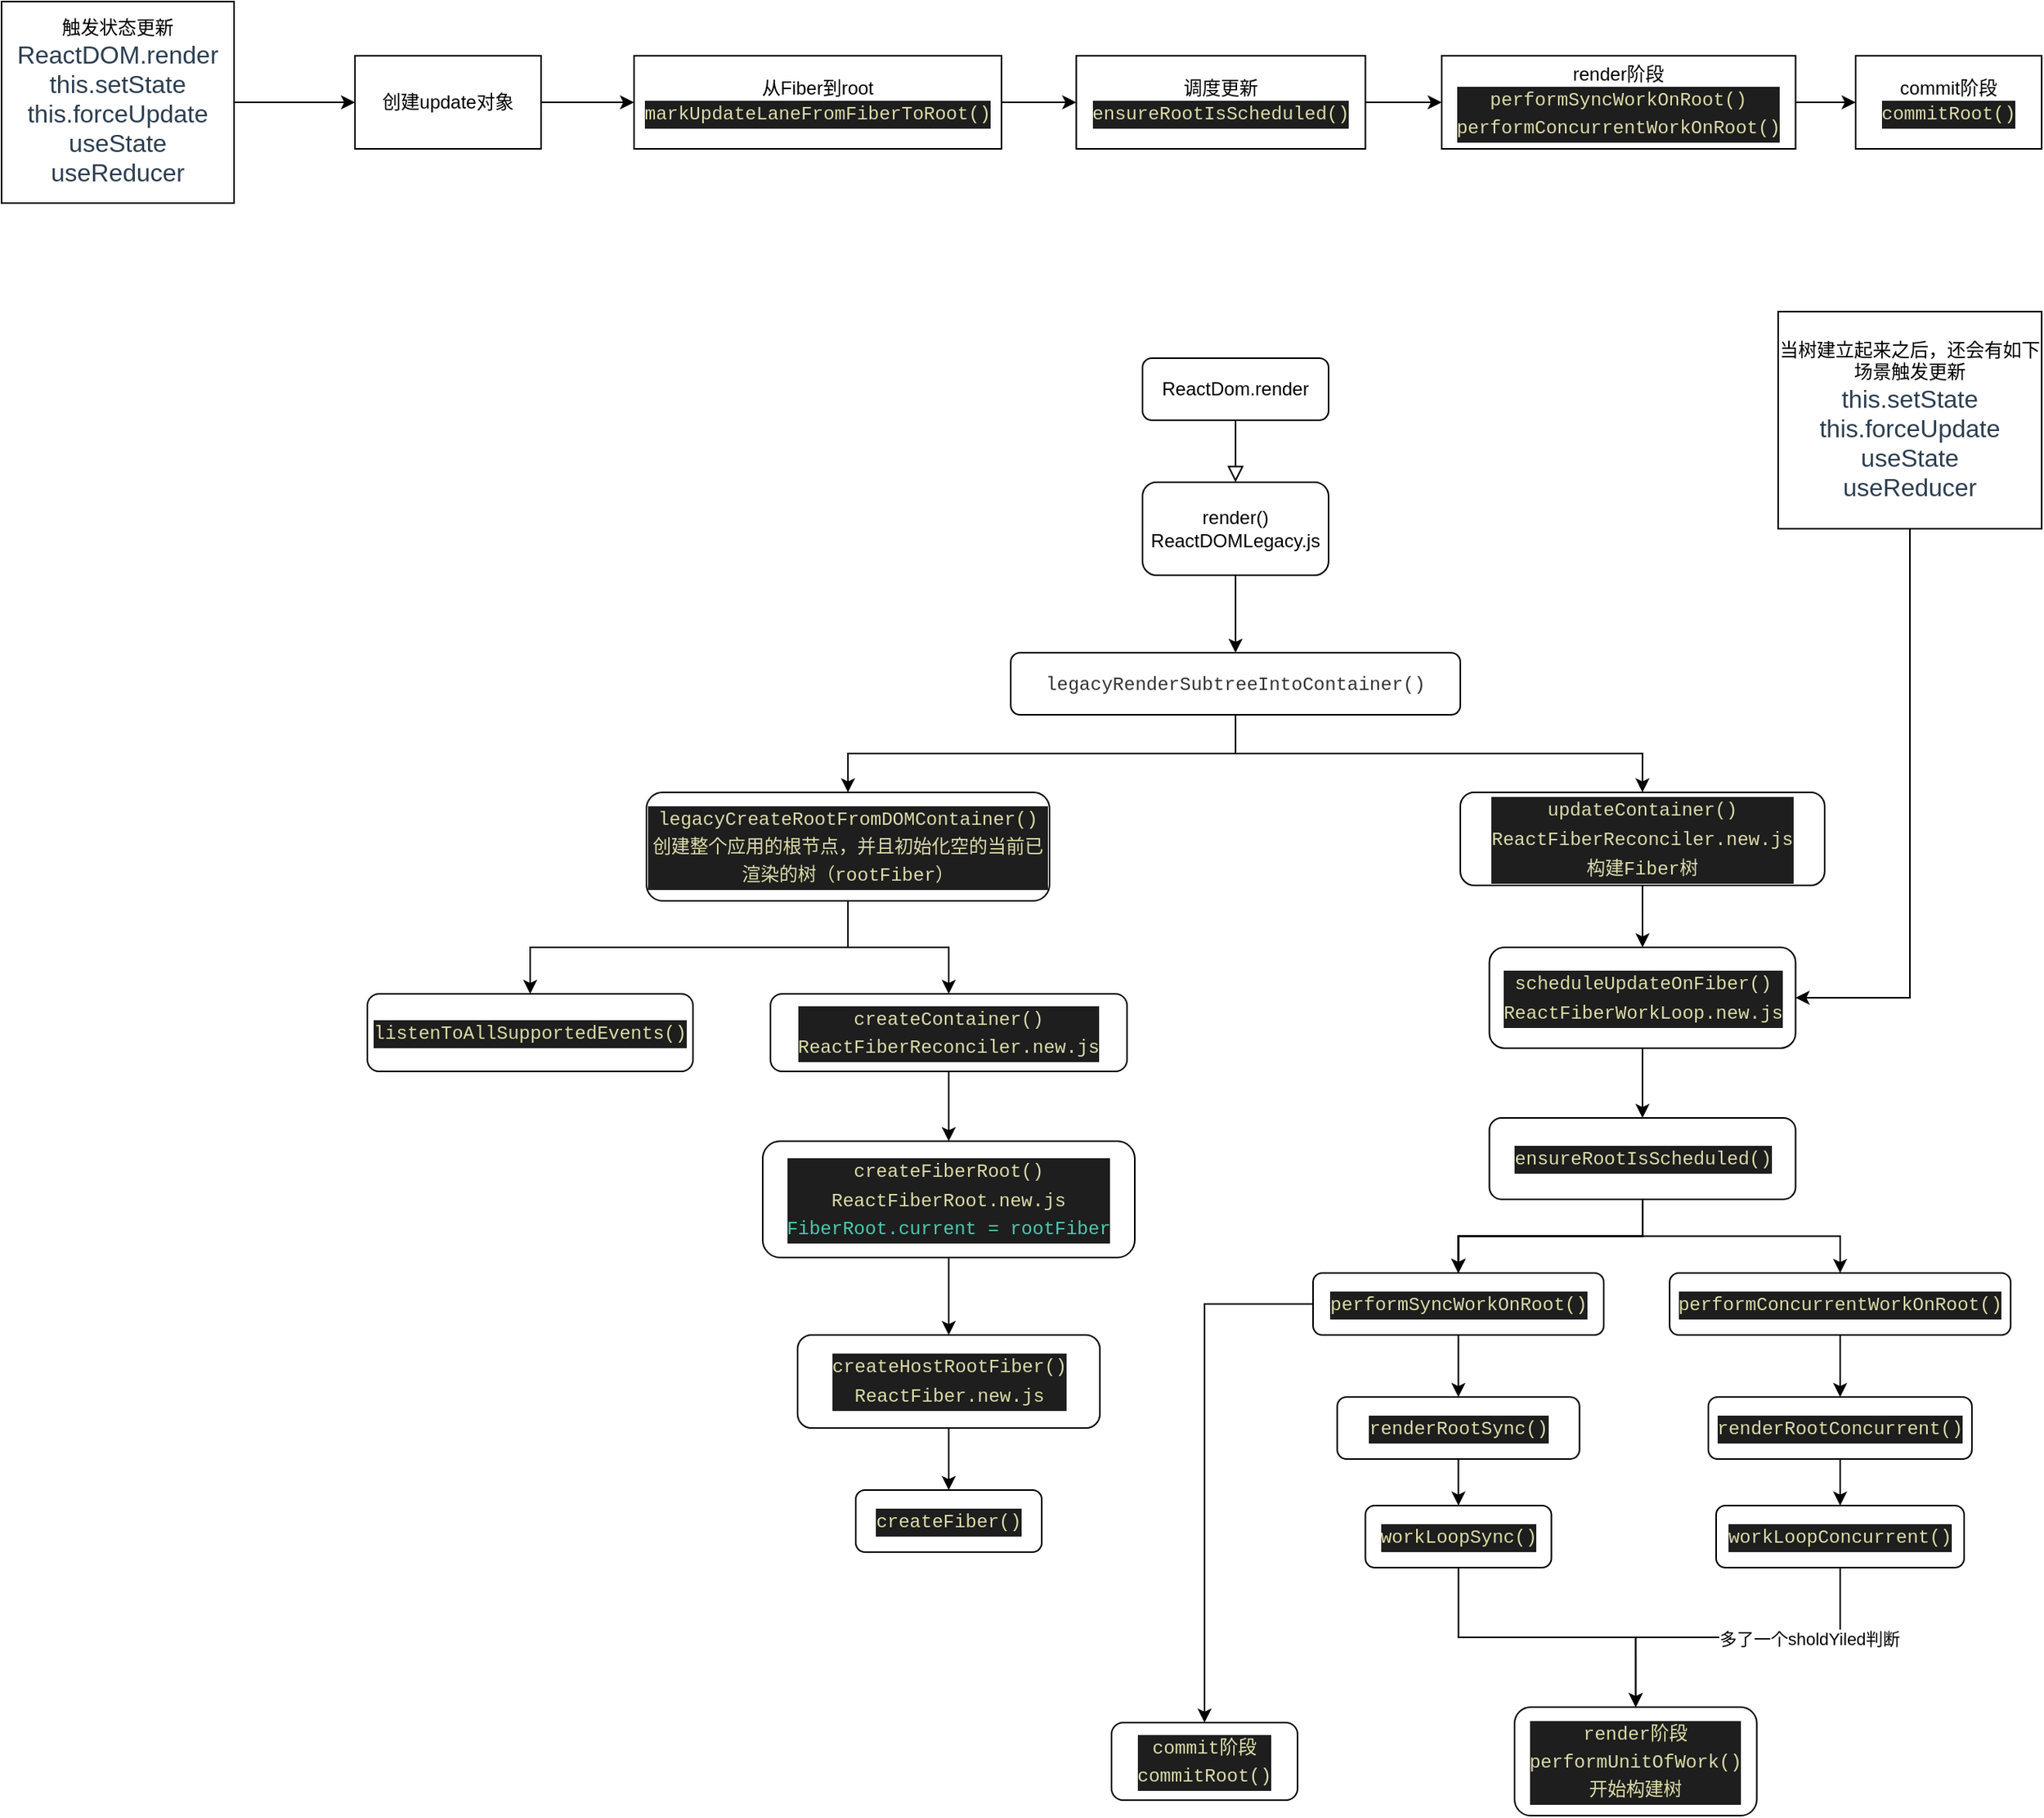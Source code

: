 <mxfile version="23.1.6" type="github" pages="6">
  <diagram id="C5RBs43oDa-KdzZeNtuy" name="render调用关系">
    <mxGraphModel dx="2222" dy="1930" grid="1" gridSize="12" guides="1" tooltips="1" connect="1" arrows="1" fold="1" page="1" pageScale="1" pageWidth="827" pageHeight="1169" math="0" shadow="0">
      <root>
        <mxCell id="WIyWlLk6GJQsqaUBKTNV-0" />
        <mxCell id="WIyWlLk6GJQsqaUBKTNV-1" parent="WIyWlLk6GJQsqaUBKTNV-0" />
        <mxCell id="WIyWlLk6GJQsqaUBKTNV-2" value="" style="rounded=0;html=1;jettySize=auto;orthogonalLoop=1;fontSize=11;endArrow=block;endFill=0;endSize=8;strokeWidth=1;shadow=0;labelBackgroundColor=none;edgeStyle=orthogonalEdgeStyle;entryX=0.5;entryY=0;entryDx=0;entryDy=0;" parent="WIyWlLk6GJQsqaUBKTNV-1" source="WIyWlLk6GJQsqaUBKTNV-3" target="IUh2uq0GoIRJBH5Unvjb-2" edge="1">
          <mxGeometry relative="1" as="geometry">
            <mxPoint x="220" y="180" as="targetPoint" />
          </mxGeometry>
        </mxCell>
        <mxCell id="WIyWlLk6GJQsqaUBKTNV-3" value="ReactDom.render" style="rounded=1;whiteSpace=wrap;html=1;fontSize=12;glass=0;strokeWidth=1;shadow=0;" parent="WIyWlLk6GJQsqaUBKTNV-1" vertex="1">
          <mxGeometry x="160" y="80" width="120" height="40" as="geometry" />
        </mxCell>
        <mxCell id="IUh2uq0GoIRJBH5Unvjb-4" value="" style="edgeStyle=orthogonalEdgeStyle;rounded=0;orthogonalLoop=1;jettySize=auto;html=1;" parent="WIyWlLk6GJQsqaUBKTNV-1" source="IUh2uq0GoIRJBH5Unvjb-2" target="IUh2uq0GoIRJBH5Unvjb-3" edge="1">
          <mxGeometry relative="1" as="geometry" />
        </mxCell>
        <mxCell id="IUh2uq0GoIRJBH5Unvjb-2" value="render()&lt;br&gt;ReactDOMLegacy.js" style="rounded=1;whiteSpace=wrap;html=1;strokeColor=#000000;fillColor=#ffffff;" parent="WIyWlLk6GJQsqaUBKTNV-1" vertex="1">
          <mxGeometry x="160" y="160" width="120" height="60" as="geometry" />
        </mxCell>
        <mxCell id="IUh2uq0GoIRJBH5Unvjb-6" value="" style="edgeStyle=orthogonalEdgeStyle;rounded=0;orthogonalLoop=1;jettySize=auto;html=1;" parent="WIyWlLk6GJQsqaUBKTNV-1" source="IUh2uq0GoIRJBH5Unvjb-3" target="IUh2uq0GoIRJBH5Unvjb-5" edge="1">
          <mxGeometry relative="1" as="geometry" />
        </mxCell>
        <mxCell id="IUh2uq0GoIRJBH5Unvjb-20" value="" style="edgeStyle=orthogonalEdgeStyle;rounded=0;orthogonalLoop=1;jettySize=auto;html=1;" parent="WIyWlLk6GJQsqaUBKTNV-1" source="IUh2uq0GoIRJBH5Unvjb-3" target="IUh2uq0GoIRJBH5Unvjb-19" edge="1">
          <mxGeometry relative="1" as="geometry" />
        </mxCell>
        <mxCell id="IUh2uq0GoIRJBH5Unvjb-3" value="&lt;div style=&quot;font-family: &amp;#34;menlo&amp;#34; , &amp;#34;monaco&amp;#34; , &amp;#34;courier new&amp;#34; , monospace ; line-height: 18px&quot;&gt;&lt;font color=&quot;#333333&quot;&gt;legacyRenderSubtreeIntoContainer()&lt;/font&gt;&lt;/div&gt;" style="rounded=1;whiteSpace=wrap;html=1;" parent="WIyWlLk6GJQsqaUBKTNV-1" vertex="1">
          <mxGeometry x="75" y="270" width="290" height="40" as="geometry" />
        </mxCell>
        <mxCell id="IUh2uq0GoIRJBH5Unvjb-8" value="" style="edgeStyle=orthogonalEdgeStyle;rounded=0;orthogonalLoop=1;jettySize=auto;html=1;" parent="WIyWlLk6GJQsqaUBKTNV-1" source="IUh2uq0GoIRJBH5Unvjb-5" target="IUh2uq0GoIRJBH5Unvjb-7" edge="1">
          <mxGeometry relative="1" as="geometry" />
        </mxCell>
        <mxCell id="IUh2uq0GoIRJBH5Unvjb-10" style="edgeStyle=orthogonalEdgeStyle;rounded=0;orthogonalLoop=1;jettySize=auto;html=1;" parent="WIyWlLk6GJQsqaUBKTNV-1" source="IUh2uq0GoIRJBH5Unvjb-5" target="IUh2uq0GoIRJBH5Unvjb-9" edge="1">
          <mxGeometry relative="1" as="geometry" />
        </mxCell>
        <mxCell id="IUh2uq0GoIRJBH5Unvjb-5" value="&lt;div style=&quot;color: rgb(212 , 212 , 212) ; background-color: rgb(30 , 30 , 30) ; font-family: &amp;#34;menlo&amp;#34; , &amp;#34;monaco&amp;#34; , &amp;#34;courier new&amp;#34; , monospace ; line-height: 18px&quot;&gt;&lt;span style=&quot;color: #dcdcaa&quot;&gt;legacyCreateRootFromDOMContainer()&lt;/span&gt;&lt;/div&gt;&lt;div style=&quot;background-color: rgb(30 , 30 , 30) ; font-family: &amp;#34;menlo&amp;#34; , &amp;#34;monaco&amp;#34; , &amp;#34;courier new&amp;#34; , monospace ; line-height: 18px&quot;&gt;&lt;font color=&quot;#dcdcaa&quot;&gt;创建整个应用的根节点，并且初始化空的当前已渲染的树（rootFiber）&lt;/font&gt;&lt;/div&gt;" style="rounded=1;whiteSpace=wrap;html=1;" parent="WIyWlLk6GJQsqaUBKTNV-1" vertex="1">
          <mxGeometry x="-160" y="360" width="260" height="70" as="geometry" />
        </mxCell>
        <mxCell id="IUh2uq0GoIRJBH5Unvjb-12" value="" style="edgeStyle=orthogonalEdgeStyle;rounded=0;orthogonalLoop=1;jettySize=auto;html=1;" parent="WIyWlLk6GJQsqaUBKTNV-1" source="IUh2uq0GoIRJBH5Unvjb-7" target="IUh2uq0GoIRJBH5Unvjb-11" edge="1">
          <mxGeometry relative="1" as="geometry" />
        </mxCell>
        <mxCell id="IUh2uq0GoIRJBH5Unvjb-7" value="&lt;div style=&quot;color: rgb(212 , 212 , 212) ; background-color: rgb(30 , 30 , 30) ; font-family: &amp;#34;menlo&amp;#34; , &amp;#34;monaco&amp;#34; , &amp;#34;courier new&amp;#34; , monospace ; line-height: 18px&quot;&gt;&lt;span style=&quot;color: #dcdcaa&quot;&gt;createContainer()&lt;/span&gt;&lt;/div&gt;&lt;div style=&quot;color: rgb(212 , 212 , 212) ; background-color: rgb(30 , 30 , 30) ; font-family: &amp;#34;menlo&amp;#34; , &amp;#34;monaco&amp;#34; , &amp;#34;courier new&amp;#34; , monospace ; line-height: 18px&quot;&gt;&lt;span style=&quot;color: rgb(220 , 220 , 170) ; font-family: &amp;#34;menlo&amp;#34; , &amp;#34;monaco&amp;#34; , &amp;#34;courier new&amp;#34; , monospace&quot;&gt;ReactFiberReconciler.new.js&lt;/span&gt;&lt;span style=&quot;color: #dcdcaa&quot;&gt;&lt;br&gt;&lt;/span&gt;&lt;/div&gt;" style="rounded=1;whiteSpace=wrap;html=1;" parent="WIyWlLk6GJQsqaUBKTNV-1" vertex="1">
          <mxGeometry x="-80" y="490" width="230" height="50" as="geometry" />
        </mxCell>
        <mxCell id="IUh2uq0GoIRJBH5Unvjb-9" value="&lt;div style=&quot;color: rgb(212 , 212 , 212) ; background-color: rgb(30 , 30 , 30) ; font-family: &amp;#34;menlo&amp;#34; , &amp;#34;monaco&amp;#34; , &amp;#34;courier new&amp;#34; , monospace ; line-height: 18px&quot;&gt;&lt;div style=&quot;font-family: &amp;#34;menlo&amp;#34; , &amp;#34;monaco&amp;#34; , &amp;#34;courier new&amp;#34; , monospace ; line-height: 18px&quot;&gt;&lt;span style=&quot;color: #dcdcaa&quot;&gt;listenToAllSupportedEvents()&lt;/span&gt;&lt;/div&gt;&lt;/div&gt;" style="rounded=1;whiteSpace=wrap;html=1;" parent="WIyWlLk6GJQsqaUBKTNV-1" vertex="1">
          <mxGeometry x="-340" y="490" width="210" height="50" as="geometry" />
        </mxCell>
        <mxCell id="IUh2uq0GoIRJBH5Unvjb-14" value="" style="edgeStyle=orthogonalEdgeStyle;rounded=0;orthogonalLoop=1;jettySize=auto;html=1;" parent="WIyWlLk6GJQsqaUBKTNV-1" source="IUh2uq0GoIRJBH5Unvjb-11" target="IUh2uq0GoIRJBH5Unvjb-13" edge="1">
          <mxGeometry relative="1" as="geometry" />
        </mxCell>
        <mxCell id="IUh2uq0GoIRJBH5Unvjb-11" value="&lt;div style=&quot;background-color: rgb(30 , 30 , 30) ; line-height: 18px&quot;&gt;&lt;div style=&quot;color: rgb(212 , 212 , 212) ; font-family: &amp;#34;menlo&amp;#34; , &amp;#34;monaco&amp;#34; , &amp;#34;courier new&amp;#34; , monospace ; line-height: 18px&quot;&gt;&lt;span style=&quot;color: #dcdcaa&quot;&gt;createFiberRoot()&lt;/span&gt;&lt;/div&gt;&lt;div style=&quot;line-height: 18px&quot;&gt;&lt;font color=&quot;#dcdcaa&quot; face=&quot;Menlo, Monaco, Courier New, monospace&quot;&gt;ReactFiberRoot.new.js&lt;/font&gt;&lt;br&gt;&lt;/div&gt;&lt;div style=&quot;line-height: 18px&quot;&gt;&lt;div style=&quot;color: rgb(212 , 212 , 212) ; font-family: &amp;#34;menlo&amp;#34; , &amp;#34;monaco&amp;#34; , &amp;#34;courier new&amp;#34; , monospace ; line-height: 18px&quot;&gt;&lt;span style=&quot;color: #4ec9b0&quot;&gt;FiberRoot.current = rootFiber&lt;/span&gt;&lt;/div&gt;&lt;/div&gt;&lt;/div&gt;" style="rounded=1;whiteSpace=wrap;html=1;" parent="WIyWlLk6GJQsqaUBKTNV-1" vertex="1">
          <mxGeometry x="-85" y="585" width="240" height="75" as="geometry" />
        </mxCell>
        <mxCell id="IUh2uq0GoIRJBH5Unvjb-16" value="" style="edgeStyle=orthogonalEdgeStyle;rounded=0;orthogonalLoop=1;jettySize=auto;html=1;" parent="WIyWlLk6GJQsqaUBKTNV-1" source="IUh2uq0GoIRJBH5Unvjb-13" target="IUh2uq0GoIRJBH5Unvjb-15" edge="1">
          <mxGeometry relative="1" as="geometry" />
        </mxCell>
        <mxCell id="IUh2uq0GoIRJBH5Unvjb-13" value="&lt;div style=&quot;color: rgb(212 , 212 , 212) ; background-color: rgb(30 , 30 , 30) ; font-family: &amp;#34;menlo&amp;#34; , &amp;#34;monaco&amp;#34; , &amp;#34;courier new&amp;#34; , monospace ; line-height: 18px&quot;&gt;&lt;span style=&quot;color: #dcdcaa&quot;&gt;createHostRootFiber()&lt;/span&gt;&lt;/div&gt;&lt;div style=&quot;background-color: rgb(30 , 30 , 30) ; line-height: 18px&quot;&gt;&lt;font color=&quot;#dcdcaa&quot; face=&quot;menlo, monaco, courier new, monospace&quot;&gt;ReactFiber.new.js&lt;/font&gt;&lt;br&gt;&lt;/div&gt;" style="rounded=1;whiteSpace=wrap;html=1;" parent="WIyWlLk6GJQsqaUBKTNV-1" vertex="1">
          <mxGeometry x="-62.5" y="710" width="195" height="60" as="geometry" />
        </mxCell>
        <mxCell id="IUh2uq0GoIRJBH5Unvjb-15" value="&lt;div style=&quot;color: rgb(212 , 212 , 212) ; background-color: rgb(30 , 30 , 30) ; font-family: &amp;#34;menlo&amp;#34; , &amp;#34;monaco&amp;#34; , &amp;#34;courier new&amp;#34; , monospace ; line-height: 18px&quot;&gt;&lt;span style=&quot;color: #dcdcaa&quot;&gt;createFiber()&lt;/span&gt;&lt;/div&gt;" style="whiteSpace=wrap;html=1;rounded=1;" parent="WIyWlLk6GJQsqaUBKTNV-1" vertex="1">
          <mxGeometry x="-25" y="810" width="120" height="40" as="geometry" />
        </mxCell>
        <mxCell id="IUh2uq0GoIRJBH5Unvjb-22" value="" style="edgeStyle=orthogonalEdgeStyle;rounded=0;orthogonalLoop=1;jettySize=auto;html=1;" parent="WIyWlLk6GJQsqaUBKTNV-1" source="IUh2uq0GoIRJBH5Unvjb-19" target="IUh2uq0GoIRJBH5Unvjb-21" edge="1">
          <mxGeometry relative="1" as="geometry" />
        </mxCell>
        <mxCell id="IUh2uq0GoIRJBH5Unvjb-19" value="&lt;div style=&quot;color: rgb(212 , 212 , 212) ; background-color: rgb(30 , 30 , 30) ; font-family: &amp;#34;menlo&amp;#34; , &amp;#34;monaco&amp;#34; , &amp;#34;courier new&amp;#34; , monospace ; line-height: 18px&quot;&gt;&lt;span style=&quot;color: #dcdcaa&quot;&gt;updateContainer()&lt;/span&gt;&lt;/div&gt;&lt;div style=&quot;background-color: rgb(30 , 30 , 30) ; line-height: 18px&quot;&gt;&lt;font color=&quot;#dcdcaa&quot; face=&quot;Menlo, Monaco, Courier New, monospace&quot;&gt;ReactFiberReconciler.new.js&lt;/font&gt;&lt;br&gt;&lt;/div&gt;&lt;div style=&quot;background-color: rgb(30 , 30 , 30) ; line-height: 18px&quot;&gt;&lt;font color=&quot;#dcdcaa&quot; face=&quot;Menlo, Monaco, Courier New, monospace&quot;&gt;构建Fiber树&lt;/font&gt;&lt;/div&gt;" style="whiteSpace=wrap;html=1;rounded=1;" parent="WIyWlLk6GJQsqaUBKTNV-1" vertex="1">
          <mxGeometry x="365" y="360" width="235" height="60" as="geometry" />
        </mxCell>
        <mxCell id="IUh2uq0GoIRJBH5Unvjb-24" value="" style="edgeStyle=orthogonalEdgeStyle;rounded=0;orthogonalLoop=1;jettySize=auto;html=1;" parent="WIyWlLk6GJQsqaUBKTNV-1" source="IUh2uq0GoIRJBH5Unvjb-21" target="IUh2uq0GoIRJBH5Unvjb-23" edge="1">
          <mxGeometry relative="1" as="geometry" />
        </mxCell>
        <mxCell id="IUh2uq0GoIRJBH5Unvjb-21" value="&lt;div style=&quot;color: rgb(212 , 212 , 212) ; background-color: rgb(30 , 30 , 30) ; font-family: &amp;#34;menlo&amp;#34; , &amp;#34;monaco&amp;#34; , &amp;#34;courier new&amp;#34; , monospace ; line-height: 18px&quot;&gt;&lt;span style=&quot;color: #dcdcaa&quot;&gt;scheduleUpdateOnFiber()&lt;/span&gt;&lt;/div&gt;&lt;div style=&quot;background-color: rgb(30 , 30 , 30) ; line-height: 18px&quot;&gt;&lt;font color=&quot;#dcdcaa&quot; face=&quot;Menlo, Monaco, Courier New, monospace&quot;&gt;ReactFiberWorkLoop.new.js&lt;/font&gt;&lt;br&gt;&lt;/div&gt;" style="whiteSpace=wrap;html=1;rounded=1;" parent="WIyWlLk6GJQsqaUBKTNV-1" vertex="1">
          <mxGeometry x="383.75" y="460" width="197.5" height="65" as="geometry" />
        </mxCell>
        <mxCell id="IUh2uq0GoIRJBH5Unvjb-26" value="" style="edgeStyle=orthogonalEdgeStyle;rounded=0;orthogonalLoop=1;jettySize=auto;html=1;" parent="WIyWlLk6GJQsqaUBKTNV-1" source="IUh2uq0GoIRJBH5Unvjb-23" target="IUh2uq0GoIRJBH5Unvjb-25" edge="1">
          <mxGeometry relative="1" as="geometry" />
        </mxCell>
        <mxCell id="IUh2uq0GoIRJBH5Unvjb-27" value="" style="edgeStyle=orthogonalEdgeStyle;rounded=0;orthogonalLoop=1;jettySize=auto;html=1;" parent="WIyWlLk6GJQsqaUBKTNV-1" source="IUh2uq0GoIRJBH5Unvjb-23" target="IUh2uq0GoIRJBH5Unvjb-25" edge="1">
          <mxGeometry relative="1" as="geometry" />
        </mxCell>
        <mxCell id="IUh2uq0GoIRJBH5Unvjb-28" value="" style="edgeStyle=orthogonalEdgeStyle;rounded=0;orthogonalLoop=1;jettySize=auto;html=1;" parent="WIyWlLk6GJQsqaUBKTNV-1" source="IUh2uq0GoIRJBH5Unvjb-23" target="IUh2uq0GoIRJBH5Unvjb-25" edge="1">
          <mxGeometry relative="1" as="geometry" />
        </mxCell>
        <mxCell id="IUh2uq0GoIRJBH5Unvjb-30" style="edgeStyle=orthogonalEdgeStyle;rounded=0;orthogonalLoop=1;jettySize=auto;html=1;entryX=0.5;entryY=0;entryDx=0;entryDy=0;" parent="WIyWlLk6GJQsqaUBKTNV-1" source="IUh2uq0GoIRJBH5Unvjb-23" target="IUh2uq0GoIRJBH5Unvjb-29" edge="1">
          <mxGeometry relative="1" as="geometry" />
        </mxCell>
        <mxCell id="IUh2uq0GoIRJBH5Unvjb-23" value="&lt;div style=&quot;color: rgb(212 , 212 , 212) ; background-color: rgb(30 , 30 , 30) ; font-family: &amp;#34;menlo&amp;#34; , &amp;#34;monaco&amp;#34; , &amp;#34;courier new&amp;#34; , monospace ; line-height: 18px&quot;&gt;&lt;span style=&quot;color: #dcdcaa&quot;&gt;ensureRootIsScheduled()&lt;/span&gt;&lt;/div&gt;" style="whiteSpace=wrap;html=1;rounded=1;" parent="WIyWlLk6GJQsqaUBKTNV-1" vertex="1">
          <mxGeometry x="383.75" y="570" width="197.5" height="52.5" as="geometry" />
        </mxCell>
        <mxCell id="IUh2uq0GoIRJBH5Unvjb-32" value="" style="edgeStyle=orthogonalEdgeStyle;rounded=0;orthogonalLoop=1;jettySize=auto;html=1;" parent="WIyWlLk6GJQsqaUBKTNV-1" source="IUh2uq0GoIRJBH5Unvjb-25" target="IUh2uq0GoIRJBH5Unvjb-31" edge="1">
          <mxGeometry relative="1" as="geometry" />
        </mxCell>
        <mxCell id="Q4OAbN3VS5c-88VIjIYE-2" style="edgeStyle=orthogonalEdgeStyle;rounded=0;orthogonalLoop=1;jettySize=auto;html=1;" parent="WIyWlLk6GJQsqaUBKTNV-1" source="IUh2uq0GoIRJBH5Unvjb-25" target="Q4OAbN3VS5c-88VIjIYE-1" edge="1">
          <mxGeometry relative="1" as="geometry" />
        </mxCell>
        <mxCell id="IUh2uq0GoIRJBH5Unvjb-25" value="&lt;div style=&quot;color: rgb(212 , 212 , 212) ; background-color: rgb(30 , 30 , 30) ; font-family: &amp;#34;menlo&amp;#34; , &amp;#34;monaco&amp;#34; , &amp;#34;courier new&amp;#34; , monospace ; line-height: 18px&quot;&gt;&lt;span style=&quot;color: #dcdcaa&quot;&gt;performSyncWorkOnRoot()&lt;/span&gt;&lt;/div&gt;" style="whiteSpace=wrap;html=1;rounded=1;" parent="WIyWlLk6GJQsqaUBKTNV-1" vertex="1">
          <mxGeometry x="270" y="670" width="187.5" height="40" as="geometry" />
        </mxCell>
        <mxCell id="IUh2uq0GoIRJBH5Unvjb-38" value="" style="edgeStyle=orthogonalEdgeStyle;rounded=0;orthogonalLoop=1;jettySize=auto;html=1;" parent="WIyWlLk6GJQsqaUBKTNV-1" source="IUh2uq0GoIRJBH5Unvjb-29" target="IUh2uq0GoIRJBH5Unvjb-37" edge="1">
          <mxGeometry relative="1" as="geometry" />
        </mxCell>
        <mxCell id="IUh2uq0GoIRJBH5Unvjb-29" value="&lt;div style=&quot;color: rgb(212 , 212 , 212) ; background-color: rgb(30 , 30 , 30) ; font-family: &amp;#34;menlo&amp;#34; , &amp;#34;monaco&amp;#34; , &amp;#34;courier new&amp;#34; , monospace ; line-height: 18px&quot;&gt;&lt;div style=&quot;font-family: &amp;#34;menlo&amp;#34; , &amp;#34;monaco&amp;#34; , &amp;#34;courier new&amp;#34; , monospace ; line-height: 18px&quot;&gt;&lt;span style=&quot;color: #dcdcaa&quot;&gt;performConcurrentWorkOnRoot()&lt;/span&gt;&lt;/div&gt;&lt;/div&gt;" style="whiteSpace=wrap;html=1;rounded=1;" parent="WIyWlLk6GJQsqaUBKTNV-1" vertex="1">
          <mxGeometry x="500" y="670" width="220" height="40" as="geometry" />
        </mxCell>
        <mxCell id="IUh2uq0GoIRJBH5Unvjb-34" value="" style="edgeStyle=orthogonalEdgeStyle;rounded=0;orthogonalLoop=1;jettySize=auto;html=1;" parent="WIyWlLk6GJQsqaUBKTNV-1" source="IUh2uq0GoIRJBH5Unvjb-31" target="IUh2uq0GoIRJBH5Unvjb-33" edge="1">
          <mxGeometry relative="1" as="geometry" />
        </mxCell>
        <mxCell id="IUh2uq0GoIRJBH5Unvjb-31" value="&lt;div style=&quot;color: rgb(212 , 212 , 212) ; background-color: rgb(30 , 30 , 30) ; font-family: &amp;#34;menlo&amp;#34; , &amp;#34;monaco&amp;#34; , &amp;#34;courier new&amp;#34; , monospace ; line-height: 18px&quot;&gt;&lt;span style=&quot;color: #dcdcaa&quot;&gt;renderRootSync()&lt;/span&gt;&lt;/div&gt;" style="whiteSpace=wrap;html=1;rounded=1;" parent="WIyWlLk6GJQsqaUBKTNV-1" vertex="1">
          <mxGeometry x="285.62" y="750" width="156.25" height="40" as="geometry" />
        </mxCell>
        <mxCell id="IUh2uq0GoIRJBH5Unvjb-36" value="" style="edgeStyle=orthogonalEdgeStyle;rounded=0;orthogonalLoop=1;jettySize=auto;html=1;" parent="WIyWlLk6GJQsqaUBKTNV-1" source="IUh2uq0GoIRJBH5Unvjb-33" target="IUh2uq0GoIRJBH5Unvjb-35" edge="1">
          <mxGeometry relative="1" as="geometry" />
        </mxCell>
        <mxCell id="IUh2uq0GoIRJBH5Unvjb-33" value="&lt;div style=&quot;color: rgb(212 , 212 , 212) ; background-color: rgb(30 , 30 , 30) ; font-family: &amp;#34;menlo&amp;#34; , &amp;#34;monaco&amp;#34; , &amp;#34;courier new&amp;#34; , monospace ; font-weight: normal ; font-size: 12px ; line-height: 18px&quot;&gt;&lt;div&gt;&lt;span style=&quot;color: #dcdcaa&quot;&gt;workLoopSync()&lt;/span&gt;&lt;/div&gt;&lt;/div&gt;" style="whiteSpace=wrap;html=1;rounded=1;" parent="WIyWlLk6GJQsqaUBKTNV-1" vertex="1">
          <mxGeometry x="303.75" y="820" width="120" height="40" as="geometry" />
        </mxCell>
        <mxCell id="IUh2uq0GoIRJBH5Unvjb-35" value="&lt;div style=&quot;background-color: rgb(30 , 30 , 30) ; font-family: &amp;#34;menlo&amp;#34; , &amp;#34;monaco&amp;#34; , &amp;#34;courier new&amp;#34; , monospace ; line-height: 18px&quot;&gt;&lt;font color=&quot;#dcdcaa&quot;&gt;render阶段&lt;/font&gt;&lt;/div&gt;&lt;div style=&quot;color: rgb(212 , 212 , 212) ; background-color: rgb(30 , 30 , 30) ; font-family: &amp;#34;menlo&amp;#34; , &amp;#34;monaco&amp;#34; , &amp;#34;courier new&amp;#34; , monospace ; line-height: 18px&quot;&gt;&lt;span style=&quot;color: #dcdcaa&quot;&gt;performUnitOfWork()&lt;/span&gt;&lt;/div&gt;&lt;div style=&quot;background-color: rgb(30 , 30 , 30) ; font-family: &amp;#34;menlo&amp;#34; , &amp;#34;monaco&amp;#34; , &amp;#34;courier new&amp;#34; , monospace ; line-height: 18px&quot;&gt;&lt;font color=&quot;#dcdcaa&quot;&gt;开始构建树&lt;/font&gt;&lt;/div&gt;" style="whiteSpace=wrap;html=1;rounded=1;" parent="WIyWlLk6GJQsqaUBKTNV-1" vertex="1">
          <mxGeometry x="400" y="950" width="156.25" height="70" as="geometry" />
        </mxCell>
        <mxCell id="IUh2uq0GoIRJBH5Unvjb-40" value="" style="edgeStyle=orthogonalEdgeStyle;rounded=0;orthogonalLoop=1;jettySize=auto;html=1;" parent="WIyWlLk6GJQsqaUBKTNV-1" source="IUh2uq0GoIRJBH5Unvjb-37" target="IUh2uq0GoIRJBH5Unvjb-39" edge="1">
          <mxGeometry relative="1" as="geometry" />
        </mxCell>
        <mxCell id="IUh2uq0GoIRJBH5Unvjb-37" value="&lt;div style=&quot;color: rgb(212 , 212 , 212) ; background-color: rgb(30 , 30 , 30) ; font-family: &amp;#34;menlo&amp;#34; , &amp;#34;monaco&amp;#34; , &amp;#34;courier new&amp;#34; , monospace ; line-height: 18px&quot;&gt;&lt;span style=&quot;color: #dcdcaa&quot;&gt;renderRootConcurrent()&lt;/span&gt;&lt;/div&gt;" style="whiteSpace=wrap;html=1;rounded=1;" parent="WIyWlLk6GJQsqaUBKTNV-1" vertex="1">
          <mxGeometry x="525" y="750" width="170" height="40" as="geometry" />
        </mxCell>
        <mxCell id="IUh2uq0GoIRJBH5Unvjb-41" style="edgeStyle=orthogonalEdgeStyle;rounded=0;orthogonalLoop=1;jettySize=auto;html=1;entryX=0.5;entryY=0;entryDx=0;entryDy=0;" parent="WIyWlLk6GJQsqaUBKTNV-1" source="IUh2uq0GoIRJBH5Unvjb-39" target="IUh2uq0GoIRJBH5Unvjb-35" edge="1">
          <mxGeometry relative="1" as="geometry" />
        </mxCell>
        <mxCell id="IUh2uq0GoIRJBH5Unvjb-42" value="多了一个sholdYiled判断" style="edgeLabel;html=1;align=center;verticalAlign=middle;resizable=0;points=[];" parent="IUh2uq0GoIRJBH5Unvjb-41" vertex="1" connectable="0">
          <mxGeometry x="-0.414" y="1" relative="1" as="geometry">
            <mxPoint as="offset" />
          </mxGeometry>
        </mxCell>
        <mxCell id="IUh2uq0GoIRJBH5Unvjb-39" value="&lt;div style=&quot;color: rgb(212 , 212 , 212) ; background-color: rgb(30 , 30 , 30) ; font-family: &amp;#34;menlo&amp;#34; , &amp;#34;monaco&amp;#34; , &amp;#34;courier new&amp;#34; , monospace ; font-weight: normal ; font-size: 12px ; line-height: 18px&quot;&gt;&lt;div&gt;&lt;span style=&quot;color: #dcdcaa&quot;&gt;workLoopConcurrent()&lt;/span&gt;&lt;/div&gt;&lt;/div&gt;" style="whiteSpace=wrap;html=1;rounded=1;" parent="WIyWlLk6GJQsqaUBKTNV-1" vertex="1">
          <mxGeometry x="530" y="820" width="160" height="40" as="geometry" />
        </mxCell>
        <mxCell id="Q4OAbN3VS5c-88VIjIYE-1" value="&lt;div style=&quot;background-color: rgb(30 , 30 , 30) ; font-family: &amp;#34;menlo&amp;#34; , &amp;#34;monaco&amp;#34; , &amp;#34;courier new&amp;#34; , monospace ; line-height: 18px&quot;&gt;&lt;font color=&quot;#dcdcaa&quot;&gt;commit阶段&lt;/font&gt;&lt;/div&gt;&lt;div style=&quot;color: rgb(212 , 212 , 212) ; background-color: rgb(30 , 30 , 30) ; font-family: &amp;#34;menlo&amp;#34; , &amp;#34;monaco&amp;#34; , &amp;#34;courier new&amp;#34; , monospace ; line-height: 18px&quot;&gt;&lt;span style=&quot;color: #dcdcaa&quot;&gt;commitRoot()&lt;/span&gt;&lt;/div&gt;" style="rounded=1;whiteSpace=wrap;html=1;" parent="WIyWlLk6GJQsqaUBKTNV-1" vertex="1">
          <mxGeometry x="140" y="960" width="120" height="50" as="geometry" />
        </mxCell>
        <mxCell id="hX2lw32Ycw56zAP4DxRt-1" style="edgeStyle=orthogonalEdgeStyle;rounded=0;orthogonalLoop=1;jettySize=auto;html=1;entryX=1;entryY=0.5;entryDx=0;entryDy=0;" parent="WIyWlLk6GJQsqaUBKTNV-1" source="hX2lw32Ycw56zAP4DxRt-0" target="IUh2uq0GoIRJBH5Unvjb-21" edge="1">
          <mxGeometry relative="1" as="geometry" />
        </mxCell>
        <mxCell id="hX2lw32Ycw56zAP4DxRt-0" value="当树建立起来之后，还会有如下场景触发更新&lt;br&gt;&lt;span style=&quot;color: rgb(44 , 62 , 80) ; font-size: 16px&quot;&gt;this.setState&lt;br&gt;&lt;/span&gt;&lt;span style=&quot;color: rgb(44 , 62 , 80) ; font-size: 16px&quot;&gt;this.forceUpdate&lt;br&gt;&lt;/span&gt;&lt;span style=&quot;color: rgb(44 , 62 , 80) ; font-size: 16px&quot;&gt;useState&lt;br&gt;&lt;/span&gt;&lt;span style=&quot;color: rgb(44 , 62 , 80) ; font-size: 16px&quot;&gt;useReducer&lt;/span&gt;&lt;span style=&quot;color: rgb(44 , 62 , 80) ; font-size: 16px&quot;&gt;&lt;br&gt;&lt;/span&gt;" style="rounded=0;whiteSpace=wrap;html=1;" parent="WIyWlLk6GJQsqaUBKTNV-1" vertex="1">
          <mxGeometry x="570" y="50" width="170" height="140" as="geometry" />
        </mxCell>
        <mxCell id="hX2lw32Ycw56zAP4DxRt-4" value="" style="edgeStyle=orthogonalEdgeStyle;rounded=0;orthogonalLoop=1;jettySize=auto;html=1;" parent="WIyWlLk6GJQsqaUBKTNV-1" source="hX2lw32Ycw56zAP4DxRt-2" target="hX2lw32Ycw56zAP4DxRt-3" edge="1">
          <mxGeometry relative="1" as="geometry" />
        </mxCell>
        <mxCell id="hX2lw32Ycw56zAP4DxRt-2" value="触发状态更新&lt;span style=&quot;color: rgb(44 , 62 , 80) ; font-family: , &amp;#34;blinkmacsystemfont&amp;#34; , &amp;#34;segoe ui&amp;#34; , &amp;#34;roboto&amp;#34; , &amp;#34;oxygen&amp;#34; , &amp;#34;ubuntu&amp;#34; , &amp;#34;cantarell&amp;#34; , &amp;#34;fira sans&amp;#34; , &amp;#34;droid sans&amp;#34; , &amp;#34;helvetica neue&amp;#34; , sans-serif ; font-size: 16px&quot;&gt;ReactDOM.render&lt;/span&gt;&lt;br&gt;&lt;span style=&quot;color: rgb(44 , 62 , 80) ; font-size: 16px&quot;&gt;this.setState&lt;br&gt;&lt;/span&gt;&lt;span style=&quot;color: rgb(44 , 62 , 80) ; font-size: 16px&quot;&gt;this.forceUpdate&lt;br&gt;&lt;/span&gt;&lt;span style=&quot;color: rgb(44 , 62 , 80) ; font-size: 16px&quot;&gt;useState&lt;br&gt;&lt;/span&gt;&lt;span style=&quot;color: rgb(44 , 62 , 80) ; font-size: 16px&quot;&gt;useReducer&lt;/span&gt;" style="rounded=0;whiteSpace=wrap;html=1;" parent="WIyWlLk6GJQsqaUBKTNV-1" vertex="1">
          <mxGeometry x="-576" y="-150" width="150" height="130" as="geometry" />
        </mxCell>
        <mxCell id="hX2lw32Ycw56zAP4DxRt-8" value="" style="edgeStyle=orthogonalEdgeStyle;rounded=0;orthogonalLoop=1;jettySize=auto;html=1;" parent="WIyWlLk6GJQsqaUBKTNV-1" source="hX2lw32Ycw56zAP4DxRt-3" target="hX2lw32Ycw56zAP4DxRt-7" edge="1">
          <mxGeometry relative="1" as="geometry" />
        </mxCell>
        <mxCell id="hX2lw32Ycw56zAP4DxRt-3" value="创建update对象" style="whiteSpace=wrap;html=1;rounded=0;" parent="WIyWlLk6GJQsqaUBKTNV-1" vertex="1">
          <mxGeometry x="-348" y="-115" width="120" height="60" as="geometry" />
        </mxCell>
        <mxCell id="hX2lw32Ycw56zAP4DxRt-10" value="" style="edgeStyle=orthogonalEdgeStyle;rounded=0;orthogonalLoop=1;jettySize=auto;html=1;" parent="WIyWlLk6GJQsqaUBKTNV-1" source="hX2lw32Ycw56zAP4DxRt-7" target="hX2lw32Ycw56zAP4DxRt-9" edge="1">
          <mxGeometry relative="1" as="geometry" />
        </mxCell>
        <mxCell id="hX2lw32Ycw56zAP4DxRt-7" value="从Fiber到root&lt;br&gt;&lt;div style=&quot;color: rgb(212 , 212 , 212) ; background-color: rgb(30 , 30 , 30) ; font-family: &amp;#34;menlo&amp;#34; , &amp;#34;monaco&amp;#34; , &amp;#34;courier new&amp;#34; , monospace ; line-height: 18px&quot;&gt;&lt;span style=&quot;color: #dcdcaa&quot;&gt;markUpdateLaneFromFiberToRoot()&lt;/span&gt;&lt;/div&gt;" style="whiteSpace=wrap;html=1;rounded=0;" parent="WIyWlLk6GJQsqaUBKTNV-1" vertex="1">
          <mxGeometry x="-168" y="-115" width="237" height="60" as="geometry" />
        </mxCell>
        <mxCell id="hX2lw32Ycw56zAP4DxRt-12" value="" style="edgeStyle=orthogonalEdgeStyle;rounded=0;orthogonalLoop=1;jettySize=auto;html=1;" parent="WIyWlLk6GJQsqaUBKTNV-1" source="hX2lw32Ycw56zAP4DxRt-9" target="hX2lw32Ycw56zAP4DxRt-11" edge="1">
          <mxGeometry relative="1" as="geometry" />
        </mxCell>
        <mxCell id="hX2lw32Ycw56zAP4DxRt-9" value="调度更新&lt;br&gt;&lt;div style=&quot;color: rgb(212 , 212 , 212) ; background-color: rgb(30 , 30 , 30) ; font-family: &amp;#34;menlo&amp;#34; , &amp;#34;monaco&amp;#34; , &amp;#34;courier new&amp;#34; , monospace ; line-height: 18px&quot;&gt;&lt;span style=&quot;color: #dcdcaa&quot;&gt;ensureRootIsScheduled()&lt;/span&gt;&lt;/div&gt;" style="whiteSpace=wrap;html=1;rounded=0;" parent="WIyWlLk6GJQsqaUBKTNV-1" vertex="1">
          <mxGeometry x="117.25" y="-115" width="186.5" height="60" as="geometry" />
        </mxCell>
        <mxCell id="hX2lw32Ycw56zAP4DxRt-14" value="" style="edgeStyle=orthogonalEdgeStyle;rounded=0;orthogonalLoop=1;jettySize=auto;html=1;" parent="WIyWlLk6GJQsqaUBKTNV-1" source="hX2lw32Ycw56zAP4DxRt-11" target="hX2lw32Ycw56zAP4DxRt-13" edge="1">
          <mxGeometry relative="1" as="geometry" />
        </mxCell>
        <mxCell id="hX2lw32Ycw56zAP4DxRt-11" value="render阶段&lt;br&gt;&lt;div style=&quot;color: rgb(212 , 212 , 212) ; background-color: rgb(30 , 30 , 30) ; font-family: &amp;#34;menlo&amp;#34; , &amp;#34;monaco&amp;#34; , &amp;#34;courier new&amp;#34; , monospace ; line-height: 18px&quot;&gt;&lt;span style=&quot;color: #dcdcaa&quot;&gt;performSyncWorkOnRoot()&lt;/span&gt;&lt;/div&gt;&lt;div style=&quot;color: rgb(212 , 212 , 212) ; background-color: rgb(30 , 30 , 30) ; font-family: &amp;#34;menlo&amp;#34; , &amp;#34;monaco&amp;#34; , &amp;#34;courier new&amp;#34; , monospace ; line-height: 18px&quot;&gt;&lt;div style=&quot;line-height: 18px&quot;&gt;&lt;span style=&quot;color: #dcdcaa&quot;&gt;performConcurrentWorkOnRoot()&lt;/span&gt;&lt;/div&gt;&lt;/div&gt;" style="whiteSpace=wrap;html=1;rounded=0;" parent="WIyWlLk6GJQsqaUBKTNV-1" vertex="1">
          <mxGeometry x="353" y="-115" width="228.25" height="60" as="geometry" />
        </mxCell>
        <mxCell id="hX2lw32Ycw56zAP4DxRt-13" value="commit阶段&lt;br&gt;&lt;div style=&quot;color: rgb(212 , 212 , 212) ; background-color: rgb(30 , 30 , 30) ; font-family: &amp;#34;menlo&amp;#34; , &amp;#34;monaco&amp;#34; , &amp;#34;courier new&amp;#34; , monospace ; line-height: 18px&quot;&gt;&lt;span style=&quot;color: #dcdcaa&quot;&gt;commitRoot()&lt;/span&gt;&lt;/div&gt;" style="whiteSpace=wrap;html=1;rounded=0;" parent="WIyWlLk6GJQsqaUBKTNV-1" vertex="1">
          <mxGeometry x="619.995" y="-115" width="120" height="60" as="geometry" />
        </mxCell>
      </root>
    </mxGraphModel>
  </diagram>
  <diagram id="ot_OAiY0tetd0UBnOBZd" name="render">
    <mxGraphModel dx="1395" dy="761" grid="1" gridSize="10" guides="1" tooltips="1" connect="1" arrows="1" fold="1" page="1" pageScale="1" pageWidth="827" pageHeight="1169" math="0" shadow="0">
      <root>
        <mxCell id="AlA6Ald838iOkYPxVXd4-0" />
        <mxCell id="AlA6Ald838iOkYPxVXd4-1" parent="AlA6Ald838iOkYPxVXd4-0" />
        <mxCell id="AlA6Ald838iOkYPxVXd4-4" value="" style="edgeStyle=orthogonalEdgeStyle;rounded=0;orthogonalLoop=1;jettySize=auto;html=1;" parent="AlA6Ald838iOkYPxVXd4-1" source="AlA6Ald838iOkYPxVXd4-2" target="AlA6Ald838iOkYPxVXd4-3" edge="1">
          <mxGeometry relative="1" as="geometry" />
        </mxCell>
        <mxCell id="AlA6Ald838iOkYPxVXd4-2" value="深度遍历，递归构建Fible树&lt;br&gt;&lt;div style=&quot;color: rgb(212 , 212 , 212) ; background-color: rgb(30 , 30 , 30) ; font-family: &amp;#34;menlo&amp;#34; , &amp;#34;monaco&amp;#34; , &amp;#34;courier new&amp;#34; , monospace ; line-height: 18px&quot;&gt;&lt;div style=&quot;font-family: &amp;#34;menlo&amp;#34; , &amp;#34;monaco&amp;#34; , &amp;#34;courier new&amp;#34; , monospace ; line-height: 18px&quot;&gt;&lt;span style=&quot;color: #dcdcaa&quot;&gt;workLoopConcurrent()&lt;/span&gt;&lt;/div&gt;&lt;/div&gt;" style="rhombus;whiteSpace=wrap;html=1;" parent="AlA6Ald838iOkYPxVXd4-1" vertex="1">
          <mxGeometry x="280" y="10" width="260" height="80" as="geometry" />
        </mxCell>
        <mxCell id="AlA6Ald838iOkYPxVXd4-5" style="edgeStyle=orthogonalEdgeStyle;rounded=0;orthogonalLoop=1;jettySize=auto;html=1;entryX=0;entryY=0.5;entryDx=0;entryDy=0;" parent="AlA6Ald838iOkYPxVXd4-1" source="AlA6Ald838iOkYPxVXd4-3" target="AlA6Ald838iOkYPxVXd4-2" edge="1">
          <mxGeometry relative="1" as="geometry">
            <Array as="points">
              <mxPoint x="260" y="190" />
              <mxPoint x="260" y="50" />
            </Array>
          </mxGeometry>
        </mxCell>
        <mxCell id="AlA6Ald838iOkYPxVXd4-6" value="&lt;div style=&quot;color: rgb(212 , 212 , 212) ; background-color: rgb(30 , 30 , 30) ; font-family: &amp;#34;menlo&amp;#34; , &amp;#34;monaco&amp;#34; , &amp;#34;courier new&amp;#34; , monospace ; font-size: 12px ; line-height: 18px&quot;&gt;&lt;span style=&quot;color: #9cdcfe&quot;&gt;workInProgress=next&lt;/span&gt;&lt;/div&gt;" style="edgeLabel;html=1;align=center;verticalAlign=middle;resizable=0;points=[];" parent="AlA6Ald838iOkYPxVXd4-5" vertex="1" connectable="0">
          <mxGeometry x="0.235" relative="1" as="geometry">
            <mxPoint as="offset" />
          </mxGeometry>
        </mxCell>
        <mxCell id="AlA6Ald838iOkYPxVXd4-8" value="" style="edgeStyle=orthogonalEdgeStyle;rounded=0;orthogonalLoop=1;jettySize=auto;html=1;entryX=0.5;entryY=0;entryDx=0;entryDy=0;" parent="AlA6Ald838iOkYPxVXd4-1" source="AlA6Ald838iOkYPxVXd4-3" target="AlA6Ald838iOkYPxVXd4-7" edge="1">
          <mxGeometry relative="1" as="geometry">
            <Array as="points">
              <mxPoint x="410" y="250" />
              <mxPoint x="220" y="250" />
            </Array>
          </mxGeometry>
        </mxCell>
        <mxCell id="AlA6Ald838iOkYPxVXd4-11" style="edgeStyle=orthogonalEdgeStyle;rounded=0;orthogonalLoop=1;jettySize=auto;html=1;" parent="AlA6Ald838iOkYPxVXd4-1" source="AlA6Ald838iOkYPxVXd4-3" target="AlA6Ald838iOkYPxVXd4-9" edge="1">
          <mxGeometry relative="1" as="geometry">
            <Array as="points">
              <mxPoint x="410" y="250" />
              <mxPoint x="680" y="250" />
            </Array>
          </mxGeometry>
        </mxCell>
        <mxCell id="AlA6Ald838iOkYPxVXd4-3" value="&lt;div style=&quot;color: rgb(212 , 212 , 212) ; background-color: rgb(30 , 30 , 30) ; font-family: &amp;#34;menlo&amp;#34; , &amp;#34;monaco&amp;#34; , &amp;#34;courier new&amp;#34; , monospace ; line-height: 18px&quot;&gt;&lt;span style=&quot;color: #dcdcaa&quot;&gt;performUnitOfWork()&lt;/span&gt;&lt;/div&gt;" style="whiteSpace=wrap;html=1;" parent="AlA6Ald838iOkYPxVXd4-1" vertex="1">
          <mxGeometry x="330" y="170" width="160" height="40" as="geometry" />
        </mxCell>
        <mxCell id="AlA6Ald838iOkYPxVXd4-13" value="" style="edgeStyle=orthogonalEdgeStyle;rounded=0;orthogonalLoop=1;jettySize=auto;html=1;" parent="AlA6Ald838iOkYPxVXd4-1" source="AlA6Ald838iOkYPxVXd4-7" target="AlA6Ald838iOkYPxVXd4-12" edge="1">
          <mxGeometry relative="1" as="geometry" />
        </mxCell>
        <mxCell id="AlA6Ald838iOkYPxVXd4-7" value="&lt;div style=&quot;color: rgb(212 , 212 , 212) ; background-color: rgb(30 , 30 , 30) ; font-family: &amp;#34;menlo&amp;#34; , &amp;#34;monaco&amp;#34; , &amp;#34;courier new&amp;#34; , monospace ; line-height: 18px&quot;&gt;&lt;span style=&quot;color: #dcdcaa&quot;&gt;beginWork()&lt;/span&gt;&lt;/div&gt;" style="whiteSpace=wrap;html=1;" parent="AlA6Ald838iOkYPxVXd4-1" vertex="1">
          <mxGeometry x="160" y="280" width="120" height="40" as="geometry" />
        </mxCell>
        <mxCell id="kEFKVfut56w_lZ_6jNL_-3" value="" style="edgeStyle=orthogonalEdgeStyle;rounded=0;orthogonalLoop=1;jettySize=auto;html=1;exitX=0.5;exitY=1;exitDx=0;exitDy=0;" parent="AlA6Ald838iOkYPxVXd4-1" source="AlA6Ald838iOkYPxVXd4-9" target="kEFKVfut56w_lZ_6jNL_-2" edge="1">
          <mxGeometry relative="1" as="geometry">
            <Array as="points">
              <mxPoint x="940" y="320" />
              <mxPoint x="940" y="400" />
              <mxPoint x="1010" y="400" />
            </Array>
          </mxGeometry>
        </mxCell>
        <mxCell id="kEFKVfut56w_lZ_6jNL_-6" style="edgeStyle=orthogonalEdgeStyle;rounded=0;orthogonalLoop=1;jettySize=auto;html=1;exitX=0.5;exitY=1;exitDx=0;exitDy=0;entryX=0.5;entryY=0;entryDx=0;entryDy=0;" parent="AlA6Ald838iOkYPxVXd4-1" source="AlA6Ald838iOkYPxVXd4-9" target="kEFKVfut56w_lZ_6jNL_-5" edge="1">
          <mxGeometry relative="1" as="geometry">
            <Array as="points">
              <mxPoint x="940" y="320" />
              <mxPoint x="940" y="400" />
              <mxPoint x="660" y="400" />
            </Array>
          </mxGeometry>
        </mxCell>
        <mxCell id="AlA6Ald838iOkYPxVXd4-9" value="&lt;div style=&quot;color: rgb(212 , 212 , 212) ; background-color: rgb(30 , 30 , 30) ; font-family: &amp;#34;menlo&amp;#34; , &amp;#34;monaco&amp;#34; , &amp;#34;courier new&amp;#34; , monospace ; line-height: 18px&quot;&gt;&lt;span style=&quot;color: #dcdcaa&quot;&gt;completeUnitOfWork()&lt;/span&gt;&lt;/div&gt;" style="rounded=0;whiteSpace=wrap;html=1;" parent="AlA6Ald838iOkYPxVXd4-1" vertex="1">
          <mxGeometry x="870" y="280" width="160" height="40" as="geometry" />
        </mxCell>
        <mxCell id="AlA6Ald838iOkYPxVXd4-15" value="" style="edgeStyle=orthogonalEdgeStyle;rounded=0;orthogonalLoop=1;jettySize=auto;html=1;" parent="AlA6Ald838iOkYPxVXd4-1" source="AlA6Ald838iOkYPxVXd4-12" target="AlA6Ald838iOkYPxVXd4-14" edge="1">
          <mxGeometry relative="1" as="geometry" />
        </mxCell>
        <mxCell id="AlA6Ald838iOkYPxVXd4-16" value="Y" style="edgeLabel;html=1;align=center;verticalAlign=middle;resizable=0;points=[];" parent="AlA6Ald838iOkYPxVXd4-15" vertex="1" connectable="0">
          <mxGeometry x="-0.116" y="-1" relative="1" as="geometry">
            <mxPoint as="offset" />
          </mxGeometry>
        </mxCell>
        <mxCell id="AlA6Ald838iOkYPxVXd4-20" value="N" style="edgeStyle=orthogonalEdgeStyle;rounded=0;orthogonalLoop=1;jettySize=auto;html=1;entryX=0.5;entryY=0;entryDx=0;entryDy=0;" parent="AlA6Ald838iOkYPxVXd4-1" source="AlA6Ald838iOkYPxVXd4-12" target="AlA6Ald838iOkYPxVXd4-19" edge="1">
          <mxGeometry relative="1" as="geometry" />
        </mxCell>
        <mxCell id="AlA6Ald838iOkYPxVXd4-12" value="是否可以复用&lt;br&gt;&lt;div style=&quot;color: rgb(212 , 212 , 212) ; background-color: rgb(30 , 30 , 30) ; font-family: &amp;#34;menlo&amp;#34; , &amp;#34;monaco&amp;#34; , &amp;#34;courier new&amp;#34; , monospace ; line-height: 18px&quot;&gt;&lt;span style=&quot;color: #4fc1ff&quot;&gt;oldProps&lt;/span&gt;&amp;nbsp;=== &lt;span style=&quot;color: #4fc1ff&quot;&gt;newProps&lt;/span&gt;&lt;/div&gt;" style="rhombus;whiteSpace=wrap;html=1;" parent="AlA6Ald838iOkYPxVXd4-1" vertex="1">
          <mxGeometry x="145" y="360" width="150" height="110" as="geometry" />
        </mxCell>
        <mxCell id="AlA6Ald838iOkYPxVXd4-39" style="edgeStyle=orthogonalEdgeStyle;rounded=0;orthogonalLoop=1;jettySize=auto;html=1;exitX=1;exitY=0.5;exitDx=0;exitDy=0;entryX=0;entryY=0.5;entryDx=0;entryDy=0;" parent="AlA6Ald838iOkYPxVXd4-1" source="AlA6Ald838iOkYPxVXd4-14" target="AlA6Ald838iOkYPxVXd4-9" edge="1">
          <mxGeometry relative="1" as="geometry">
            <Array as="points">
              <mxPoint x="550" y="415" />
              <mxPoint x="550" y="301" />
            </Array>
          </mxGeometry>
        </mxCell>
        <mxCell id="AlA6Ald838iOkYPxVXd4-14" value="&lt;div style=&quot;color: rgb(212 , 212 , 212) ; background-color: rgb(30 , 30 , 30) ; font-family: &amp;#34;menlo&amp;#34; , &amp;#34;monaco&amp;#34; , &amp;#34;courier new&amp;#34; , monospace ; line-height: 18px&quot;&gt;&lt;span style=&quot;color: #dcdcaa&quot;&gt;bailoutOnAlready&lt;/span&gt;&lt;/div&gt;&lt;div style=&quot;color: rgb(212 , 212 , 212) ; background-color: rgb(30 , 30 , 30) ; font-family: &amp;#34;menlo&amp;#34; , &amp;#34;monaco&amp;#34; , &amp;#34;courier new&amp;#34; , monospace ; line-height: 18px&quot;&gt;&lt;span style=&quot;color: #dcdcaa&quot;&gt;FinishedWork()&lt;/span&gt;&lt;/div&gt;" style="whiteSpace=wrap;html=1;" parent="AlA6Ald838iOkYPxVXd4-1" vertex="1">
          <mxGeometry x="370" y="387.5" width="160" height="55" as="geometry" />
        </mxCell>
        <mxCell id="AlA6Ald838iOkYPxVXd4-22" value="" style="edgeStyle=orthogonalEdgeStyle;rounded=0;orthogonalLoop=1;jettySize=auto;html=1;" parent="AlA6Ald838iOkYPxVXd4-1" source="AlA6Ald838iOkYPxVXd4-19" target="AlA6Ald838iOkYPxVXd4-21" edge="1">
          <mxGeometry relative="1" as="geometry" />
        </mxCell>
        <mxCell id="AlA6Ald838iOkYPxVXd4-19" value="&lt;div style=&quot;color: rgb(212 , 212 , 212) ; background-color: rgb(30 , 30 , 30) ; font-family: &amp;#34;menlo&amp;#34; , &amp;#34;monaco&amp;#34; , &amp;#34;courier new&amp;#34; , monospace ; line-height: 18px&quot;&gt;&lt;span style=&quot;color: #9cdcfe&quot;&gt;workInProgress&lt;/span&gt;.&lt;span style=&quot;color: #9cdcfe&quot;&gt;tag&lt;/span&gt;&lt;/div&gt;&lt;div style=&quot;background-color: rgb(30 , 30 , 30) ; font-family: &amp;#34;menlo&amp;#34; , &amp;#34;monaco&amp;#34; , &amp;#34;courier new&amp;#34; , monospace ; line-height: 18px&quot;&gt;&lt;font color=&quot;#9cdcfe&quot;&gt;根据不同的tag创建对应的子节点&lt;/font&gt;&lt;/div&gt;" style="shape=parallelogram;perimeter=parallelogramPerimeter;whiteSpace=wrap;html=1;fixedSize=1;" parent="AlA6Ald838iOkYPxVXd4-1" vertex="1">
          <mxGeometry x="120" y="510" width="200" height="60" as="geometry" />
        </mxCell>
        <mxCell id="AlA6Ald838iOkYPxVXd4-24" value="" style="edgeStyle=orthogonalEdgeStyle;rounded=0;orthogonalLoop=1;jettySize=auto;html=1;" parent="AlA6Ald838iOkYPxVXd4-1" source="AlA6Ald838iOkYPxVXd4-21" target="AlA6Ald838iOkYPxVXd4-23" edge="1">
          <mxGeometry relative="1" as="geometry" />
        </mxCell>
        <mxCell id="AlA6Ald838iOkYPxVXd4-21" value="&lt;div style=&quot;color: rgb(212 , 212 , 212) ; background-color: rgb(30 , 30 , 30) ; font-family: &amp;#34;menlo&amp;#34; , &amp;#34;monaco&amp;#34; , &amp;#34;courier new&amp;#34; , monospace ; line-height: 18px&quot;&gt;&lt;span style=&quot;color: #dcdcaa&quot;&gt;updateClassComponent()&lt;/span&gt;&lt;/div&gt;" style="whiteSpace=wrap;html=1;" parent="AlA6Ald838iOkYPxVXd4-1" vertex="1">
          <mxGeometry x="125" y="670" width="190" height="40" as="geometry" />
        </mxCell>
        <mxCell id="AlA6Ald838iOkYPxVXd4-26" value="" style="edgeStyle=orthogonalEdgeStyle;rounded=0;orthogonalLoop=1;jettySize=auto;html=1;" parent="AlA6Ald838iOkYPxVXd4-1" source="AlA6Ald838iOkYPxVXd4-23" target="AlA6Ald838iOkYPxVXd4-25" edge="1">
          <mxGeometry relative="1" as="geometry" />
        </mxCell>
        <mxCell id="AlA6Ald838iOkYPxVXd4-23" value="&lt;div style=&quot;color: rgb(212 , 212 , 212) ; background-color: rgb(30 , 30 , 30) ; font-family: &amp;#34;menlo&amp;#34; , &amp;#34;monaco&amp;#34; , &amp;#34;courier new&amp;#34; , monospace ; line-height: 18px&quot;&gt;&lt;span style=&quot;color: #dcdcaa&quot;&gt;finishClassComponent()&lt;/span&gt;&lt;/div&gt;" style="whiteSpace=wrap;html=1;" parent="AlA6Ald838iOkYPxVXd4-1" vertex="1">
          <mxGeometry x="130" y="760" width="180" height="40" as="geometry" />
        </mxCell>
        <mxCell id="AlA6Ald838iOkYPxVXd4-27" value="N" style="edgeStyle=orthogonalEdgeStyle;rounded=0;orthogonalLoop=1;jettySize=auto;html=1;entryX=0.5;entryY=1;entryDx=0;entryDy=0;" parent="AlA6Ald838iOkYPxVXd4-1" source="AlA6Ald838iOkYPxVXd4-25" target="AlA6Ald838iOkYPxVXd4-14" edge="1">
          <mxGeometry relative="1" as="geometry" />
        </mxCell>
        <mxCell id="AlA6Ald838iOkYPxVXd4-29" value="" style="edgeStyle=orthogonalEdgeStyle;rounded=0;orthogonalLoop=1;jettySize=auto;html=1;" parent="AlA6Ald838iOkYPxVXd4-1" source="AlA6Ald838iOkYPxVXd4-25" target="AlA6Ald838iOkYPxVXd4-28" edge="1">
          <mxGeometry relative="1" as="geometry" />
        </mxCell>
        <mxCell id="AlA6Ald838iOkYPxVXd4-30" value="Y" style="edgeLabel;html=1;align=center;verticalAlign=middle;resizable=0;points=[];" parent="AlA6Ald838iOkYPxVXd4-29" vertex="1" connectable="0">
          <mxGeometry x="-0.387" y="-2" relative="1" as="geometry">
            <mxPoint as="offset" />
          </mxGeometry>
        </mxCell>
        <mxCell id="AlA6Ald838iOkYPxVXd4-25" value="&lt;div style=&quot;color: rgb(212 , 212 , 212) ; background-color: rgb(30 , 30 , 30) ; font-family: &amp;#34;menlo&amp;#34; , &amp;#34;monaco&amp;#34; , &amp;#34;courier new&amp;#34; , monospace ; line-height: 18px&quot;&gt;&lt;span style=&quot;color: #9cdcfe&quot;&gt;shouldUpdate&lt;/span&gt;&lt;/div&gt;" style="rhombus;whiteSpace=wrap;html=1;" parent="AlA6Ald838iOkYPxVXd4-1" vertex="1">
          <mxGeometry x="125" y="850" width="190" height="50" as="geometry" />
        </mxCell>
        <mxCell id="AlA6Ald838iOkYPxVXd4-33" style="edgeStyle=orthogonalEdgeStyle;rounded=0;orthogonalLoop=1;jettySize=auto;html=1;entryX=0;entryY=0.5;entryDx=0;entryDy=0;" parent="AlA6Ald838iOkYPxVXd4-1" source="AlA6Ald838iOkYPxVXd4-28" target="AlA6Ald838iOkYPxVXd4-3" edge="1">
          <mxGeometry relative="1" as="geometry">
            <mxPoint x="300" y="220" as="targetPoint" />
            <Array as="points">
              <mxPoint x="20" y="990" />
              <mxPoint x="20" y="190" />
            </Array>
          </mxGeometry>
        </mxCell>
        <mxCell id="AlA6Ald838iOkYPxVXd4-34" value="&lt;div style=&quot;color: rgb(212 , 212 , 212) ; background-color: rgb(30 , 30 , 30) ; font-family: &amp;#34;menlo&amp;#34; , &amp;#34;monaco&amp;#34; , &amp;#34;courier new&amp;#34; , monospace ; font-size: 12px ; line-height: 18px&quot;&gt;&lt;span style=&quot;color: #9cdcfe&quot;&gt;workInProgress&lt;/span&gt;.&lt;span style=&quot;color: #9cdcfe&quot;&gt;child&lt;/span&gt;&lt;/div&gt;" style="edgeLabel;html=1;align=center;verticalAlign=middle;resizable=0;points=[];" parent="AlA6Ald838iOkYPxVXd4-33" vertex="1" connectable="0">
          <mxGeometry x="0.631" y="1" relative="1" as="geometry">
            <mxPoint x="1" as="offset" />
          </mxGeometry>
        </mxCell>
        <mxCell id="AlA6Ald838iOkYPxVXd4-35" value="Null" style="edgeStyle=orthogonalEdgeStyle;rounded=0;orthogonalLoop=1;jettySize=auto;html=1;entryX=0;entryY=0.5;entryDx=0;entryDy=0;" parent="AlA6Ald838iOkYPxVXd4-1" source="AlA6Ald838iOkYPxVXd4-28" target="AlA6Ald838iOkYPxVXd4-9" edge="1">
          <mxGeometry relative="1" as="geometry">
            <Array as="points">
              <mxPoint x="550" y="990" />
              <mxPoint x="550" y="301" />
            </Array>
          </mxGeometry>
        </mxCell>
        <mxCell id="AlA6Ald838iOkYPxVXd4-28" value="&lt;div style=&quot;color: rgb(212 , 212 , 212) ; background-color: rgb(30 , 30 , 30) ; font-family: &amp;#34;menlo&amp;#34; , &amp;#34;monaco&amp;#34; , &amp;#34;courier new&amp;#34; , monospace ; line-height: 18px&quot;&gt;&lt;span style=&quot;color: #9cdcfe&quot;&gt;nextChildren =&amp;nbsp;&lt;/span&gt;&lt;span style=&quot;color: rgb(79 , 193 , 255)&quot;&gt;instance&lt;/span&gt;&lt;span&gt;.&lt;/span&gt;&lt;span style=&quot;color: rgb(220 , 220 , 170)&quot;&gt;render&lt;/span&gt;&lt;span&gt;()&lt;/span&gt;&lt;/div&gt;&lt;div style=&quot;background-color: rgb(30 , 30 , 30) ; font-family: &amp;#34;menlo&amp;#34; , &amp;#34;monaco&amp;#34; , &amp;#34;courier new&amp;#34; , monospace ; line-height: 18px&quot;&gt;&lt;div style=&quot;color: rgb(212 , 212 , 212) ; font-family: &amp;#34;menlo&amp;#34; , &amp;#34;monaco&amp;#34; , &amp;#34;courier new&amp;#34; , monospace ; line-height: 18px&quot;&gt;&lt;span style=&quot;color: #dcdcaa&quot;&gt;reconcileChildren()&lt;/span&gt;&lt;/div&gt;&lt;div style=&quot;font-family: &amp;#34;menlo&amp;#34; , &amp;#34;monaco&amp;#34; , &amp;#34;courier new&amp;#34; , monospace ; line-height: 18px&quot;&gt;&lt;font color=&quot;#dcdcaa&quot;&gt;创建&lt;/font&gt;&lt;span style=&quot;color: rgb(156 , 220 , 254)&quot;&gt;workInProgress&lt;/span&gt;&lt;span style=&quot;color: rgb(212 , 212 , 212)&quot;&gt;.&lt;/span&gt;&lt;span style=&quot;color: rgb(156 , 220 , 254)&quot;&gt;child&lt;/span&gt;&lt;/div&gt;&lt;/div&gt;" style="whiteSpace=wrap;html=1;fillColor=#d80073;strokeColor=#A50040;fontColor=#ffffff;" parent="AlA6Ald838iOkYPxVXd4-1" vertex="1">
          <mxGeometry x="102.5" y="940" width="235" height="70" as="geometry" />
        </mxCell>
        <mxCell id="AlA6Ald838iOkYPxVXd4-38" style="edgeStyle=orthogonalEdgeStyle;rounded=0;orthogonalLoop=1;jettySize=auto;html=1;entryX=0.5;entryY=1;entryDx=0;entryDy=0;" parent="AlA6Ald838iOkYPxVXd4-1" source="AlA6Ald838iOkYPxVXd4-37" target="AlA6Ald838iOkYPxVXd4-28" edge="1">
          <mxGeometry relative="1" as="geometry" />
        </mxCell>
        <mxCell id="AlA6Ald838iOkYPxVXd4-37" value="&lt;h1&gt;diff算法&lt;/h1&gt;&lt;div&gt;用于构建Fiber树，最终会返回子Fiber节点为next，注意如果是子Fiber是一个数组是返回的第一个子Fiber，因为是单向链表的方式&lt;/div&gt;" style="text;html=1;strokeColor=none;fillColor=none;spacing=5;spacingTop=-20;whiteSpace=wrap;overflow=hidden;rounded=0;" parent="AlA6Ald838iOkYPxVXd4-1" vertex="1">
          <mxGeometry x="125" y="1080" width="190" height="130" as="geometry" />
        </mxCell>
        <mxCell id="kEFKVfut56w_lZ_6jNL_-2" value="&lt;div style=&quot;color: rgb(212 , 212 , 212) ; background-color: rgb(30 , 30 , 30) ; font-family: &amp;#34;menlo&amp;#34; , &amp;#34;monaco&amp;#34; , &amp;#34;courier new&amp;#34; , monospace ; line-height: 18px&quot;&gt;&lt;span style=&quot;color: #4fc1ff&quot;&gt;siblingFiber !== null&amp;nbsp;&lt;/span&gt;&lt;/div&gt;&lt;div style=&quot;color: rgb(212 , 212 , 212) ; background-color: rgb(30 , 30 , 30) ; font-family: &amp;#34;menlo&amp;#34; , &amp;#34;monaco&amp;#34; , &amp;#34;courier new&amp;#34; , monospace ; line-height: 18px&quot;&gt;&lt;div style=&quot;line-height: 18px&quot;&gt;&lt;span style=&quot;color: #4fc1ff&quot;&gt;returnFiber !== null&lt;/span&gt;&lt;/div&gt;&lt;/div&gt;" style="whiteSpace=wrap;html=1;rounded=0;" parent="AlA6Ald838iOkYPxVXd4-1" vertex="1">
          <mxGeometry x="920" y="442.5" width="180" height="59" as="geometry" />
        </mxCell>
        <mxCell id="kEFKVfut56w_lZ_6jNL_-8" value="" style="edgeStyle=orthogonalEdgeStyle;rounded=0;orthogonalLoop=1;jettySize=auto;html=1;" parent="AlA6Ald838iOkYPxVXd4-1" source="kEFKVfut56w_lZ_6jNL_-5" target="kEFKVfut56w_lZ_6jNL_-7" edge="1">
          <mxGeometry relative="1" as="geometry" />
        </mxCell>
        <mxCell id="kEFKVfut56w_lZ_6jNL_-5" value="&lt;div style=&quot;color: rgb(212 , 212 , 212) ; background-color: rgb(30 , 30 , 30) ; font-family: &amp;#34;menlo&amp;#34; , &amp;#34;monaco&amp;#34; , &amp;#34;courier new&amp;#34; , monospace ; line-height: 18px&quot;&gt;&lt;span style=&quot;color: #dcdcaa&quot;&gt;completeWork()&lt;/span&gt;&lt;/div&gt;&lt;div style=&quot;color: rgb(212 , 212 , 212) ; background-color: rgb(30 , 30 , 30) ; font-family: &amp;#34;menlo&amp;#34; , &amp;#34;monaco&amp;#34; , &amp;#34;courier new&amp;#34; , monospace ; line-height: 18px&quot;&gt;&lt;span style=&quot;color: #dcdcaa&quot;&gt;next = null&lt;/span&gt;&lt;/div&gt;" style="rounded=0;whiteSpace=wrap;html=1;" parent="AlA6Ald838iOkYPxVXd4-1" vertex="1">
          <mxGeometry x="600" y="442.5" width="120" height="60" as="geometry" />
        </mxCell>
        <mxCell id="kEFKVfut56w_lZ_6jNL_-10" value="" style="edgeStyle=orthogonalEdgeStyle;rounded=0;orthogonalLoop=1;jettySize=auto;html=1;" parent="AlA6Ald838iOkYPxVXd4-1" source="kEFKVfut56w_lZ_6jNL_-7" target="kEFKVfut56w_lZ_6jNL_-9" edge="1">
          <mxGeometry relative="1" as="geometry" />
        </mxCell>
        <mxCell id="kEFKVfut56w_lZ_6jNL_-7" value="&lt;div style=&quot;color: rgb(212 , 212 , 212) ; background-color: rgb(30 , 30 , 30) ; font-family: &amp;#34;menlo&amp;#34; , &amp;#34;monaco&amp;#34; , &amp;#34;courier new&amp;#34; , monospace ; line-height: 18px&quot;&gt;&lt;span style=&quot;color: #4fc1ff&quot;&gt;HostComponent&lt;/span&gt;&lt;/div&gt;" style="whiteSpace=wrap;html=1;rounded=0;" parent="AlA6Ald838iOkYPxVXd4-1" vertex="1">
          <mxGeometry x="600" y="550" width="120" height="27.5" as="geometry" />
        </mxCell>
        <mxCell id="kEFKVfut56w_lZ_6jNL_-12" value="" style="edgeStyle=orthogonalEdgeStyle;rounded=0;orthogonalLoop=1;jettySize=auto;html=1;exitX=0;exitY=0.5;exitDx=0;exitDy=0;" parent="AlA6Ald838iOkYPxVXd4-1" source="kEFKVfut56w_lZ_6jNL_-9" target="kEFKVfut56w_lZ_6jNL_-11" edge="1">
          <mxGeometry relative="1" as="geometry" />
        </mxCell>
        <mxCell id="kEFKVfut56w_lZ_6jNL_-13" value="Y&amp;nbsp; update" style="edgeLabel;html=1;align=center;verticalAlign=middle;resizable=0;points=[];" parent="kEFKVfut56w_lZ_6jNL_-12" vertex="1" connectable="0">
          <mxGeometry x="-0.07" y="4" relative="1" as="geometry">
            <mxPoint as="offset" />
          </mxGeometry>
        </mxCell>
        <mxCell id="kEFKVfut56w_lZ_6jNL_-15" value="" style="edgeStyle=orthogonalEdgeStyle;rounded=0;orthogonalLoop=1;jettySize=auto;html=1;exitX=1;exitY=0.5;exitDx=0;exitDy=0;" parent="AlA6Ald838iOkYPxVXd4-1" source="kEFKVfut56w_lZ_6jNL_-9" target="kEFKVfut56w_lZ_6jNL_-14" edge="1">
          <mxGeometry relative="1" as="geometry" />
        </mxCell>
        <mxCell id="kEFKVfut56w_lZ_6jNL_-16" value="N mount" style="edgeLabel;html=1;align=center;verticalAlign=middle;resizable=0;points=[];" parent="kEFKVfut56w_lZ_6jNL_-15" vertex="1" connectable="0">
          <mxGeometry x="0.308" y="-2" relative="1" as="geometry">
            <mxPoint as="offset" />
          </mxGeometry>
        </mxCell>
        <mxCell id="kEFKVfut56w_lZ_6jNL_-9" value="&lt;div style=&quot;color: rgb(212 , 212 , 212) ; background-color: rgb(30 , 30 , 30) ; font-family: &amp;#34;menlo&amp;#34; , &amp;#34;monaco&amp;#34; , &amp;#34;courier new&amp;#34; , monospace ; line-height: 18px&quot;&gt;&lt;span style=&quot;color: #9cdcfe&quot;&gt;current&lt;/span&gt; !== &lt;span style=&quot;color: #569cd6&quot;&gt;null&lt;/span&gt;&amp;nbsp;&amp;amp;&amp;amp;&lt;/div&gt;&lt;div style=&quot;color: rgb(212 , 212 , 212) ; background-color: rgb(30 , 30 , 30) ; font-family: &amp;#34;menlo&amp;#34; , &amp;#34;monaco&amp;#34; , &amp;#34;courier new&amp;#34; , monospace ; line-height: 18px&quot;&gt;&amp;nbsp;&lt;span style=&quot;color: #9cdcfe&quot;&gt;workInProgress&lt;/span&gt;.&lt;span style=&quot;color: #9cdcfe&quot;&gt;stateNode&lt;/span&gt; != &lt;span style=&quot;color: #569cd6&quot;&gt;null&lt;/span&gt;&lt;/div&gt;" style="rhombus;whiteSpace=wrap;html=1;rounded=0;" parent="AlA6Ald838iOkYPxVXd4-1" vertex="1">
          <mxGeometry x="660" y="650" width="320" height="118.75" as="geometry" />
        </mxCell>
        <mxCell id="kEFKVfut56w_lZ_6jNL_-11" value="&lt;div style=&quot;color: rgb(212 , 212 , 212) ; background-color: rgb(30 , 30 , 30) ; font-family: &amp;#34;menlo&amp;#34; , &amp;#34;monaco&amp;#34; , &amp;#34;courier new&amp;#34; , monospace ; line-height: 18px&quot;&gt;&lt;span style=&quot;color: #dcdcaa&quot;&gt;updateHostComponent()&lt;/span&gt;&lt;/div&gt;&lt;div style=&quot;color: rgb(212 , 212 , 212) ; background-color: rgb(30 , 30 , 30) ; font-family: &amp;#34;menlo&amp;#34; , &amp;#34;monaco&amp;#34; , &amp;#34;courier new&amp;#34; , monospace ; line-height: 18px&quot;&gt;&lt;div style=&quot;font-family: &amp;#34;menlo&amp;#34; , &amp;#34;monaco&amp;#34; , &amp;#34;courier new&amp;#34; , monospace ; line-height: 18px&quot;&gt;&lt;span style=&quot;color: #9cdcfe&quot;&gt;workInProgress&lt;/span&gt;.&lt;span style=&quot;color: #dcdcaa&quot;&gt;updateQueue&lt;/span&gt; = &lt;span style=&quot;color: #9cdcfe&quot;&gt;updatePayload&lt;/span&gt;&lt;/div&gt;&lt;div style=&quot;font-family: &amp;#34;menlo&amp;#34; , &amp;#34;monaco&amp;#34; , &amp;#34;courier new&amp;#34; , monospace ; line-height: 18px&quot;&gt;&lt;span style=&quot;color: #9cdcfe&quot;&gt;updatePayload是props列表数组，偶数行是key，奇数行是value&lt;/span&gt;&lt;/div&gt;&lt;/div&gt;" style="whiteSpace=wrap;html=1;rounded=0;" parent="AlA6Ald838iOkYPxVXd4-1" vertex="1">
          <mxGeometry x="560" y="890.01" width="200" height="119.99" as="geometry" />
        </mxCell>
        <mxCell id="kEFKVfut56w_lZ_6jNL_-14" value="&lt;div style=&quot;color: rgb(212 , 212 , 212) ; background-color: rgb(30 , 30 , 30) ; font-family: &amp;#34;menlo&amp;#34; , &amp;#34;monaco&amp;#34; , &amp;#34;courier new&amp;#34; , monospace ; line-height: 18px&quot;&gt;&lt;span style=&quot;color: #dcdcaa&quot;&gt;createInstance()&lt;/span&gt;&lt;/div&gt;&lt;div style=&quot;color: rgb(212 , 212 , 212) ; background-color: rgb(30 , 30 , 30) ; font-family: &amp;#34;menlo&amp;#34; , &amp;#34;monaco&amp;#34; , &amp;#34;courier new&amp;#34; , monospace ; line-height: 18px&quot;&gt;&lt;div style=&quot;line-height: 18px&quot;&gt;&lt;span style=&quot;color: #9cdcfe&quot;&gt;workInProgress&lt;/span&gt;.&lt;span style=&quot;color: #9cdcfe&quot;&gt;stateNode&lt;/span&gt; = &lt;span style=&quot;color: #4fc1ff&quot;&gt;instance&lt;/span&gt;&lt;/div&gt;&lt;div style=&quot;line-height: 18px&quot;&gt;&lt;span style=&quot;color: #4fc1ff&quot;&gt;创建Dom元素&lt;/span&gt;&lt;/div&gt;&lt;/div&gt;" style="whiteSpace=wrap;html=1;rounded=0;" parent="AlA6Ald838iOkYPxVXd4-1" vertex="1">
          <mxGeometry x="950" y="910" width="190" height="80" as="geometry" />
        </mxCell>
      </root>
    </mxGraphModel>
  </diagram>
  <diagram id="0A-kzGhgG46jgZuqdKWz" name="commit (Renderer)">
    <mxGraphModel dx="2222" dy="761" grid="1" gridSize="10" guides="1" tooltips="1" connect="1" arrows="1" fold="1" page="1" pageScale="1" pageWidth="827" pageHeight="1169" math="0" shadow="0">
      <root>
        <mxCell id="Zq1tdPowm7dEECKFwPrk-0" />
        <mxCell id="Zq1tdPowm7dEECKFwPrk-1" parent="Zq1tdPowm7dEECKFwPrk-0" />
        <mxCell id="IAcjjt6No55TNemvkhyN-2" style="edgeStyle=orthogonalEdgeStyle;rounded=0;orthogonalLoop=1;jettySize=auto;html=1;entryX=0.5;entryY=0;entryDx=0;entryDy=0;" parent="Zq1tdPowm7dEECKFwPrk-1" source="rNHH-ve5rS7V2EnqLWJe-0" target="rNHH-ve5rS7V2EnqLWJe-1" edge="1">
          <mxGeometry relative="1" as="geometry" />
        </mxCell>
        <mxCell id="EvjDM88Z0q_crciiN5se-5" style="edgeStyle=orthogonalEdgeStyle;rounded=0;orthogonalLoop=1;jettySize=auto;html=1;" parent="Zq1tdPowm7dEECKFwPrk-1" source="rNHH-ve5rS7V2EnqLWJe-0" target="EvjDM88Z0q_crciiN5se-0" edge="1">
          <mxGeometry relative="1" as="geometry" />
        </mxCell>
        <mxCell id="rNHH-ve5rS7V2EnqLWJe-0" value="&lt;div style=&quot;color: rgb(212 , 212 , 212) ; background-color: rgb(30 , 30 , 30) ; font-family: &amp;#34;menlo&amp;#34; , &amp;#34;monaco&amp;#34; , &amp;#34;courier new&amp;#34; , monospace ; line-height: 18px&quot;&gt;&lt;span style=&quot;color: #dcdcaa&quot;&gt;commitRootImpl()&lt;/span&gt;&lt;/div&gt;" style="rounded=0;whiteSpace=wrap;html=1;" parent="Zq1tdPowm7dEECKFwPrk-1" vertex="1">
          <mxGeometry x="350" y="20" width="120" height="40" as="geometry" />
        </mxCell>
        <mxCell id="rNHH-ve5rS7V2EnqLWJe-6" style="edgeStyle=orthogonalEdgeStyle;rounded=0;orthogonalLoop=1;jettySize=auto;html=1;" parent="Zq1tdPowm7dEECKFwPrk-1" source="rNHH-ve5rS7V2EnqLWJe-1" target="rNHH-ve5rS7V2EnqLWJe-4" edge="1">
          <mxGeometry relative="1" as="geometry" />
        </mxCell>
        <mxCell id="rNHH-ve5rS7V2EnqLWJe-11" style="edgeStyle=orthogonalEdgeStyle;rounded=0;orthogonalLoop=1;jettySize=auto;html=1;entryX=0.5;entryY=0;entryDx=0;entryDy=0;" parent="Zq1tdPowm7dEECKFwPrk-1" source="rNHH-ve5rS7V2EnqLWJe-1" target="rNHH-ve5rS7V2EnqLWJe-5" edge="1">
          <mxGeometry relative="1" as="geometry" />
        </mxCell>
        <mxCell id="IAcjjt6No55TNemvkhyN-3" style="edgeStyle=orthogonalEdgeStyle;rounded=0;orthogonalLoop=1;jettySize=auto;html=1;" parent="Zq1tdPowm7dEECKFwPrk-1" source="rNHH-ve5rS7V2EnqLWJe-1" target="rNHH-ve5rS7V2EnqLWJe-2" edge="1">
          <mxGeometry relative="1" as="geometry" />
        </mxCell>
        <mxCell id="rNHH-ve5rS7V2EnqLWJe-1" value="&lt;div style=&quot;color: rgb(212 , 212 , 212) ; background-color: rgb(30 , 30 , 30) ; font-family: &amp;#34;menlo&amp;#34; , &amp;#34;monaco&amp;#34; , &amp;#34;courier new&amp;#34; , monospace ; line-height: 18px&quot;&gt;&lt;span style=&quot;color: #dcdcaa&quot;&gt;commitBeforeMutationEffects()&lt;/span&gt;&lt;/div&gt;&lt;div style=&quot;background-color: rgb(30 , 30 , 30) ; font-family: &amp;#34;menlo&amp;#34; , &amp;#34;monaco&amp;#34; , &amp;#34;courier new&amp;#34; , monospace ; line-height: 18px&quot;&gt;&lt;font color=&quot;#dcdcaa&quot;&gt;执行DOM操作前&lt;/font&gt;&lt;/div&gt;" style="rounded=0;whiteSpace=wrap;html=1;" parent="Zq1tdPowm7dEECKFwPrk-1" vertex="1">
          <mxGeometry x="40" y="110" width="270" height="50" as="geometry" />
        </mxCell>
        <mxCell id="MOWOSOotbXn6Sawl7a4u-11" value="" style="rounded=0;orthogonalLoop=1;jettySize=auto;html=1;edgeStyle=orthogonalEdgeStyle;" parent="Zq1tdPowm7dEECKFwPrk-1" source="rNHH-ve5rS7V2EnqLWJe-2" target="MOWOSOotbXn6Sawl7a4u-10" edge="1">
          <mxGeometry relative="1" as="geometry" />
        </mxCell>
        <mxCell id="IAcjjt6No55TNemvkhyN-1" style="edgeStyle=orthogonalEdgeStyle;rounded=0;orthogonalLoop=1;jettySize=auto;html=1;entryX=0;entryY=0.5;entryDx=0;entryDy=0;" parent="Zq1tdPowm7dEECKFwPrk-1" source="rNHH-ve5rS7V2EnqLWJe-2" target="IAcjjt6No55TNemvkhyN-0" edge="1">
          <mxGeometry relative="1" as="geometry" />
        </mxCell>
        <mxCell id="rNHH-ve5rS7V2EnqLWJe-2" value="&lt;div style=&quot;color: rgb(212 , 212 , 212) ; background-color: rgb(30 , 30 , 30) ; font-family: &amp;#34;menlo&amp;#34; , &amp;#34;monaco&amp;#34; , &amp;#34;courier new&amp;#34; , monospace ; line-height: 18px&quot;&gt;&lt;span style=&quot;color: #dcdcaa&quot;&gt;commitMutationEffects()&lt;/span&gt;&lt;/div&gt;&lt;div style=&quot;color: rgb(212 , 212 , 212) ; background-color: rgb(30 , 30 , 30) ; font-family: &amp;#34;menlo&amp;#34; , &amp;#34;monaco&amp;#34; , &amp;#34;courier new&amp;#34; , monospace ; line-height: 18px&quot;&gt;&lt;span style=&quot;color: #dcdcaa&quot;&gt;执行DOM操作&lt;/span&gt;&lt;/div&gt;" style="rounded=0;whiteSpace=wrap;html=1;" parent="Zq1tdPowm7dEECKFwPrk-1" vertex="1">
          <mxGeometry x="522.5" y="110" width="190" height="50" as="geometry" />
        </mxCell>
        <mxCell id="IAcjjt6No55TNemvkhyN-6" value="" style="edgeStyle=orthogonalEdgeStyle;rounded=0;orthogonalLoop=1;jettySize=auto;html=1;" parent="Zq1tdPowm7dEECKFwPrk-1" source="rNHH-ve5rS7V2EnqLWJe-3" target="IAcjjt6No55TNemvkhyN-5" edge="1">
          <mxGeometry relative="1" as="geometry" />
        </mxCell>
        <mxCell id="rNHH-ve5rS7V2EnqLWJe-3" value="&lt;div style=&quot;color: rgb(212 , 212 , 212) ; background-color: rgb(30 , 30 , 30) ; font-family: &amp;#34;menlo&amp;#34; , &amp;#34;monaco&amp;#34; , &amp;#34;courier new&amp;#34; , monospace ; line-height: 18px&quot;&gt;&lt;span style=&quot;color: #dcdcaa&quot;&gt;commitLayoutEffects()&lt;/span&gt;&lt;/div&gt;&lt;div style=&quot;color: rgb(212 , 212 , 212) ; background-color: rgb(30 , 30 , 30) ; font-family: &amp;#34;menlo&amp;#34; , &amp;#34;monaco&amp;#34; , &amp;#34;courier new&amp;#34; , monospace ; line-height: 18px&quot;&gt;&lt;span style=&quot;color: #dcdcaa&quot;&gt;执行DOM操作后&lt;/span&gt;&lt;/div&gt;" style="rounded=0;whiteSpace=wrap;html=1;" parent="Zq1tdPowm7dEECKFwPrk-1" vertex="1">
          <mxGeometry x="2540" y="110" width="200" height="50" as="geometry" />
        </mxCell>
        <mxCell id="rNHH-ve5rS7V2EnqLWJe-4" value="&lt;div style=&quot;color: rgb(212 , 212 , 212) ; background-color: rgb(30 , 30 , 30) ; font-family: &amp;#34;menlo&amp;#34; , &amp;#34;monaco&amp;#34; , &amp;#34;courier new&amp;#34; , monospace ; line-height: 18px&quot;&gt;&lt;span style=&quot;color: #dcdcaa&quot;&gt;prepareForCommit()&lt;/span&gt;&lt;/div&gt;&lt;div style=&quot;background-color: rgb(30 , 30 , 30) ; font-family: &amp;#34;menlo&amp;#34; , &amp;#34;monaco&amp;#34; , &amp;#34;courier new&amp;#34; , monospace ; line-height: 18px&quot;&gt;&lt;font color=&quot;#dcdcaa&quot;&gt;不知道干嘛的，看上去和focus有点关系&lt;/font&gt;&lt;/div&gt;" style="rounded=0;whiteSpace=wrap;html=1;" parent="Zq1tdPowm7dEECKFwPrk-1" vertex="1">
          <mxGeometry x="-140" y="105" width="150" height="60" as="geometry" />
        </mxCell>
        <mxCell id="rNHH-ve5rS7V2EnqLWJe-13" value="" style="edgeStyle=orthogonalEdgeStyle;rounded=0;orthogonalLoop=1;jettySize=auto;html=1;" parent="Zq1tdPowm7dEECKFwPrk-1" source="rNHH-ve5rS7V2EnqLWJe-5" target="rNHH-ve5rS7V2EnqLWJe-12" edge="1">
          <mxGeometry relative="1" as="geometry" />
        </mxCell>
        <mxCell id="MOWOSOotbXn6Sawl7a4u-9" value="" style="edgeStyle=orthogonalEdgeStyle;curved=1;rounded=0;orthogonalLoop=1;jettySize=auto;html=1;" parent="Zq1tdPowm7dEECKFwPrk-1" source="rNHH-ve5rS7V2EnqLWJe-5" target="MOWOSOotbXn6Sawl7a4u-8" edge="1">
          <mxGeometry relative="1" as="geometry" />
        </mxCell>
        <mxCell id="rNHH-ve5rS7V2EnqLWJe-5" value="&lt;div style=&quot;color: rgb(212 , 212 , 212) ; background-color: rgb(30 , 30 , 30) ; font-family: &amp;#34;menlo&amp;#34; , &amp;#34;monaco&amp;#34; , &amp;#34;courier new&amp;#34; , monospace ; line-height: 18px&quot;&gt;&lt;span style=&quot;color: #dcdcaa&quot;&gt;commitBeforeMutationEffects_begin()&lt;/span&gt;&lt;/div&gt;&lt;div style=&quot;background-color: rgb(30 , 30 , 30) ; font-family: &amp;#34;menlo&amp;#34; , &amp;#34;monaco&amp;#34; , &amp;#34;courier new&amp;#34; , monospace ; line-height: 18px&quot;&gt;&lt;font color=&quot;#dcdcaa&quot;&gt;又开始深度遍历算法，和render阶段一样&lt;/font&gt;&lt;/div&gt;" style="rounded=0;whiteSpace=wrap;html=1;" parent="Zq1tdPowm7dEECKFwPrk-1" vertex="1">
          <mxGeometry x="35" y="200" width="280" height="40" as="geometry" />
        </mxCell>
        <mxCell id="rNHH-ve5rS7V2EnqLWJe-9" style="edgeStyle=orthogonalEdgeStyle;rounded=0;orthogonalLoop=1;jettySize=auto;html=1;exitX=0.5;exitY=1;exitDx=0;exitDy=0;" parent="Zq1tdPowm7dEECKFwPrk-1" source="rNHH-ve5rS7V2EnqLWJe-5" target="rNHH-ve5rS7V2EnqLWJe-5" edge="1">
          <mxGeometry relative="1" as="geometry" />
        </mxCell>
        <mxCell id="MOWOSOotbXn6Sawl7a4u-5" value="" style="edgeStyle=orthogonalEdgeStyle;curved=1;rounded=0;orthogonalLoop=1;jettySize=auto;html=1;" parent="Zq1tdPowm7dEECKFwPrk-1" source="rNHH-ve5rS7V2EnqLWJe-12" target="MOWOSOotbXn6Sawl7a4u-4" edge="1">
          <mxGeometry relative="1" as="geometry" />
        </mxCell>
        <mxCell id="rNHH-ve5rS7V2EnqLWJe-12" value="&lt;div style=&quot;color: rgb(212 , 212 , 212) ; background-color: rgb(30 , 30 , 30) ; font-family: &amp;#34;menlo&amp;#34; , &amp;#34;monaco&amp;#34; , &amp;#34;courier new&amp;#34; , monospace ; line-height: 18px&quot;&gt;&lt;span style=&quot;color: #dcdcaa&quot;&gt;commitBeforeMutationEffects_complete()&lt;/span&gt;&lt;/div&gt;" style="whiteSpace=wrap;html=1;rounded=0;" parent="Zq1tdPowm7dEECKFwPrk-1" vertex="1">
          <mxGeometry x="32.5" y="300" width="285" height="40" as="geometry" />
        </mxCell>
        <mxCell id="MOWOSOotbXn6Sawl7a4u-2" value="Use" style="endArrow=open;endSize=12;dashed=1;html=1;exitX=0;exitY=0.5;exitDx=0;exitDy=0;edgeStyle=orthogonalEdgeStyle;curved=1;" parent="Zq1tdPowm7dEECKFwPrk-1" source="rNHH-ve5rS7V2EnqLWJe-12" edge="1">
          <mxGeometry width="160" relative="1" as="geometry">
            <mxPoint x="-100" y="430" as="sourcePoint" />
            <mxPoint x="33" y="220" as="targetPoint" />
            <Array as="points">
              <mxPoint x="-60" y="320" />
              <mxPoint x="-60" y="220" />
            </Array>
          </mxGeometry>
        </mxCell>
        <mxCell id="MOWOSOotbXn6Sawl7a4u-3" value="Use" style="endArrow=open;endSize=12;dashed=1;html=1;exitX=1;exitY=0.5;exitDx=0;exitDy=0;entryX=1;entryY=0.5;entryDx=0;entryDy=0;edgeStyle=orthogonalEdgeStyle;curved=1;" parent="Zq1tdPowm7dEECKFwPrk-1" source="rNHH-ve5rS7V2EnqLWJe-5" target="rNHH-ve5rS7V2EnqLWJe-12" edge="1">
          <mxGeometry width="160" relative="1" as="geometry">
            <mxPoint x="210" y="310" as="sourcePoint" />
            <mxPoint x="370" y="310" as="targetPoint" />
            <Array as="points">
              <mxPoint x="400" y="220" />
              <mxPoint x="400" y="320" />
            </Array>
          </mxGeometry>
        </mxCell>
        <mxCell id="MOWOSOotbXn6Sawl7a4u-4" value="&lt;div style=&quot;color: rgb(212 , 212 , 212) ; background-color: rgb(30 , 30 , 30) ; font-family: &amp;quot;menlo&amp;quot; , &amp;quot;monaco&amp;quot; , &amp;quot;courier new&amp;quot; , monospace ; line-height: 18px&quot;&gt;&lt;span style=&quot;color: #dcdcaa&quot;&gt;commitBeforeMutationEffectsOnFiber()&lt;/span&gt;&lt;/div&gt;&lt;div style=&quot;color: rgb(212 , 212 , 212) ; background-color: rgb(30 , 30 , 30) ; font-family: &amp;quot;menlo&amp;quot; , &amp;quot;monaco&amp;quot; , &amp;quot;courier new&amp;quot; , monospace ; line-height: 18px&quot;&gt;&lt;span style=&quot;color: #dcdcaa&quot;&gt;1、处理focus，blur相关？没看懂&lt;/span&gt;&lt;/div&gt;&lt;div style=&quot;color: rgb(212 , 212 , 212) ; background-color: rgb(30 , 30 , 30) ; font-family: &amp;quot;menlo&amp;quot; , &amp;quot;monaco&amp;quot; , &amp;quot;courier new&amp;quot; , monospace ; line-height: 18px&quot;&gt;&lt;span style=&quot;color: #dcdcaa&quot;&gt;2、根据不同的tag，这里只处理&lt;/span&gt;&lt;span style=&quot;color: rgb(79 , 193 , 255) ; font-family: &amp;quot;menlo&amp;quot; , &amp;quot;monaco&amp;quot; , &amp;quot;courier new&amp;quot; , monospace&quot;&gt;ClassComponent，update时调用&lt;/span&gt;&lt;span style=&quot;color: rgb(220 , 220 , 170) ; font-family: &amp;quot;menlo&amp;quot; , &amp;quot;monaco&amp;quot; , &amp;quot;courier new&amp;quot; , monospace&quot;&gt;getSnapshotBeforeUpdate()生命周期函数&lt;/span&gt;&lt;/div&gt;" style="whiteSpace=wrap;html=1;rounded=0;align=left;fillColor=#f8cecc;strokeColor=#b85450;" parent="Zq1tdPowm7dEECKFwPrk-1" vertex="1">
          <mxGeometry x="23.13" y="390" width="303.75" height="110" as="geometry" />
        </mxCell>
        <mxCell id="MOWOSOotbXn6Sawl7a4u-6" value="Text" style="text;html=1;strokeColor=none;fillColor=none;align=center;verticalAlign=middle;whiteSpace=wrap;rounded=0;" parent="Zq1tdPowm7dEECKFwPrk-1" vertex="1">
          <mxGeometry x="270" y="270" width="40" height="20" as="geometry" />
        </mxCell>
        <mxCell id="MOWOSOotbXn6Sawl7a4u-7" value="&lt;h1&gt;说明&lt;/h1&gt;&lt;p&gt;1、粉红色为生命周期函数调用&lt;/p&gt;&lt;p&gt;2、紫色为执行DOM操作&lt;/p&gt;" style="text;html=1;strokeColor=none;fillColor=none;spacing=5;spacingTop=-20;whiteSpace=wrap;overflow=hidden;rounded=0;align=left;" parent="Zq1tdPowm7dEECKFwPrk-1" vertex="1">
          <mxGeometry x="-390" y="20" width="190" height="120" as="geometry" />
        </mxCell>
        <mxCell id="MOWOSOotbXn6Sawl7a4u-8" value="&lt;div style=&quot;color: rgb(212 , 212 , 212) ; background-color: rgb(30 , 30 , 30) ; font-family: &amp;#34;menlo&amp;#34; , &amp;#34;monaco&amp;#34; , &amp;#34;courier new&amp;#34; , monospace ; line-height: 18px&quot;&gt;&lt;span style=&quot;color: #dcdcaa&quot;&gt;commitBeforeMutationEffectsDeletion()&lt;/span&gt;&lt;/div&gt;&lt;div style=&quot;background-color: rgb(30 , 30 , 30) ; font-family: &amp;#34;menlo&amp;#34; , &amp;#34;monaco&amp;#34; , &amp;#34;courier new&amp;#34; , monospace ; line-height: 18px&quot;&gt;&lt;font color=&quot;#dcdcaa&quot;&gt;这里也不知道是干嘛&lt;/font&gt;&lt;/div&gt;" style="whiteSpace=wrap;html=1;rounded=0;" parent="Zq1tdPowm7dEECKFwPrk-1" vertex="1">
          <mxGeometry x="-390" y="190" width="275" height="60" as="geometry" />
        </mxCell>
        <mxCell id="MOWOSOotbXn6Sawl7a4u-13" value="" style="edgeStyle=orthogonalEdgeStyle;rounded=0;orthogonalLoop=1;jettySize=auto;html=1;" parent="Zq1tdPowm7dEECKFwPrk-1" source="MOWOSOotbXn6Sawl7a4u-10" target="MOWOSOotbXn6Sawl7a4u-12" edge="1">
          <mxGeometry relative="1" as="geometry" />
        </mxCell>
        <mxCell id="MOWOSOotbXn6Sawl7a4u-15" value="" style="edgeStyle=orthogonalEdgeStyle;rounded=0;orthogonalLoop=1;jettySize=auto;html=1;" parent="Zq1tdPowm7dEECKFwPrk-1" source="MOWOSOotbXn6Sawl7a4u-10" target="MOWOSOotbXn6Sawl7a4u-14" edge="1">
          <mxGeometry relative="1" as="geometry" />
        </mxCell>
        <mxCell id="MOWOSOotbXn6Sawl7a4u-10" value="&lt;div style=&quot;color: rgb(212 , 212 , 212) ; background-color: rgb(30 , 30 , 30) ; font-family: &amp;#34;menlo&amp;#34; , &amp;#34;monaco&amp;#34; , &amp;#34;courier new&amp;#34; , monospace ; line-height: 18px&quot;&gt;&lt;span style=&quot;color: #dcdcaa&quot;&gt;commitMutationEffects_begin()&lt;/span&gt;&lt;/div&gt;&lt;div style=&quot;background-color: rgb(30 , 30 , 30) ; font-family: &amp;#34;menlo&amp;#34; , &amp;#34;monaco&amp;#34; , &amp;#34;courier new&amp;#34; , monospace ; line-height: 18px&quot;&gt;&lt;font color=&quot;#dcdcaa&quot;&gt;同样的深度遍历算法&lt;/font&gt;&lt;/div&gt;" style="whiteSpace=wrap;html=1;rounded=0;" parent="Zq1tdPowm7dEECKFwPrk-1" vertex="1">
          <mxGeometry x="505" y="235" width="225" height="60" as="geometry" />
        </mxCell>
        <mxCell id="pSaUIo1hpF13rcrJDB5l-18" value="" style="edgeStyle=orthogonalEdgeStyle;rounded=0;orthogonalLoop=1;jettySize=auto;html=1;" parent="Zq1tdPowm7dEECKFwPrk-1" source="MOWOSOotbXn6Sawl7a4u-12" target="pSaUIo1hpF13rcrJDB5l-17" edge="1">
          <mxGeometry relative="1" as="geometry" />
        </mxCell>
        <mxCell id="MOWOSOotbXn6Sawl7a4u-12" value="&lt;div style=&quot;color: rgb(212 , 212 , 212) ; background-color: rgb(30 , 30 , 30) ; font-family: &amp;#34;menlo&amp;#34; , &amp;#34;monaco&amp;#34; , &amp;#34;courier new&amp;#34; , monospace ; line-height: 18px&quot;&gt;&lt;span style=&quot;color: #dcdcaa&quot;&gt;commitDeletion()&lt;/span&gt;&lt;/div&gt;&lt;div style=&quot;color: rgb(212 , 212 , 212) ; background-color: rgb(30 , 30 , 30) ; font-family: &amp;#34;menlo&amp;#34; , &amp;#34;monaco&amp;#34; , &amp;#34;courier new&amp;#34; , monospace ; line-height: 18px&quot;&gt;&lt;span style=&quot;color: #dcdcaa&quot;&gt;暂时不清楚干了什么&lt;/span&gt;&lt;/div&gt;" style="whiteSpace=wrap;html=1;rounded=0;" parent="Zq1tdPowm7dEECKFwPrk-1" vertex="1">
          <mxGeometry x="1654" y="235" width="120" height="60" as="geometry" />
        </mxCell>
        <mxCell id="MOWOSOotbXn6Sawl7a4u-19" value="" style="edgeStyle=orthogonalEdgeStyle;curved=1;rounded=0;orthogonalLoop=1;jettySize=auto;html=1;" parent="Zq1tdPowm7dEECKFwPrk-1" source="MOWOSOotbXn6Sawl7a4u-14" target="MOWOSOotbXn6Sawl7a4u-18" edge="1">
          <mxGeometry relative="1" as="geometry" />
        </mxCell>
        <mxCell id="MOWOSOotbXn6Sawl7a4u-14" value="&lt;div style=&quot;color: rgb(212 , 212 , 212) ; background-color: rgb(30 , 30 , 30) ; font-family: &amp;#34;menlo&amp;#34; , &amp;#34;monaco&amp;#34; , &amp;#34;courier new&amp;#34; , monospace ; line-height: 18px&quot;&gt;&lt;span style=&quot;color: #dcdcaa&quot;&gt;commitMutationEffects_complete()&lt;/span&gt;&lt;/div&gt;" style="whiteSpace=wrap;html=1;rounded=0;" parent="Zq1tdPowm7dEECKFwPrk-1" vertex="1">
          <mxGeometry x="476.25" y="370" width="282.5" height="60" as="geometry" />
        </mxCell>
        <mxCell id="MOWOSOotbXn6Sawl7a4u-16" value="Use" style="endArrow=open;endSize=12;dashed=1;html=1;exitX=0;exitY=0.5;exitDx=0;exitDy=0;entryX=0;entryY=0.5;entryDx=0;entryDy=0;edgeStyle=orthogonalEdgeStyle;curved=1;" parent="Zq1tdPowm7dEECKFwPrk-1" source="MOWOSOotbXn6Sawl7a4u-14" target="MOWOSOotbXn6Sawl7a4u-10" edge="1">
          <mxGeometry width="160" relative="1" as="geometry">
            <mxPoint x="530" y="280" as="sourcePoint" />
            <mxPoint x="500" y="260" as="targetPoint" />
            <Array as="points">
              <mxPoint x="450" y="400" />
              <mxPoint x="450" y="265" />
            </Array>
          </mxGeometry>
        </mxCell>
        <mxCell id="MOWOSOotbXn6Sawl7a4u-17" value="Use" style="endArrow=open;endSize=12;dashed=1;html=1;exitX=1;exitY=0.5;exitDx=0;exitDy=0;edgeStyle=orthogonalEdgeStyle;curved=1;" parent="Zq1tdPowm7dEECKFwPrk-1" source="MOWOSOotbXn6Sawl7a4u-10" edge="1">
          <mxGeometry width="160" relative="1" as="geometry">
            <mxPoint x="530" y="280" as="sourcePoint" />
            <mxPoint x="760" y="410" as="targetPoint" />
            <Array as="points">
              <mxPoint x="800" y="265" />
              <mxPoint x="800" y="410" />
            </Array>
          </mxGeometry>
        </mxCell>
        <mxCell id="MOWOSOotbXn6Sawl7a4u-21" value="" style="edgeStyle=orthogonalEdgeStyle;rounded=0;orthogonalLoop=1;jettySize=auto;html=1;" parent="Zq1tdPowm7dEECKFwPrk-1" source="MOWOSOotbXn6Sawl7a4u-18" target="MOWOSOotbXn6Sawl7a4u-20" edge="1">
          <mxGeometry relative="1" as="geometry" />
        </mxCell>
        <mxCell id="MOWOSOotbXn6Sawl7a4u-24" style="edgeStyle=orthogonalEdgeStyle;rounded=0;orthogonalLoop=1;jettySize=auto;html=1;" parent="Zq1tdPowm7dEECKFwPrk-1" source="MOWOSOotbXn6Sawl7a4u-18" target="MOWOSOotbXn6Sawl7a4u-23" edge="1">
          <mxGeometry relative="1" as="geometry" />
        </mxCell>
        <mxCell id="MOWOSOotbXn6Sawl7a4u-18" value="&lt;div style=&quot;color: rgb(212 , 212 , 212) ; background-color: rgb(30 , 30 , 30) ; font-family: &amp;#34;menlo&amp;#34; , &amp;#34;monaco&amp;#34; , &amp;#34;courier new&amp;#34; , monospace ; line-height: 18px&quot;&gt;&lt;span style=&quot;color: #dcdcaa&quot;&gt;commitMutationEffectsOnFiber()&lt;/span&gt;&lt;/div&gt;" style="whiteSpace=wrap;html=1;rounded=0;" parent="Zq1tdPowm7dEECKFwPrk-1" vertex="1">
          <mxGeometry x="476.25" y="490" width="282.5" height="60" as="geometry" />
        </mxCell>
        <mxCell id="MOWOSOotbXn6Sawl7a4u-20" value="&lt;div style=&quot;color: rgb(212 , 212 , 212) ; background-color: rgb(30 , 30 , 30) ; font-family: &amp;#34;menlo&amp;#34; , &amp;#34;monaco&amp;#34; , &amp;#34;courier new&amp;#34; , monospace ; line-height: 18px&quot;&gt;&lt;span style=&quot;color: #dcdcaa&quot;&gt;commitDetachRef()&lt;/span&gt;&lt;/div&gt;&lt;div style=&quot;background-color: rgb(30 , 30 , 30) ; font-family: &amp;#34;menlo&amp;#34; , &amp;#34;monaco&amp;#34; , &amp;#34;courier new&amp;#34; , monospace ; line-height: 18px&quot;&gt;&lt;font color=&quot;#dcdcaa&quot;&gt;清空ref&lt;/font&gt;&lt;/div&gt;" style="whiteSpace=wrap;html=1;rounded=0;" parent="Zq1tdPowm7dEECKFwPrk-1" vertex="1">
          <mxGeometry x="460" y="600" width="142.5" height="60" as="geometry" />
        </mxCell>
        <mxCell id="pSaUIo1hpF13rcrJDB5l-3" style="edgeStyle=orthogonalEdgeStyle;rounded=0;orthogonalLoop=1;jettySize=auto;html=1;entryX=0.5;entryY=0;entryDx=0;entryDy=0;" parent="Zq1tdPowm7dEECKFwPrk-1" source="MOWOSOotbXn6Sawl7a4u-23" target="MOWOSOotbXn6Sawl7a4u-25" edge="1">
          <mxGeometry relative="1" as="geometry" />
        </mxCell>
        <mxCell id="pSaUIo1hpF13rcrJDB5l-11" style="edgeStyle=orthogonalEdgeStyle;rounded=0;orthogonalLoop=1;jettySize=auto;html=1;" parent="Zq1tdPowm7dEECKFwPrk-1" source="MOWOSOotbXn6Sawl7a4u-23" target="pSaUIo1hpF13rcrJDB5l-2" edge="1">
          <mxGeometry relative="1" as="geometry" />
        </mxCell>
        <mxCell id="MOWOSOotbXn6Sawl7a4u-23" value="根据不同的flags调用对应的处理函数" style="shape=parallelogram;perimeter=parallelogramPerimeter;whiteSpace=wrap;html=1;fixedSize=1;align=center;" parent="Zq1tdPowm7dEECKFwPrk-1" vertex="1">
          <mxGeometry x="680" y="600" width="120" height="60" as="geometry" />
        </mxCell>
        <mxCell id="MOWOSOotbXn6Sawl7a4u-28" value="" style="edgeStyle=orthogonalEdgeStyle;rounded=0;orthogonalLoop=1;jettySize=auto;html=1;" parent="Zq1tdPowm7dEECKFwPrk-1" target="MOWOSOotbXn6Sawl7a4u-27" edge="1">
          <mxGeometry relative="1" as="geometry">
            <mxPoint x="631.25" y="730" as="sourcePoint" />
          </mxGeometry>
        </mxCell>
        <mxCell id="MOWOSOotbXn6Sawl7a4u-25" value="&lt;div style=&quot;color: rgb(212 , 212 , 212) ; background-color: rgb(30 , 30 , 30) ; font-family: &amp;#34;menlo&amp;#34; , &amp;#34;monaco&amp;#34; , &amp;#34;courier new&amp;#34; , monospace ; line-height: 18px&quot;&gt;&lt;span style=&quot;color: #dcdcaa&quot;&gt;commitWork()&lt;/span&gt;&lt;/div&gt;" style="whiteSpace=wrap;html=1;" parent="Zq1tdPowm7dEECKFwPrk-1" vertex="1">
          <mxGeometry x="571.25" y="700" width="120" height="50" as="geometry" />
        </mxCell>
        <mxCell id="MOWOSOotbXn6Sawl7a4u-30" value="" style="edgeStyle=orthogonalEdgeStyle;rounded=0;orthogonalLoop=1;jettySize=auto;html=1;" parent="Zq1tdPowm7dEECKFwPrk-1" source="MOWOSOotbXn6Sawl7a4u-27" target="MOWOSOotbXn6Sawl7a4u-29" edge="1">
          <mxGeometry relative="1" as="geometry" />
        </mxCell>
        <mxCell id="MOWOSOotbXn6Sawl7a4u-32" style="edgeStyle=orthogonalEdgeStyle;rounded=0;orthogonalLoop=1;jettySize=auto;html=1;entryX=0.5;entryY=0;entryDx=0;entryDy=0;" parent="Zq1tdPowm7dEECKFwPrk-1" source="MOWOSOotbXn6Sawl7a4u-27" target="MOWOSOotbXn6Sawl7a4u-31" edge="1">
          <mxGeometry relative="1" as="geometry">
            <mxPoint x="751.25" y="910" as="targetPoint" />
          </mxGeometry>
        </mxCell>
        <mxCell id="MOWOSOotbXn6Sawl7a4u-27" value="根据不同的tag调用不同的处理方法" style="shape=parallelogram;perimeter=parallelogramPerimeter;whiteSpace=wrap;html=1;fixedSize=1;" parent="Zq1tdPowm7dEECKFwPrk-1" vertex="1">
          <mxGeometry x="571.25" y="770" width="120" height="60" as="geometry" />
        </mxCell>
        <mxCell id="pSaUIo1hpF13rcrJDB5l-1" value="" style="edgeStyle=orthogonalEdgeStyle;rounded=0;orthogonalLoop=1;jettySize=auto;html=1;" parent="Zq1tdPowm7dEECKFwPrk-1" source="MOWOSOotbXn6Sawl7a4u-29" target="pSaUIo1hpF13rcrJDB5l-0" edge="1">
          <mxGeometry relative="1" as="geometry" />
        </mxCell>
        <mxCell id="MOWOSOotbXn6Sawl7a4u-29" value="&lt;div style=&quot;color: rgb(212 , 212 , 212) ; background-color: rgb(30 , 30 , 30) ; font-family: &amp;#34;menlo&amp;#34; , &amp;#34;monaco&amp;#34; , &amp;#34;courier new&amp;#34; , monospace ; line-height: 18px&quot;&gt;&lt;span style=&quot;color: #4fc1ff&quot;&gt;FunctionComponent&lt;/span&gt;&lt;/div&gt;&lt;div style=&quot;color: rgb(212 , 212 , 212) ; background-color: rgb(30 , 30 , 30) ; font-family: &amp;#34;menlo&amp;#34; , &amp;#34;monaco&amp;#34; , &amp;#34;courier new&amp;#34; , monospace ; line-height: 18px&quot;&gt;&lt;div style=&quot;line-height: 18px&quot;&gt;&lt;span style=&quot;color: #dcdcaa&quot;&gt;commitHookEffectListUnmount()&lt;/span&gt;&lt;/div&gt;&lt;/div&gt;" style="whiteSpace=wrap;html=1;" parent="Zq1tdPowm7dEECKFwPrk-1" vertex="1">
          <mxGeometry x="400" y="880" width="220" height="60" as="geometry" />
        </mxCell>
        <mxCell id="MOWOSOotbXn6Sawl7a4u-31" value="&lt;div style=&quot;color: rgb(212 , 212 , 212) ; background-color: rgb(30 , 30 , 30) ; font-family: &amp;#34;menlo&amp;#34; , &amp;#34;monaco&amp;#34; , &amp;#34;courier new&amp;#34; , monospace ; line-height: 18px&quot;&gt;&lt;span style=&quot;color: #4fc1ff&quot;&gt;HostComponent&lt;/span&gt;&lt;/div&gt;&lt;div style=&quot;color: rgb(212 , 212 , 212) ; background-color: rgb(30 , 30 , 30) ; font-family: &amp;#34;menlo&amp;#34; , &amp;#34;monaco&amp;#34; , &amp;#34;courier new&amp;#34; , monospace ; line-height: 18px&quot;&gt;&lt;div style=&quot;line-height: 18px&quot;&gt;&lt;span style=&quot;color: #dcdcaa&quot;&gt;commitUpdate()&lt;/span&gt;&lt;/div&gt;&lt;/div&gt;" style="rounded=0;whiteSpace=wrap;html=1;align=center;" parent="Zq1tdPowm7dEECKFwPrk-1" vertex="1">
          <mxGeometry x="691.25" y="880" width="120" height="60" as="geometry" />
        </mxCell>
        <mxCell id="pSaUIo1hpF13rcrJDB5l-0" value="&lt;div style=&quot;color: rgb(212 , 212 , 212) ; background-color: rgb(30 , 30 , 30) ; font-family: &amp;#34;menlo&amp;#34; , &amp;#34;monaco&amp;#34; , &amp;#34;courier new&amp;#34; , monospace ; line-height: 18px&quot;&gt;&lt;span style=&quot;color: #dcdcaa&quot;&gt;safelyCallDestroy()&lt;/span&gt;&lt;/div&gt;&lt;div style=&quot;color: rgb(212 , 212 , 212) ; background-color: rgb(30 , 30 , 30) ; font-family: &amp;#34;menlo&amp;#34; , &amp;#34;monaco&amp;#34; , &amp;#34;courier new&amp;#34; , monospace ; line-height: 18px&quot;&gt;&lt;div style=&quot;font-family: &amp;#34;menlo&amp;#34; , &amp;#34;monaco&amp;#34; , &amp;#34;courier new&amp;#34; , monospace ; line-height: 18px&quot;&gt;&lt;span style=&quot;color: #4fc1ff&quot;&gt;HookLayout&lt;/span&gt;&lt;/div&gt;&lt;/div&gt;&lt;div style=&quot;color: rgb(212 , 212 , 212) ; background-color: rgb(30 , 30 , 30) ; font-family: &amp;#34;menlo&amp;#34; , &amp;#34;monaco&amp;#34; , &amp;#34;courier new&amp;#34; , monospace ; line-height: 18px&quot;&gt;&lt;span style=&quot;color: #dcdcaa&quot;&gt;倒序调用layoutEffect的销毁函数&lt;/span&gt;&lt;/div&gt;" style="whiteSpace=wrap;html=1;fillColor=#f8cecc;strokeColor=#b85450;" parent="Zq1tdPowm7dEECKFwPrk-1" vertex="1">
          <mxGeometry x="409.38" y="990" width="201.25" height="70" as="geometry" />
        </mxCell>
        <mxCell id="pSaUIo1hpF13rcrJDB5l-12" style="edgeStyle=orthogonalEdgeStyle;rounded=0;orthogonalLoop=1;jettySize=auto;html=1;" parent="Zq1tdPowm7dEECKFwPrk-1" source="pSaUIo1hpF13rcrJDB5l-2" target="pSaUIo1hpF13rcrJDB5l-4" edge="1">
          <mxGeometry relative="1" as="geometry" />
        </mxCell>
        <mxCell id="pSaUIo1hpF13rcrJDB5l-2" value="&lt;div style=&quot;color: rgb(212 , 212 , 212) ; background-color: rgb(30 , 30 , 30) ; font-family: &amp;#34;menlo&amp;#34; , &amp;#34;monaco&amp;#34; , &amp;#34;courier new&amp;#34; , monospace ; line-height: 18px&quot;&gt;&lt;span style=&quot;color: #dcdcaa&quot;&gt;commitPlacement()&lt;/span&gt;&lt;/div&gt;" style="rounded=0;whiteSpace=wrap;html=1;align=center;" parent="Zq1tdPowm7dEECKFwPrk-1" vertex="1">
          <mxGeometry x="930" y="700" width="147.5" height="50" as="geometry" />
        </mxCell>
        <mxCell id="pSaUIo1hpF13rcrJDB5l-6" value="" style="edgeStyle=orthogonalEdgeStyle;rounded=0;orthogonalLoop=1;jettySize=auto;html=1;" parent="Zq1tdPowm7dEECKFwPrk-1" source="pSaUIo1hpF13rcrJDB5l-4" target="pSaUIo1hpF13rcrJDB5l-5" edge="1">
          <mxGeometry relative="1" as="geometry" />
        </mxCell>
        <mxCell id="pSaUIo1hpF13rcrJDB5l-10" value="Y" style="edgeLabel;html=1;align=center;verticalAlign=middle;resizable=0;points=[];" parent="pSaUIo1hpF13rcrJDB5l-6" vertex="1" connectable="0">
          <mxGeometry x="-0.158" y="-1" relative="1" as="geometry">
            <mxPoint as="offset" />
          </mxGeometry>
        </mxCell>
        <mxCell id="pSaUIo1hpF13rcrJDB5l-8" value="" style="edgeStyle=orthogonalEdgeStyle;rounded=0;orthogonalLoop=1;jettySize=auto;html=1;" parent="Zq1tdPowm7dEECKFwPrk-1" source="pSaUIo1hpF13rcrJDB5l-4" target="pSaUIo1hpF13rcrJDB5l-7" edge="1">
          <mxGeometry relative="1" as="geometry" />
        </mxCell>
        <mxCell id="pSaUIo1hpF13rcrJDB5l-9" value="N" style="edgeLabel;html=1;align=center;verticalAlign=middle;resizable=0;points=[];" parent="pSaUIo1hpF13rcrJDB5l-8" vertex="1" connectable="0">
          <mxGeometry x="-0.422" y="-2" relative="1" as="geometry">
            <mxPoint as="offset" />
          </mxGeometry>
        </mxCell>
        <mxCell id="pSaUIo1hpF13rcrJDB5l-4" value="&lt;div style=&quot;color: rgb(212 , 212 , 212) ; background-color: rgb(30 , 30 , 30) ; font-family: &amp;#34;menlo&amp;#34; , &amp;#34;monaco&amp;#34; , &amp;#34;courier new&amp;#34; , monospace ; line-height: 18px&quot;&gt;&lt;span style=&quot;color: #9cdcfe&quot;&gt;isContainer&lt;/span&gt;&lt;/div&gt;" style="rhombus;whiteSpace=wrap;html=1;align=center;" parent="Zq1tdPowm7dEECKFwPrk-1" vertex="1">
          <mxGeometry x="963.75" y="770" width="80" height="80" as="geometry" />
        </mxCell>
        <mxCell id="pSaUIo1hpF13rcrJDB5l-16" value="" style="edgeStyle=orthogonalEdgeStyle;rounded=0;orthogonalLoop=1;jettySize=auto;html=1;" parent="Zq1tdPowm7dEECKFwPrk-1" source="pSaUIo1hpF13rcrJDB5l-5" target="pSaUIo1hpF13rcrJDB5l-15" edge="1">
          <mxGeometry relative="1" as="geometry" />
        </mxCell>
        <mxCell id="pSaUIo1hpF13rcrJDB5l-5" value="&lt;div style=&quot;color: rgb(212 , 212 , 212) ; background-color: rgb(30 , 30 , 30) ; font-family: &amp;#34;menlo&amp;#34; , &amp;#34;monaco&amp;#34; , &amp;#34;courier new&amp;#34; , monospace ; line-height: 18px&quot;&gt;&lt;span style=&quot;color: #dcdcaa&quot;&gt;insertOrAppendPlacementNodeIntoContainer()&lt;/span&gt;&lt;/div&gt;" style="whiteSpace=wrap;html=1;" parent="Zq1tdPowm7dEECKFwPrk-1" vertex="1">
          <mxGeometry x="1210" y="780" width="346.25" height="60" as="geometry" />
        </mxCell>
        <mxCell id="pSaUIo1hpF13rcrJDB5l-14" value="" style="edgeStyle=orthogonalEdgeStyle;rounded=0;orthogonalLoop=1;jettySize=auto;html=1;" parent="Zq1tdPowm7dEECKFwPrk-1" source="pSaUIo1hpF13rcrJDB5l-7" target="pSaUIo1hpF13rcrJDB5l-13" edge="1">
          <mxGeometry relative="1" as="geometry" />
        </mxCell>
        <mxCell id="pSaUIo1hpF13rcrJDB5l-7" value="&lt;div style=&quot;color: rgb(212 , 212 , 212) ; background-color: rgb(30 , 30 , 30) ; font-family: &amp;#34;menlo&amp;#34; , &amp;#34;monaco&amp;#34; , &amp;#34;courier new&amp;#34; , monospace ; line-height: 18px&quot;&gt;&lt;span style=&quot;color: #dcdcaa&quot;&gt;insertOrAppendPlacementNode()&lt;/span&gt;&lt;/div&gt;" style="whiteSpace=wrap;html=1;" parent="Zq1tdPowm7dEECKFwPrk-1" vertex="1">
          <mxGeometry x="890.63" y="930" width="226.25" height="60" as="geometry" />
        </mxCell>
        <mxCell id="pSaUIo1hpF13rcrJDB5l-13" value="&lt;div style=&quot;color: rgb(212 , 212 , 212) ; background-color: rgb(30 , 30 , 30) ; font-family: &amp;#34;menlo&amp;#34; , &amp;#34;monaco&amp;#34; , &amp;#34;courier new&amp;#34; , monospace ; line-height: 18px&quot;&gt;&lt;span style=&quot;color: #dcdcaa&quot;&gt;insertBefore()&lt;/span&gt;&lt;/div&gt;&lt;div style=&quot;color: rgb(212 , 212 , 212) ; background-color: rgb(30 , 30 , 30) ; font-family: &amp;#34;menlo&amp;#34; , &amp;#34;monaco&amp;#34; , &amp;#34;courier new&amp;#34; , monospace ; line-height: 18px&quot;&gt;&lt;div style=&quot;line-height: 18px&quot;&gt;&lt;span style=&quot;color: #dcdcaa&quot;&gt;appendChild()&lt;/span&gt;&lt;/div&gt;&lt;/div&gt;" style="whiteSpace=wrap;html=1;fillColor=#6a00ff;strokeColor=#3700CC;fontColor=#ffffff;" parent="Zq1tdPowm7dEECKFwPrk-1" vertex="1">
          <mxGeometry x="943.755" y="1070" width="120" height="60" as="geometry" />
        </mxCell>
        <mxCell id="pSaUIo1hpF13rcrJDB5l-15" value="&lt;div style=&quot;color: rgb(212 , 212 , 212) ; background-color: rgb(30 , 30 , 30) ; font-family: &amp;#34;menlo&amp;#34; , &amp;#34;monaco&amp;#34; , &amp;#34;courier new&amp;#34; , monospace ; line-height: 18px&quot;&gt;&lt;span style=&quot;color: #dcdcaa&quot;&gt;insertInContainerBefore()&lt;/span&gt;&lt;/div&gt;&lt;div style=&quot;color: rgb(212 , 212 , 212) ; background-color: rgb(30 , 30 , 30) ; font-family: &amp;#34;menlo&amp;#34; , &amp;#34;monaco&amp;#34; , &amp;#34;courier new&amp;#34; , monospace ; line-height: 18px&quot;&gt;&lt;div style=&quot;font-family: &amp;#34;menlo&amp;#34; , &amp;#34;monaco&amp;#34; , &amp;#34;courier new&amp;#34; , monospace ; line-height: 18px&quot;&gt;&lt;span style=&quot;color: #dcdcaa&quot;&gt;appendChildToContainer()&lt;/span&gt;&lt;/div&gt;&lt;/div&gt;" style="whiteSpace=wrap;html=1;fillColor=#6a00ff;strokeColor=#3700CC;fontColor=#ffffff;" parent="Zq1tdPowm7dEECKFwPrk-1" vertex="1">
          <mxGeometry x="1284.68" y="930" width="196.88" height="60" as="geometry" />
        </mxCell>
        <mxCell id="pSaUIo1hpF13rcrJDB5l-20" value="" style="edgeStyle=orthogonalEdgeStyle;rounded=0;orthogonalLoop=1;jettySize=auto;html=1;" parent="Zq1tdPowm7dEECKFwPrk-1" source="pSaUIo1hpF13rcrJDB5l-17" target="pSaUIo1hpF13rcrJDB5l-19" edge="1">
          <mxGeometry relative="1" as="geometry" />
        </mxCell>
        <mxCell id="pSaUIo1hpF13rcrJDB5l-29" value="" style="edgeStyle=orthogonalEdgeStyle;rounded=0;orthogonalLoop=1;jettySize=auto;html=1;" parent="Zq1tdPowm7dEECKFwPrk-1" source="pSaUIo1hpF13rcrJDB5l-17" target="pSaUIo1hpF13rcrJDB5l-28" edge="1">
          <mxGeometry relative="1" as="geometry" />
        </mxCell>
        <mxCell id="pSaUIo1hpF13rcrJDB5l-17" value="&lt;div style=&quot;color: rgb(212 , 212 , 212) ; background-color: rgb(30 , 30 , 30) ; font-family: &amp;#34;menlo&amp;#34; , &amp;#34;monaco&amp;#34; , &amp;#34;courier new&amp;#34; , monospace ; line-height: 18px&quot;&gt;&lt;span style=&quot;color: #dcdcaa&quot;&gt;unmountHostComponents()&lt;/span&gt;&lt;/div&gt;" style="whiteSpace=wrap;html=1;rounded=0;" parent="Zq1tdPowm7dEECKFwPrk-1" vertex="1">
          <mxGeometry x="1621" y="355" width="186" height="35" as="geometry" />
        </mxCell>
        <mxCell id="pSaUIo1hpF13rcrJDB5l-22" value="" style="edgeStyle=orthogonalEdgeStyle;rounded=0;orthogonalLoop=1;jettySize=auto;html=1;" parent="Zq1tdPowm7dEECKFwPrk-1" source="pSaUIo1hpF13rcrJDB5l-19" target="pSaUIo1hpF13rcrJDB5l-21" edge="1">
          <mxGeometry relative="1" as="geometry" />
        </mxCell>
        <mxCell id="pSaUIo1hpF13rcrJDB5l-19" value="&lt;div style=&quot;color: rgb(212 , 212 , 212) ; background-color: rgb(30 , 30 , 30) ; font-family: &amp;#34;menlo&amp;#34; , &amp;#34;monaco&amp;#34; , &amp;#34;courier new&amp;#34; , monospace ; line-height: 18px&quot;&gt;&lt;span style=&quot;color: #dcdcaa&quot;&gt;commitUnmount()&lt;/span&gt;&lt;/div&gt;" style="whiteSpace=wrap;html=1;rounded=0;" parent="Zq1tdPowm7dEECKFwPrk-1" vertex="1">
          <mxGeometry x="1654" y="415" width="120" height="60" as="geometry" />
        </mxCell>
        <mxCell id="pSaUIo1hpF13rcrJDB5l-24" value="" style="edgeStyle=orthogonalEdgeStyle;rounded=0;orthogonalLoop=1;jettySize=auto;html=1;" parent="Zq1tdPowm7dEECKFwPrk-1" source="pSaUIo1hpF13rcrJDB5l-21" target="pSaUIo1hpF13rcrJDB5l-23" edge="1">
          <mxGeometry relative="1" as="geometry" />
        </mxCell>
        <mxCell id="pSaUIo1hpF13rcrJDB5l-27" style="edgeStyle=orthogonalEdgeStyle;rounded=0;orthogonalLoop=1;jettySize=auto;html=1;entryX=0.5;entryY=0;entryDx=0;entryDy=0;" parent="Zq1tdPowm7dEECKFwPrk-1" source="pSaUIo1hpF13rcrJDB5l-21" target="pSaUIo1hpF13rcrJDB5l-25" edge="1">
          <mxGeometry relative="1" as="geometry" />
        </mxCell>
        <mxCell id="pSaUIo1hpF13rcrJDB5l-21" value="根据不同的tag调用对应的函数" style="shape=parallelogram;perimeter=parallelogramPerimeter;whiteSpace=wrap;html=1;fixedSize=1;rounded=0;" parent="Zq1tdPowm7dEECKFwPrk-1" vertex="1">
          <mxGeometry x="1654" y="500" width="120" height="60" as="geometry" />
        </mxCell>
        <mxCell id="pSaUIo1hpF13rcrJDB5l-23" value="&lt;div style=&quot;color: rgb(212 , 212 , 212) ; background-color: rgb(30 , 30 , 30) ; font-family: &amp;#34;menlo&amp;#34; , &amp;#34;monaco&amp;#34; , &amp;#34;courier new&amp;#34; , monospace ; line-height: 18px&quot;&gt;&lt;span style=&quot;color: #4fc1ff&quot;&gt;FunctionComponent&lt;/span&gt;&lt;/div&gt;&lt;div style=&quot;background-color: rgb(30 , 30 , 30) ; font-family: &amp;#34;menlo&amp;#34; , &amp;#34;monaco&amp;#34; , &amp;#34;courier new&amp;#34; , monospace ; line-height: 18px&quot;&gt;&lt;div style=&quot;color: rgb(212 , 212 , 212) ; line-height: 18px&quot;&gt;&lt;span style=&quot;color: #4fc1ff&quot;&gt;destroy()&lt;/span&gt;&lt;/div&gt;&lt;div style=&quot;line-height: 18px&quot;&gt;&lt;font color=&quot;#4fc1ff&quot;&gt;调用effect和layouteffect的销毁函数&lt;/font&gt;&lt;/div&gt;&lt;/div&gt;" style="whiteSpace=wrap;html=1;rounded=0;fillColor=#f8cecc;strokeColor=#b85450;" parent="Zq1tdPowm7dEECKFwPrk-1" vertex="1">
          <mxGeometry x="1530" y="620" width="210" height="90" as="geometry" />
        </mxCell>
        <mxCell id="pSaUIo1hpF13rcrJDB5l-25" value="&lt;div style=&quot;color: rgb(212 , 212 , 212) ; background-color: rgb(30 , 30 , 30) ; font-family: &amp;#34;menlo&amp;#34; , &amp;#34;monaco&amp;#34; , &amp;#34;courier new&amp;#34; , monospace ; line-height: 18px&quot;&gt;&lt;span style=&quot;color: #4fc1ff&quot;&gt;ClassComponent&lt;/span&gt;&lt;/div&gt;&lt;div style=&quot;background-color: rgb(30 , 30 , 30) ; font-family: &amp;#34;menlo&amp;#34; , &amp;#34;monaco&amp;#34; , &amp;#34;courier new&amp;#34; , monospace ; line-height: 18px&quot;&gt;&lt;div style=&quot;color: rgb(212 , 212 , 212) ; line-height: 18px&quot;&gt;&lt;span style=&quot;color: #dcdcaa&quot;&gt;safelyDetachRef()&lt;/span&gt;&lt;/div&gt;&lt;div style=&quot;line-height: 18px&quot;&gt;&lt;font color=&quot;#dcdcaa&quot;&gt;解绑ref&lt;/font&gt;&lt;/div&gt;&lt;div style=&quot;line-height: 18px&quot;&gt;&lt;div style=&quot;color: rgb(212 , 212 , 212) ; line-height: 18px&quot;&gt;&lt;span style=&quot;color: #dcdcaa&quot;&gt;safelyCallComponentWillUnmount()&lt;/span&gt;&lt;/div&gt;&lt;div style=&quot;color: rgb(212 , 212 , 212) ; line-height: 18px&quot;&gt;&lt;span style=&quot;color: #dcdcaa&quot;&gt;调用&lt;/span&gt;&lt;span style=&quot;color: rgb(156 , 220 , 254)&quot;&gt;componentWillUnmount生命周期函数&lt;/span&gt;&lt;/div&gt;&lt;/div&gt;&lt;/div&gt;" style="rounded=0;whiteSpace=wrap;html=1;align=center;fillColor=#f8cecc;strokeColor=#b85450;" parent="Zq1tdPowm7dEECKFwPrk-1" vertex="1">
          <mxGeometry x="1774" y="620" width="250" height="130" as="geometry" />
        </mxCell>
        <mxCell id="pSaUIo1hpF13rcrJDB5l-28" value="&lt;div style=&quot;color: rgb(212 , 212 , 212) ; background-color: rgb(30 , 30 , 30) ; font-family: &amp;#34;menlo&amp;#34; , &amp;#34;monaco&amp;#34; , &amp;#34;courier new&amp;#34; , monospace ; line-height: 18px&quot;&gt;&lt;span style=&quot;color: #dcdcaa&quot;&gt;removeChildFromContainer()&lt;/span&gt;&lt;/div&gt;&lt;div style=&quot;background-color: rgb(30 , 30 , 30) ; font-family: &amp;#34;menlo&amp;#34; , &amp;#34;monaco&amp;#34; , &amp;#34;courier new&amp;#34; , monospace ; line-height: 18px&quot;&gt;&lt;div style=&quot;color: rgb(212 , 212 , 212) ; font-family: &amp;#34;menlo&amp;#34; , &amp;#34;monaco&amp;#34; , &amp;#34;courier new&amp;#34; , monospace ; line-height: 18px&quot;&gt;&lt;span style=&quot;color: #dcdcaa&quot;&gt;removeChild()&lt;/span&gt;&lt;/div&gt;&lt;div style=&quot;font-family: &amp;#34;menlo&amp;#34; , &amp;#34;monaco&amp;#34; , &amp;#34;courier new&amp;#34; , monospace ; line-height: 18px&quot;&gt;&lt;font color=&quot;#dcdcaa&quot;&gt;删除DOM操作&lt;/font&gt;&lt;/div&gt;&lt;/div&gt;" style="whiteSpace=wrap;html=1;rounded=0;fillColor=#6a00ff;strokeColor=#3700CC;fontColor=#ffffff;" parent="Zq1tdPowm7dEECKFwPrk-1" vertex="1">
          <mxGeometry x="1364.25" y="338.75" width="192" height="67.5" as="geometry" />
        </mxCell>
        <mxCell id="IAcjjt6No55TNemvkhyN-4" style="edgeStyle=orthogonalEdgeStyle;rounded=0;orthogonalLoop=1;jettySize=auto;html=1;entryX=0;entryY=0.5;entryDx=0;entryDy=0;" parent="Zq1tdPowm7dEECKFwPrk-1" source="IAcjjt6No55TNemvkhyN-0" target="rNHH-ve5rS7V2EnqLWJe-3" edge="1">
          <mxGeometry relative="1" as="geometry" />
        </mxCell>
        <mxCell id="IAcjjt6No55TNemvkhyN-0" value="&lt;div style=&quot;color: rgb(212 , 212 , 212) ; background-color: rgb(30 , 30 , 30) ; font-family: &amp;#34;menlo&amp;#34; , &amp;#34;monaco&amp;#34; , &amp;#34;courier new&amp;#34; , monospace ; line-height: 18px&quot;&gt;&lt;span style=&quot;color: #9cdcfe&quot;&gt;root&lt;/span&gt;.&lt;span style=&quot;color: #9cdcfe&quot;&gt;current&lt;/span&gt; = &lt;span style=&quot;color: #4fc1ff&quot;&gt;finishedWork()&lt;/span&gt;&lt;/div&gt;&lt;div style=&quot;background-color: rgb(30 , 30 , 30) ; font-family: &amp;#34;menlo&amp;#34; , &amp;#34;monaco&amp;#34; , &amp;#34;courier new&amp;#34; , monospace ; line-height: 18px&quot;&gt;&lt;font color=&quot;#4fc1ff&quot;&gt;这里就是关键的切换双缓存的树&lt;/font&gt;&lt;/div&gt;" style="rounded=0;whiteSpace=wrap;html=1;" parent="Zq1tdPowm7dEECKFwPrk-1" vertex="1">
          <mxGeometry x="1610" y="105" width="280" height="60" as="geometry" />
        </mxCell>
        <mxCell id="IAcjjt6No55TNemvkhyN-8" value="" style="edgeStyle=orthogonalEdgeStyle;rounded=0;orthogonalLoop=1;jettySize=auto;html=1;" parent="Zq1tdPowm7dEECKFwPrk-1" source="IAcjjt6No55TNemvkhyN-5" target="IAcjjt6No55TNemvkhyN-7" edge="1">
          <mxGeometry relative="1" as="geometry" />
        </mxCell>
        <mxCell id="IAcjjt6No55TNemvkhyN-5" value="&lt;div style=&quot;color: rgb(212 , 212 , 212) ; background-color: rgb(30 , 30 , 30) ; font-family: &amp;#34;menlo&amp;#34; , &amp;#34;monaco&amp;#34; , &amp;#34;courier new&amp;#34; , monospace ; line-height: 18px&quot;&gt;&lt;span style=&quot;color: #dcdcaa&quot;&gt;commitLayoutEffects_begin()&lt;/span&gt;&lt;/div&gt;&lt;div style=&quot;background-color: rgb(30 , 30 , 30) ; font-family: &amp;#34;menlo&amp;#34; , &amp;#34;monaco&amp;#34; , &amp;#34;courier new&amp;#34; , monospace ; line-height: 18px&quot;&gt;&lt;font color=&quot;#dcdcaa&quot;&gt;还是深度遍历&lt;/font&gt;&lt;/div&gt;" style="whiteSpace=wrap;html=1;rounded=0;" parent="Zq1tdPowm7dEECKFwPrk-1" vertex="1">
          <mxGeometry x="2580" y="235" width="270" height="60" as="geometry" />
        </mxCell>
        <mxCell id="IAcjjt6No55TNemvkhyN-12" value="" style="edgeStyle=orthogonalEdgeStyle;curved=1;rounded=0;orthogonalLoop=1;jettySize=auto;html=1;" parent="Zq1tdPowm7dEECKFwPrk-1" source="IAcjjt6No55TNemvkhyN-7" target="IAcjjt6No55TNemvkhyN-11" edge="1">
          <mxGeometry relative="1" as="geometry" />
        </mxCell>
        <mxCell id="IAcjjt6No55TNemvkhyN-7" value="&lt;div style=&quot;color: rgb(212 , 212 , 212) ; background-color: rgb(30 , 30 , 30) ; font-family: &amp;#34;menlo&amp;#34; , &amp;#34;monaco&amp;#34; , &amp;#34;courier new&amp;#34; , monospace ; line-height: 18px&quot;&gt;&lt;span style=&quot;color: #dcdcaa&quot;&gt;commitLayoutMountEffects_complete()&lt;/span&gt;&lt;/div&gt;" style="whiteSpace=wrap;html=1;rounded=0;" parent="Zq1tdPowm7dEECKFwPrk-1" vertex="1">
          <mxGeometry x="2577.5" y="380" width="275" height="60" as="geometry" />
        </mxCell>
        <mxCell id="IAcjjt6No55TNemvkhyN-9" value="Use" style="endArrow=open;endSize=12;dashed=1;html=1;exitX=1;exitY=0.5;exitDx=0;exitDy=0;entryX=1;entryY=0.75;entryDx=0;entryDy=0;edgeStyle=orthogonalEdgeStyle;curved=1;" parent="Zq1tdPowm7dEECKFwPrk-1" source="IAcjjt6No55TNemvkhyN-5" target="IAcjjt6No55TNemvkhyN-7" edge="1">
          <mxGeometry width="160" relative="1" as="geometry">
            <mxPoint x="2870" y="264.5" as="sourcePoint" />
            <mxPoint x="3030" y="264.5" as="targetPoint" />
            <Array as="points">
              <mxPoint x="2920" y="265" />
              <mxPoint x="2920" y="425" />
            </Array>
          </mxGeometry>
        </mxCell>
        <mxCell id="IAcjjt6No55TNemvkhyN-10" value="Use" style="endArrow=open;endSize=12;dashed=1;html=1;exitX=0;exitY=0.5;exitDx=0;exitDy=0;entryX=0;entryY=0.5;entryDx=0;entryDy=0;edgeStyle=orthogonalEdgeStyle;curved=1;" parent="Zq1tdPowm7dEECKFwPrk-1" source="IAcjjt6No55TNemvkhyN-5" target="IAcjjt6No55TNemvkhyN-7" edge="1">
          <mxGeometry width="160" relative="1" as="geometry">
            <mxPoint x="2320" y="380" as="sourcePoint" />
            <mxPoint x="2480" y="380" as="targetPoint" />
            <Array as="points">
              <mxPoint x="2490" y="265" />
              <mxPoint x="2490" y="410" />
            </Array>
          </mxGeometry>
        </mxCell>
        <mxCell id="IAcjjt6No55TNemvkhyN-14" style="edgeStyle=orthogonalEdgeStyle;curved=1;rounded=0;orthogonalLoop=1;jettySize=auto;html=1;entryX=0.5;entryY=0;entryDx=0;entryDy=0;" parent="Zq1tdPowm7dEECKFwPrk-1" source="IAcjjt6No55TNemvkhyN-11" target="IAcjjt6No55TNemvkhyN-13" edge="1">
          <mxGeometry relative="1" as="geometry" />
        </mxCell>
        <mxCell id="IAcjjt6No55TNemvkhyN-24" value="" style="edgeStyle=orthogonalEdgeStyle;rounded=0;orthogonalLoop=1;jettySize=auto;html=1;" parent="Zq1tdPowm7dEECKFwPrk-1" source="IAcjjt6No55TNemvkhyN-11" target="IAcjjt6No55TNemvkhyN-23" edge="1">
          <mxGeometry relative="1" as="geometry" />
        </mxCell>
        <mxCell id="IAcjjt6No55TNemvkhyN-11" value="&lt;div style=&quot;color: rgb(212 , 212 , 212) ; background-color: rgb(30 , 30 , 30) ; font-family: &amp;#34;menlo&amp;#34; , &amp;#34;monaco&amp;#34; , &amp;#34;courier new&amp;#34; , monospace ; line-height: 18px&quot;&gt;&lt;span style=&quot;color: #dcdcaa&quot;&gt;commitLayoutEffectOnFiber()&lt;/span&gt;&lt;/div&gt;" style="whiteSpace=wrap;html=1;rounded=0;" parent="Zq1tdPowm7dEECKFwPrk-1" vertex="1">
          <mxGeometry x="2567.5" y="500" width="295" height="60" as="geometry" />
        </mxCell>
        <mxCell id="IAcjjt6No55TNemvkhyN-16" value="" style="edgeStyle=orthogonalEdgeStyle;rounded=0;orthogonalLoop=1;jettySize=auto;html=1;" parent="Zq1tdPowm7dEECKFwPrk-1" source="IAcjjt6No55TNemvkhyN-13" target="IAcjjt6No55TNemvkhyN-15" edge="1">
          <mxGeometry relative="1" as="geometry" />
        </mxCell>
        <mxCell id="IAcjjt6No55TNemvkhyN-20" style="edgeStyle=orthogonalEdgeStyle;rounded=0;orthogonalLoop=1;jettySize=auto;html=1;entryX=0.5;entryY=0;entryDx=0;entryDy=0;" parent="Zq1tdPowm7dEECKFwPrk-1" source="IAcjjt6No55TNemvkhyN-13" target="IAcjjt6No55TNemvkhyN-17" edge="1">
          <mxGeometry relative="1" as="geometry" />
        </mxCell>
        <mxCell id="IAcjjt6No55TNemvkhyN-13" value="根据不同的tag调用不同的方法" style="shape=parallelogram;perimeter=parallelogramPerimeter;whiteSpace=wrap;html=1;fixedSize=1;" parent="Zq1tdPowm7dEECKFwPrk-1" vertex="1">
          <mxGeometry x="2632.5" y="600" width="165" height="60" as="geometry" />
        </mxCell>
        <mxCell id="IAcjjt6No55TNemvkhyN-15" value="&lt;div style=&quot;color: rgb(212 , 212 , 212) ; background-color: rgb(30 , 30 , 30) ; font-family: &amp;#34;menlo&amp;#34; , &amp;#34;monaco&amp;#34; , &amp;#34;courier new&amp;#34; , monospace ; line-height: 18px&quot;&gt;&lt;span style=&quot;color: #4fc1ff&quot;&gt;FunctionComponent&lt;/span&gt;&lt;/div&gt;&lt;div style=&quot;background-color: rgb(30 , 30 , 30) ; font-family: &amp;#34;menlo&amp;#34; , &amp;#34;monaco&amp;#34; , &amp;#34;courier new&amp;#34; , monospace ; line-height: 18px&quot;&gt;&lt;div style=&quot;color: rgb(212 , 212 , 212) ; line-height: 18px&quot;&gt;&lt;span style=&quot;color: #dcdcaa&quot;&gt;commitHookEffectListMount()&lt;/span&gt;&lt;/div&gt;&lt;div style=&quot;line-height: 18px&quot;&gt;&lt;div style=&quot;color: rgb(212 , 212 , 212) ; font-family: &amp;#34;menlo&amp;#34; , &amp;#34;monaco&amp;#34; , &amp;#34;courier new&amp;#34; , monospace ; line-height: 18px&quot;&gt;&lt;span style=&quot;color: #4fc1ff&quot;&gt;HookLayout&lt;/span&gt;&lt;/div&gt;&lt;/div&gt;&lt;div style=&quot;line-height: 18px&quot;&gt;&lt;font color=&quot;#dcdcaa&quot;&gt;执行layoutEffect方法，&lt;/font&gt;&lt;/div&gt;&lt;div style=&quot;line-height: 18px&quot;&gt;&lt;font color=&quot;#dcdcaa&quot;&gt;并创建销毁函数&lt;/font&gt;&lt;/div&gt;&lt;/div&gt;" style="whiteSpace=wrap;html=1;fillColor=#f8cecc;strokeColor=#b85450;" parent="Zq1tdPowm7dEECKFwPrk-1" vertex="1">
          <mxGeometry x="2407.5" y="730" width="225" height="100" as="geometry" />
        </mxCell>
        <mxCell id="IAcjjt6No55TNemvkhyN-19" value="" style="edgeStyle=orthogonalEdgeStyle;rounded=0;orthogonalLoop=1;jettySize=auto;html=1;" parent="Zq1tdPowm7dEECKFwPrk-1" source="IAcjjt6No55TNemvkhyN-17" target="IAcjjt6No55TNemvkhyN-18" edge="1">
          <mxGeometry relative="1" as="geometry" />
        </mxCell>
        <mxCell id="IAcjjt6No55TNemvkhyN-22" value="" style="edgeStyle=orthogonalEdgeStyle;rounded=0;orthogonalLoop=1;jettySize=auto;html=1;" parent="Zq1tdPowm7dEECKFwPrk-1" source="IAcjjt6No55TNemvkhyN-17" target="IAcjjt6No55TNemvkhyN-21" edge="1">
          <mxGeometry relative="1" as="geometry" />
        </mxCell>
        <mxCell id="IAcjjt6No55TNemvkhyN-17" value="&lt;div style=&quot;color: rgb(212 , 212 , 212) ; background-color: rgb(30 , 30 , 30) ; font-family: &amp;#34;menlo&amp;#34; , &amp;#34;monaco&amp;#34; , &amp;#34;courier new&amp;#34; , monospace ; line-height: 18px&quot;&gt;&lt;span style=&quot;color: #4fc1ff&quot;&gt;ClassComponent&lt;/span&gt;&lt;/div&gt;" style="rounded=0;whiteSpace=wrap;html=1;" parent="Zq1tdPowm7dEECKFwPrk-1" vertex="1">
          <mxGeometry x="2780" y="730" width="120" height="60" as="geometry" />
        </mxCell>
        <mxCell id="IAcjjt6No55TNemvkhyN-18" value="&lt;div style=&quot;color: rgb(212 , 212 , 212) ; background-color: rgb(30 , 30 , 30) ; font-family: &amp;#34;menlo&amp;#34; , &amp;#34;monaco&amp;#34; , &amp;#34;courier new&amp;#34; , monospace ; line-height: 18px&quot;&gt;&lt;span style=&quot;color: #dcdcaa&quot;&gt;componentDidUpdate()&lt;/span&gt;&lt;/div&gt;&lt;div style=&quot;color: rgb(212 , 212 , 212) ; background-color: rgb(30 , 30 , 30) ; font-family: &amp;#34;menlo&amp;#34; , &amp;#34;monaco&amp;#34; , &amp;#34;courier new&amp;#34; , monospace ; line-height: 18px&quot;&gt;&lt;span style=&quot;color: rgb(220 , 220 , 170)&quot;&gt;componentDidMount()&lt;/span&gt;&lt;span style=&quot;color: #dcdcaa&quot;&gt;&lt;br&gt;&lt;/span&gt;&lt;/div&gt;" style="whiteSpace=wrap;html=1;rounded=0;fillColor=#f8cecc;strokeColor=#b85450;" parent="Zq1tdPowm7dEECKFwPrk-1" vertex="1">
          <mxGeometry x="2650" y="840" width="160" height="60" as="geometry" />
        </mxCell>
        <mxCell id="IAcjjt6No55TNemvkhyN-21" value="&lt;div style=&quot;color: rgb(212 , 212 , 212) ; background-color: rgb(30 , 30 , 30) ; font-family: &amp;#34;menlo&amp;#34; , &amp;#34;monaco&amp;#34; , &amp;#34;courier new&amp;#34; , monospace ; line-height: 18px&quot;&gt;&lt;span style=&quot;color: #dcdcaa&quot;&gt;commitUpdateQueue()&lt;/span&gt;&lt;/div&gt;&lt;div style=&quot;color: rgb(212 , 212 , 212) ; background-color: rgb(30 , 30 , 30) ; font-family: &amp;#34;menlo&amp;#34; , &amp;#34;monaco&amp;#34; , &amp;#34;courier new&amp;#34; , monospace ; line-height: 18px&quot;&gt;&lt;span style=&quot;color: #dcdcaa&quot;&gt;这里的effects有可能是setState的回调函数？&lt;/span&gt;&lt;/div&gt;" style="whiteSpace=wrap;html=1;rounded=0;" parent="Zq1tdPowm7dEECKFwPrk-1" vertex="1">
          <mxGeometry x="2870" y="840" width="150" height="60" as="geometry" />
        </mxCell>
        <mxCell id="IAcjjt6No55TNemvkhyN-23" value="&lt;div style=&quot;color: rgb(212 , 212 , 212) ; background-color: rgb(30 , 30 , 30) ; font-family: &amp;#34;menlo&amp;#34; , &amp;#34;monaco&amp;#34; , &amp;#34;courier new&amp;#34; , monospace ; line-height: 18px&quot;&gt;&lt;span style=&quot;color: #dcdcaa&quot;&gt;commitAttachRef()&lt;/span&gt;&lt;/div&gt;" style="whiteSpace=wrap;html=1;rounded=0;" parent="Zq1tdPowm7dEECKFwPrk-1" vertex="1">
          <mxGeometry x="3030" y="500" width="140" height="60" as="geometry" />
        </mxCell>
        <mxCell id="EvjDM88Z0q_crciiN5se-2" value="" style="edgeStyle=orthogonalEdgeStyle;rounded=0;orthogonalLoop=1;jettySize=auto;html=1;" parent="Zq1tdPowm7dEECKFwPrk-1" source="EvjDM88Z0q_crciiN5se-0" target="EvjDM88Z0q_crciiN5se-1" edge="1">
          <mxGeometry relative="1" as="geometry" />
        </mxCell>
        <mxCell id="EvjDM88Z0q_crciiN5se-0" value="&lt;div style=&quot;color: rgb(212 , 212 , 212) ; background-color: rgb(30 , 30 , 30) ; font-family: &amp;#34;menlo&amp;#34; , &amp;#34;monaco&amp;#34; , &amp;#34;courier new&amp;#34; , monospace ; line-height: 18px&quot;&gt;&lt;span style=&quot;color: #dcdcaa&quot;&gt;flushPassiveEffects()&lt;/span&gt;&lt;/div&gt;&lt;div style=&quot;color: rgb(212 , 212 , 212) ; background-color: rgb(30 , 30 , 30) ; font-family: &amp;#34;menlo&amp;#34; , &amp;#34;monaco&amp;#34; , &amp;#34;courier new&amp;#34; , monospace ; line-height: 18px&quot;&gt;&lt;span style=&quot;color: #dcdcaa&quot;&gt;异步调度&lt;/span&gt;&lt;/div&gt;" style="rounded=0;whiteSpace=wrap;html=1;" parent="Zq1tdPowm7dEECKFwPrk-1" vertex="1">
          <mxGeometry x="-720" y="110" width="170" height="60" as="geometry" />
        </mxCell>
        <mxCell id="EvjDM88Z0q_crciiN5se-4" value="" style="edgeStyle=orthogonalEdgeStyle;rounded=0;orthogonalLoop=1;jettySize=auto;html=1;" parent="Zq1tdPowm7dEECKFwPrk-1" source="EvjDM88Z0q_crciiN5se-1" target="EvjDM88Z0q_crciiN5se-3" edge="1">
          <mxGeometry relative="1" as="geometry" />
        </mxCell>
        <mxCell id="EvjDM88Z0q_crciiN5se-1" value="&lt;div style=&quot;color: rgb(212 , 212 , 212) ; background-color: rgb(30 , 30 , 30) ; font-family: &amp;#34;menlo&amp;#34; , &amp;#34;monaco&amp;#34; , &amp;#34;courier new&amp;#34; , monospace ; line-height: 18px&quot;&gt;&lt;span style=&quot;color: #dcdcaa&quot;&gt;commitPassiveUnmountEffects()&lt;/span&gt;&lt;/div&gt;&lt;div style=&quot;color: rgb(212 , 212 , 212) ; background-color: rgb(30 , 30 , 30) ; font-family: &amp;#34;menlo&amp;#34; , &amp;#34;monaco&amp;#34; , &amp;#34;courier new&amp;#34; , monospace ; line-height: 18px&quot;&gt;&lt;div style=&quot;font-family: &amp;#34;menlo&amp;#34; , &amp;#34;monaco&amp;#34; , &amp;#34;courier new&amp;#34; , monospace ; line-height: 18px&quot;&gt;&lt;span style=&quot;color: #4fc1ff&quot;&gt;HookPassive&lt;/span&gt;&lt;/div&gt;&lt;div style=&quot;font-family: &amp;#34;menlo&amp;#34; , &amp;#34;monaco&amp;#34; , &amp;#34;courier new&amp;#34; , monospace ; line-height: 18px&quot;&gt;&lt;span style=&quot;color: #4fc1ff&quot;&gt;调用effects的销毁函数&lt;/span&gt;&lt;/div&gt;&lt;/div&gt;" style="whiteSpace=wrap;html=1;rounded=0;fillColor=#f8cecc;strokeColor=#b85450;" parent="Zq1tdPowm7dEECKFwPrk-1" vertex="1">
          <mxGeometry x="-695" y="250" width="225" height="60" as="geometry" />
        </mxCell>
        <mxCell id="EvjDM88Z0q_crciiN5se-3" value="&lt;div style=&quot;color: rgb(212 , 212 , 212) ; background-color: rgb(30 , 30 , 30) ; font-family: &amp;#34;menlo&amp;#34; , &amp;#34;monaco&amp;#34; , &amp;#34;courier new&amp;#34; , monospace ; line-height: 18px&quot;&gt;&lt;span style=&quot;color: #dcdcaa&quot;&gt;commitPassiveMountEffects()&lt;/span&gt;&lt;/div&gt;&lt;div style=&quot;color: rgb(212 , 212 , 212) ; background-color: rgb(30 , 30 , 30) ; font-family: &amp;#34;menlo&amp;#34; , &amp;#34;monaco&amp;#34; , &amp;#34;courier new&amp;#34; , monospace ; line-height: 18px&quot;&gt;&lt;span style=&quot;color: rgb(79 , 193 , 255)&quot;&gt;HookPassive&lt;/span&gt;&lt;span style=&quot;color: #dcdcaa&quot;&gt;&lt;br&gt;&lt;/span&gt;&lt;/div&gt;&lt;div style=&quot;color: rgb(212 , 212 , 212) ; background-color: rgb(30 , 30 , 30) ; font-family: &amp;#34;menlo&amp;#34; , &amp;#34;monaco&amp;#34; , &amp;#34;courier new&amp;#34; , monospace ; line-height: 18px&quot;&gt;&lt;span style=&quot;color: rgb(79 , 193 , 255)&quot;&gt;调用effects的回调函数&lt;/span&gt;&lt;/div&gt;" style="whiteSpace=wrap;html=1;rounded=0;fillColor=#f8cecc;strokeColor=#b85450;" parent="Zq1tdPowm7dEECKFwPrk-1" vertex="1">
          <mxGeometry x="-695" y="390" width="225" height="60" as="geometry" />
        </mxCell>
      </root>
    </mxGraphModel>
  </diagram>
  <diagram id="egsbV2GT3ubahYQyzg_t" name="Page-4">
    <mxGraphModel dx="2222" dy="761" grid="1" gridSize="10" guides="1" tooltips="1" connect="1" arrows="1" fold="1" page="1" pageScale="1" pageWidth="827" pageHeight="1169" math="0" shadow="0">
      <root>
        <mxCell id="Wd-dyiGqnPqUEjWA502v-0" />
        <mxCell id="Wd-dyiGqnPqUEjWA502v-1" parent="Wd-dyiGqnPqUEjWA502v-0" />
        <mxCell id="o635MGG-VI8boLxLLP_a-2" value="" style="edgeStyle=orthogonalEdgeStyle;rounded=0;orthogonalLoop=1;jettySize=auto;html=1;" parent="Wd-dyiGqnPqUEjWA502v-1" source="o635MGG-VI8boLxLLP_a-0" target="o635MGG-VI8boLxLLP_a-1" edge="1">
          <mxGeometry relative="1" as="geometry" />
        </mxCell>
        <mxCell id="o635MGG-VI8boLxLLP_a-4" value="" style="edgeStyle=orthogonalEdgeStyle;rounded=0;orthogonalLoop=1;jettySize=auto;html=1;" parent="Wd-dyiGqnPqUEjWA502v-1" source="o635MGG-VI8boLxLLP_a-0" target="o635MGG-VI8boLxLLP_a-3" edge="1">
          <mxGeometry relative="1" as="geometry" />
        </mxCell>
        <mxCell id="o635MGG-VI8boLxLLP_a-6" value="" style="edgeStyle=orthogonalEdgeStyle;rounded=0;orthogonalLoop=1;jettySize=auto;html=1;" parent="Wd-dyiGqnPqUEjWA502v-1" source="o635MGG-VI8boLxLLP_a-0" target="o635MGG-VI8boLxLLP_a-5" edge="1">
          <mxGeometry relative="1" as="geometry" />
        </mxCell>
        <mxCell id="o635MGG-VI8boLxLLP_a-0" value="RootFiber" style="ellipse;whiteSpace=wrap;html=1;" parent="Wd-dyiGqnPqUEjWA502v-1" vertex="1">
          <mxGeometry x="320" y="260" width="120" height="80" as="geometry" />
        </mxCell>
        <mxCell id="o635MGG-VI8boLxLLP_a-23" style="edgeStyle=orthogonalEdgeStyle;rounded=0;orthogonalLoop=1;jettySize=auto;html=1;entryX=1.021;entryY=0.267;entryDx=0;entryDy=0;entryPerimeter=0;" parent="Wd-dyiGqnPqUEjWA502v-1" source="o635MGG-VI8boLxLLP_a-1" target="o635MGG-VI8boLxLLP_a-21" edge="1">
          <mxGeometry relative="1" as="geometry" />
        </mxCell>
        <mxCell id="o635MGG-VI8boLxLLP_a-1" value="Fibler" style="ellipse;whiteSpace=wrap;html=1;" parent="Wd-dyiGqnPqUEjWA502v-1" vertex="1">
          <mxGeometry x="70" y="420" width="120" height="80" as="geometry" />
        </mxCell>
        <mxCell id="o635MGG-VI8boLxLLP_a-3" value="Fiber" style="ellipse;whiteSpace=wrap;html=1;" parent="Wd-dyiGqnPqUEjWA502v-1" vertex="1">
          <mxGeometry x="320" y="420" width="120" height="80" as="geometry" />
        </mxCell>
        <mxCell id="o635MGG-VI8boLxLLP_a-5" value="Fiber" style="ellipse;whiteSpace=wrap;html=1;" parent="Wd-dyiGqnPqUEjWA502v-1" vertex="1">
          <mxGeometry x="570" y="420" width="120" height="80" as="geometry" />
        </mxCell>
        <mxCell id="o635MGG-VI8boLxLLP_a-7" value="current Fiber" style="rounded=0;whiteSpace=wrap;html=1;" parent="Wd-dyiGqnPqUEjWA502v-1" vertex="1">
          <mxGeometry x="320" y="120" width="120" height="60" as="geometry" />
        </mxCell>
        <mxCell id="o635MGG-VI8boLxLLP_a-8" value="" style="edgeStyle=orthogonalEdgeStyle;rounded=0;orthogonalLoop=1;jettySize=auto;html=1;" parent="Wd-dyiGqnPqUEjWA502v-1" source="o635MGG-VI8boLxLLP_a-11" target="o635MGG-VI8boLxLLP_a-12" edge="1">
          <mxGeometry relative="1" as="geometry" />
        </mxCell>
        <mxCell id="o635MGG-VI8boLxLLP_a-9" value="" style="edgeStyle=orthogonalEdgeStyle;rounded=0;orthogonalLoop=1;jettySize=auto;html=1;" parent="Wd-dyiGqnPqUEjWA502v-1" source="o635MGG-VI8boLxLLP_a-11" target="o635MGG-VI8boLxLLP_a-13" edge="1">
          <mxGeometry relative="1" as="geometry" />
        </mxCell>
        <mxCell id="o635MGG-VI8boLxLLP_a-10" value="" style="edgeStyle=orthogonalEdgeStyle;rounded=0;orthogonalLoop=1;jettySize=auto;html=1;" parent="Wd-dyiGqnPqUEjWA502v-1" source="o635MGG-VI8boLxLLP_a-11" target="o635MGG-VI8boLxLLP_a-14" edge="1">
          <mxGeometry relative="1" as="geometry" />
        </mxCell>
        <mxCell id="o635MGG-VI8boLxLLP_a-11" value="RootFiber" style="ellipse;whiteSpace=wrap;html=1;" parent="Wd-dyiGqnPqUEjWA502v-1" vertex="1">
          <mxGeometry x="1000" y="260" width="120" height="80" as="geometry" />
        </mxCell>
        <mxCell id="o635MGG-VI8boLxLLP_a-12" value="Fibler" style="ellipse;whiteSpace=wrap;html=1;" parent="Wd-dyiGqnPqUEjWA502v-1" vertex="1">
          <mxGeometry x="750" y="420" width="120" height="80" as="geometry" />
        </mxCell>
        <mxCell id="o635MGG-VI8boLxLLP_a-13" value="Fiber" style="ellipse;whiteSpace=wrap;html=1;" parent="Wd-dyiGqnPqUEjWA502v-1" vertex="1">
          <mxGeometry x="1000" y="420" width="120" height="80" as="geometry" />
        </mxCell>
        <mxCell id="o635MGG-VI8boLxLLP_a-14" value="Fiber" style="ellipse;whiteSpace=wrap;html=1;" parent="Wd-dyiGqnPqUEjWA502v-1" vertex="1">
          <mxGeometry x="1250" y="420" width="120" height="80" as="geometry" />
        </mxCell>
        <mxCell id="o635MGG-VI8boLxLLP_a-15" value="workInProgress Fiber" style="rounded=0;whiteSpace=wrap;html=1;" parent="Wd-dyiGqnPqUEjWA502v-1" vertex="1">
          <mxGeometry x="1000" y="120" width="120" height="60" as="geometry" />
        </mxCell>
        <mxCell id="o635MGG-VI8boLxLLP_a-19" value="updateQueue" style="swimlane;fontStyle=0;childLayout=stackLayout;horizontal=1;startSize=30;horizontalStack=0;resizeParent=1;resizeParentMax=0;resizeLast=0;collapsible=1;marginBottom=0;" parent="Wd-dyiGqnPqUEjWA502v-1" vertex="1">
          <mxGeometry x="-160" y="390" width="140" height="120" as="geometry" />
        </mxCell>
        <mxCell id="o635MGG-VI8boLxLLP_a-20" value="update1" style="text;strokeColor=none;fillColor=none;align=left;verticalAlign=middle;spacingLeft=4;spacingRight=4;overflow=hidden;points=[[0,0.5],[1,0.5]];portConstraint=eastwest;rotatable=0;" parent="o635MGG-VI8boLxLLP_a-19" vertex="1">
          <mxGeometry y="30" width="140" height="30" as="geometry" />
        </mxCell>
        <mxCell id="o635MGG-VI8boLxLLP_a-21" value="update2" style="text;strokeColor=none;fillColor=none;align=left;verticalAlign=middle;spacingLeft=4;spacingRight=4;overflow=hidden;points=[[0,0.5],[1,0.5]];portConstraint=eastwest;rotatable=0;" parent="o635MGG-VI8boLxLLP_a-19" vertex="1">
          <mxGeometry y="60" width="140" height="30" as="geometry" />
        </mxCell>
        <mxCell id="o635MGG-VI8boLxLLP_a-22" value="update3" style="text;strokeColor=none;fillColor=none;align=left;verticalAlign=middle;spacingLeft=4;spacingRight=4;overflow=hidden;points=[[0,0.5],[1,0.5]];portConstraint=eastwest;rotatable=0;" parent="o635MGG-VI8boLxLLP_a-19" vertex="1">
          <mxGeometry y="90" width="140" height="30" as="geometry" />
        </mxCell>
        <mxCell id="o635MGG-VI8boLxLLP_a-24" value="onClick中调用2次setState&lt;br&gt;就会产生2个update" style="shape=tapeData;whiteSpace=wrap;html=1;perimeter=ellipsePerimeter;" parent="Wd-dyiGqnPqUEjWA502v-1" vertex="1">
          <mxGeometry x="-470" y="280" width="190" height="100" as="geometry" />
        </mxCell>
        <mxCell id="o635MGG-VI8boLxLLP_a-25" value="update" style="swimlane;fontStyle=0;childLayout=stackLayout;horizontal=1;startSize=26;fillColor=none;horizontalStack=0;resizeParent=1;resizeParentMax=0;resizeLast=0;collapsible=1;marginBottom=0;" parent="Wd-dyiGqnPqUEjWA502v-1" vertex="1">
          <mxGeometry x="-460" y="400" width="180" height="238" as="geometry" />
        </mxCell>
        <mxCell id="o635MGG-VI8boLxLLP_a-26" value="eventTime:  任务时间" style="text;strokeColor=none;fillColor=none;align=left;verticalAlign=top;spacingLeft=4;spacingRight=4;overflow=hidden;rotatable=0;points=[[0,0.5],[1,0.5]];portConstraint=eastwest;" parent="o635MGG-VI8boLxLLP_a-25" vertex="1">
          <mxGeometry y="26" width="180" height="26" as="geometry" />
        </mxCell>
        <mxCell id="o635MGG-VI8boLxLLP_a-27" value="lane：优先级，每个update的&#xa;优先级会不一样" style="text;strokeColor=none;fillColor=none;align=left;verticalAlign=top;spacingLeft=4;spacingRight=4;overflow=hidden;rotatable=0;points=[[0,0.5],[1,0.5]];portConstraint=eastwest;" parent="o635MGG-VI8boLxLLP_a-25" vertex="1">
          <mxGeometry y="52" width="180" height="38" as="geometry" />
        </mxCell>
        <mxCell id="o635MGG-VI8boLxLLP_a-28" value="suspenseConfig：suspense" style="text;strokeColor=none;fillColor=none;align=left;verticalAlign=top;spacingLeft=4;spacingRight=4;overflow=hidden;rotatable=0;points=[[0,0.5],[1,0.5]];portConstraint=eastwest;" parent="o635MGG-VI8boLxLLP_a-25" vertex="1">
          <mxGeometry y="90" width="180" height="26" as="geometry" />
        </mxCell>
        <mxCell id="o635MGG-VI8boLxLLP_a-29" value="tag: UpdateState | ReplaceState&#xa; | ForceUpdate | CaptureUpdate" style="text;strokeColor=none;fillColor=none;align=left;verticalAlign=top;spacingLeft=4;spacingRight=4;overflow=hidden;rotatable=0;points=[[0,0.5],[1,0.5]];portConstraint=eastwest;" parent="o635MGG-VI8boLxLLP_a-25" vertex="1">
          <mxGeometry y="116" width="180" height="44" as="geometry" />
        </mxCell>
        <mxCell id="o635MGG-VI8boLxLLP_a-30" value="payload:setState的第一个参数" style="text;strokeColor=none;fillColor=none;align=left;verticalAlign=top;spacingLeft=4;spacingRight=4;overflow=hidden;rotatable=0;points=[[0,0.5],[1,0.5]];portConstraint=eastwest;" parent="o635MGG-VI8boLxLLP_a-25" vertex="1">
          <mxGeometry y="160" width="180" height="26" as="geometry" />
        </mxCell>
        <mxCell id="o635MGG-VI8boLxLLP_a-31" value="callback：setState的第二个参数" style="text;strokeColor=none;fillColor=none;align=left;verticalAlign=top;spacingLeft=4;spacingRight=4;overflow=hidden;rotatable=0;points=[[0,0.5],[1,0.5]];portConstraint=eastwest;" parent="o635MGG-VI8boLxLLP_a-25" vertex="1">
          <mxGeometry y="186" width="180" height="26" as="geometry" />
        </mxCell>
        <mxCell id="o635MGG-VI8boLxLLP_a-32" value="next: 与其它的update形成链表" style="text;strokeColor=none;fillColor=none;align=left;verticalAlign=top;spacingLeft=4;spacingRight=4;overflow=hidden;rotatable=0;points=[[0,0.5],[1,0.5]];portConstraint=eastwest;" parent="o635MGG-VI8boLxLLP_a-25" vertex="1">
          <mxGeometry y="212" width="180" height="26" as="geometry" />
        </mxCell>
        <mxCell id="o635MGG-VI8boLxLLP_a-33" value="updateQueue" style="swimlane;fontStyle=0;childLayout=stackLayout;horizontal=1;startSize=26;fillColor=none;horizontalStack=0;resizeParent=1;resizeParentMax=0;resizeLast=0;collapsible=1;marginBottom=0;" parent="Wd-dyiGqnPqUEjWA502v-1" vertex="1">
          <mxGeometry x="-230" y="110" width="250" height="224" as="geometry" />
        </mxCell>
        <mxCell id="o635MGG-VI8boLxLLP_a-34" value="baseState: 更新前的State" style="text;strokeColor=none;fillColor=none;align=left;verticalAlign=top;spacingLeft=4;spacingRight=4;overflow=hidden;rotatable=0;points=[[0,0.5],[1,0.5]];portConstraint=eastwest;" parent="o635MGG-VI8boLxLLP_a-33" vertex="1">
          <mxGeometry y="26" width="250" height="26" as="geometry" />
        </mxCell>
        <mxCell id="o635MGG-VI8boLxLLP_a-35" value="firstBaseUpdate：更新前就存在的update，&#xa;与lastBaseUpdate形成链表，&#xa;由被跳过的update形成" style="text;strokeColor=none;fillColor=none;align=left;verticalAlign=top;spacingLeft=4;spacingRight=4;overflow=hidden;rotatable=0;points=[[0,0.5],[1,0.5]];portConstraint=eastwest;" parent="o635MGG-VI8boLxLLP_a-33" vertex="1">
          <mxGeometry y="52" width="250" height="58" as="geometry" />
        </mxCell>
        <mxCell id="o635MGG-VI8boLxLLP_a-36" value="lastBaseUpdate" style="text;strokeColor=none;fillColor=none;align=left;verticalAlign=top;spacingLeft=4;spacingRight=4;overflow=hidden;rotatable=0;points=[[0,0.5],[1,0.5]];portConstraint=eastwest;" parent="o635MGG-VI8boLxLLP_a-33" vertex="1">
          <mxGeometry y="110" width="250" height="26" as="geometry" />
        </mxCell>
        <mxCell id="o635MGG-VI8boLxLLP_a-37" value="shared：本次更新的update环形链表，执行时&#xa;会剪开，链接在lastBaseUpdate后面" style="text;strokeColor=none;fillColor=none;align=left;verticalAlign=top;spacingLeft=4;spacingRight=4;overflow=hidden;rotatable=0;points=[[0,0.5],[1,0.5]];portConstraint=eastwest;" parent="o635MGG-VI8boLxLLP_a-33" vertex="1">
          <mxGeometry y="136" width="250" height="44" as="geometry" />
        </mxCell>
        <mxCell id="o635MGG-VI8boLxLLP_a-38" value="effects:保存update.callback !== null的update" style="text;strokeColor=none;fillColor=none;align=left;verticalAlign=top;spacingLeft=4;spacingRight=4;overflow=hidden;rotatable=0;points=[[0,0.5],[1,0.5]];portConstraint=eastwest;" parent="o635MGG-VI8boLxLLP_a-33" vertex="1">
          <mxGeometry y="180" width="250" height="44" as="geometry" />
        </mxCell>
        <mxCell id="o635MGG-VI8boLxLLP_a-39" value="fiber.updateQueue.firstBaseUpdate&amp;nbsp; =&amp;nbsp; u1" style="text;html=1;strokeColor=none;fillColor=none;align=center;verticalAlign=middle;whiteSpace=wrap;rounded=0;" parent="Wd-dyiGqnPqUEjWA502v-1" vertex="1">
          <mxGeometry x="-730" y="50" width="290" height="30" as="geometry" />
        </mxCell>
        <mxCell id="o635MGG-VI8boLxLLP_a-40" value="fiber.updateQueue.lastBaseUpdate&amp;nbsp; =&amp;nbsp; u2" style="text;html=1;strokeColor=none;fillColor=none;align=center;verticalAlign=middle;whiteSpace=wrap;rounded=0;" parent="Wd-dyiGqnPqUEjWA502v-1" vertex="1">
          <mxGeometry x="-730" y="80" width="290" height="30" as="geometry" />
        </mxCell>
        <mxCell id="o635MGG-VI8boLxLLP_a-41" value="fiber.updateQueue.shared.pending&amp;nbsp; =&amp;nbsp;&amp;nbsp;" style="text;html=1;strokeColor=none;fillColor=none;align=center;verticalAlign=middle;whiteSpace=wrap;rounded=0;" parent="Wd-dyiGqnPqUEjWA502v-1" vertex="1">
          <mxGeometry x="-737" y="110" width="290" height="30" as="geometry" />
        </mxCell>
        <mxCell id="o635MGG-VI8boLxLLP_a-42" value="u4" style="text;html=1;strokeColor=none;fillColor=none;align=center;verticalAlign=middle;whiteSpace=wrap;rounded=0;" parent="Wd-dyiGqnPqUEjWA502v-1" vertex="1">
          <mxGeometry x="-508" y="111" width="60" height="30" as="geometry" />
        </mxCell>
        <mxCell id="o635MGG-VI8boLxLLP_a-43" value="" style="endArrow=classic;html=1;rounded=0;exitX=1;exitY=0.5;exitDx=0;exitDy=0;" parent="Wd-dyiGqnPqUEjWA502v-1" edge="1">
          <mxGeometry width="50" height="50" relative="1" as="geometry">
            <mxPoint x="-463" y="126" as="sourcePoint" />
            <mxPoint x="-419" y="126" as="targetPoint" />
          </mxGeometry>
        </mxCell>
        <mxCell id="o635MGG-VI8boLxLLP_a-44" value="u3" style="text;html=1;strokeColor=none;fillColor=none;align=center;verticalAlign=middle;whiteSpace=wrap;rounded=0;" parent="Wd-dyiGqnPqUEjWA502v-1" vertex="1">
          <mxGeometry x="-429" y="111" width="60" height="30" as="geometry" />
        </mxCell>
        <mxCell id="o635MGG-VI8boLxLLP_a-45" value="" style="endArrow=none;html=1;rounded=0;" parent="Wd-dyiGqnPqUEjWA502v-1" edge="1">
          <mxGeometry width="50" height="50" relative="1" as="geometry">
            <mxPoint x="-402" y="166" as="sourcePoint" />
            <mxPoint x="-402" y="136" as="targetPoint" />
          </mxGeometry>
        </mxCell>
        <mxCell id="o635MGG-VI8boLxLLP_a-46" value="" style="endArrow=none;html=1;rounded=0;" parent="Wd-dyiGqnPqUEjWA502v-1" edge="1">
          <mxGeometry width="50" height="50" relative="1" as="geometry">
            <mxPoint x="-472" y="170" as="sourcePoint" />
            <mxPoint x="-412" y="170" as="targetPoint" />
          </mxGeometry>
        </mxCell>
        <mxCell id="o635MGG-VI8boLxLLP_a-47" value="" style="endArrow=classic;html=1;rounded=0;entryX=0.5;entryY=1;entryDx=0;entryDy=0;" parent="Wd-dyiGqnPqUEjWA502v-1" edge="1">
          <mxGeometry width="50" height="50" relative="1" as="geometry">
            <mxPoint x="-476" y="170" as="sourcePoint" />
            <mxPoint x="-476" y="141" as="targetPoint" />
          </mxGeometry>
        </mxCell>
        <mxCell id="o635MGG-VI8boLxLLP_a-48" value="" style="shape=singleArrow;direction=south;whiteSpace=wrap;html=1;" parent="Wd-dyiGqnPqUEjWA502v-1" vertex="1">
          <mxGeometry x="-448" y="70" width="11" height="40" as="geometry" />
        </mxCell>
        <mxCell id="o635MGG-VI8boLxLLP_a-49" value="fiber.updateQueue.baseUpdate: u1 --&amp;gt; u2 --&amp;gt; u3 --&amp;gt; u4" style="text;html=1;strokeColor=none;fillColor=none;align=center;verticalAlign=middle;whiteSpace=wrap;rounded=0;" parent="Wd-dyiGqnPqUEjWA502v-1" vertex="1">
          <mxGeometry x="-720" y="180" width="320" height="30" as="geometry" />
        </mxCell>
      </root>
    </mxGraphModel>
  </diagram>
  <diagram id="icmE3Cd0AdbUbmM-VkCM" name="Page-5">
    <mxGraphModel dx="1395" dy="761" grid="1" gridSize="10" guides="1" tooltips="1" connect="1" arrows="1" fold="1" page="1" pageScale="1" pageWidth="827" pageHeight="1169" math="0" shadow="0">
      <root>
        <mxCell id="lC5OavMw7lgxeJOYm034-0" />
        <mxCell id="lC5OavMw7lgxeJOYm034-1" parent="lC5OavMw7lgxeJOYm034-0" />
        <mxCell id="lC5OavMw7lgxeJOYm034-4" value="" style="edgeStyle=orthogonalEdgeStyle;rounded=0;orthogonalLoop=1;jettySize=auto;html=1;" parent="lC5OavMw7lgxeJOYm034-1" source="lC5OavMw7lgxeJOYm034-2" target="lC5OavMw7lgxeJOYm034-3" edge="1">
          <mxGeometry relative="1" as="geometry">
            <Array as="points">
              <mxPoint x="250" y="120" />
              <mxPoint x="250" y="70" />
            </Array>
          </mxGeometry>
        </mxCell>
        <mxCell id="lC5OavMw7lgxeJOYm034-6" value="" style="edgeStyle=orthogonalEdgeStyle;rounded=0;orthogonalLoop=1;jettySize=auto;html=1;" parent="lC5OavMw7lgxeJOYm034-1" source="lC5OavMw7lgxeJOYm034-2" target="lC5OavMw7lgxeJOYm034-5" edge="1">
          <mxGeometry relative="1" as="geometry">
            <Array as="points">
              <mxPoint x="250" y="120" />
              <mxPoint x="250" y="180" />
            </Array>
          </mxGeometry>
        </mxCell>
        <mxCell id="lC5OavMw7lgxeJOYm034-2" value="index.js" style="rounded=1;whiteSpace=wrap;html=1;" parent="lC5OavMw7lgxeJOYm034-1" vertex="1">
          <mxGeometry x="100" y="90" width="120" height="60" as="geometry" />
        </mxCell>
        <mxCell id="lC5OavMw7lgxeJOYm034-8" value="" style="edgeStyle=orthogonalEdgeStyle;rounded=0;orthogonalLoop=1;jettySize=auto;html=1;" parent="lC5OavMw7lgxeJOYm034-1" source="lC5OavMw7lgxeJOYm034-3" target="lC5OavMw7lgxeJOYm034-7" edge="1">
          <mxGeometry relative="1" as="geometry" />
        </mxCell>
        <mxCell id="lC5OavMw7lgxeJOYm034-11" style="edgeStyle=orthogonalEdgeStyle;rounded=0;orthogonalLoop=1;jettySize=auto;html=1;entryX=0;entryY=0.5;entryDx=0;entryDy=0;" parent="lC5OavMw7lgxeJOYm034-1" source="lC5OavMw7lgxeJOYm034-3" target="lC5OavMw7lgxeJOYm034-10" edge="1">
          <mxGeometry relative="1" as="geometry" />
        </mxCell>
        <mxCell id="lC5OavMw7lgxeJOYm034-3" value="a.js" style="whiteSpace=wrap;html=1;rounded=1;" parent="lC5OavMw7lgxeJOYm034-1" vertex="1">
          <mxGeometry x="294" y="50" width="120" height="40" as="geometry" />
        </mxCell>
        <mxCell id="lC5OavMw7lgxeJOYm034-5" value="b.js" style="whiteSpace=wrap;html=1;rounded=1;" parent="lC5OavMw7lgxeJOYm034-1" vertex="1">
          <mxGeometry x="294" y="160" width="120" height="40" as="geometry" />
        </mxCell>
        <mxCell id="lC5OavMw7lgxeJOYm034-7" value="c.js" style="whiteSpace=wrap;html=1;rounded=1;" parent="lC5OavMw7lgxeJOYm034-1" vertex="1">
          <mxGeometry x="490" y="30" width="120" height="40" as="geometry" />
        </mxCell>
        <mxCell id="lC5OavMw7lgxeJOYm034-10" value="d.js" style="whiteSpace=wrap;html=1;rounded=1;" parent="lC5OavMw7lgxeJOYm034-1" vertex="1">
          <mxGeometry x="490" y="80" width="120" height="40" as="geometry" />
        </mxCell>
        <mxCell id="lC5OavMw7lgxeJOYm034-14" value="" style="edgeStyle=orthogonalEdgeStyle;rounded=0;orthogonalLoop=1;jettySize=auto;html=1;" parent="lC5OavMw7lgxeJOYm034-1" source="lC5OavMw7lgxeJOYm034-12" target="lC5OavMw7lgxeJOYm034-13" edge="1">
          <mxGeometry relative="1" as="geometry" />
        </mxCell>
        <mxCell id="lC5OavMw7lgxeJOYm034-12" value="compiler" style="rounded=1;whiteSpace=wrap;html=1;" parent="lC5OavMw7lgxeJOYm034-1" vertex="1">
          <mxGeometry x="90" y="300" width="120" height="60" as="geometry" />
        </mxCell>
        <mxCell id="lC5OavMw7lgxeJOYm034-16" value="" style="edgeStyle=orthogonalEdgeStyle;rounded=0;orthogonalLoop=1;jettySize=auto;html=1;" parent="lC5OavMw7lgxeJOYm034-1" source="lC5OavMw7lgxeJOYm034-13" target="lC5OavMw7lgxeJOYm034-15" edge="1">
          <mxGeometry relative="1" as="geometry" />
        </mxCell>
        <mxCell id="lC5OavMw7lgxeJOYm034-13" value="compilation" style="whiteSpace=wrap;html=1;rounded=1;" parent="lC5OavMw7lgxeJOYm034-1" vertex="1">
          <mxGeometry x="290" y="300" width="120" height="60" as="geometry" />
        </mxCell>
        <mxCell id="lC5OavMw7lgxeJOYm034-18" value="" style="edgeStyle=orthogonalEdgeStyle;rounded=0;orthogonalLoop=1;jettySize=auto;html=1;" parent="lC5OavMw7lgxeJOYm034-1" source="lC5OavMw7lgxeJOYm034-15" target="lC5OavMw7lgxeJOYm034-17" edge="1">
          <mxGeometry relative="1" as="geometry" />
        </mxCell>
        <mxCell id="lC5OavMw7lgxeJOYm034-20" style="edgeStyle=orthogonalEdgeStyle;rounded=0;orthogonalLoop=1;jettySize=auto;html=1;" parent="lC5OavMw7lgxeJOYm034-1" source="lC5OavMw7lgxeJOYm034-15" target="lC5OavMw7lgxeJOYm034-19" edge="1">
          <mxGeometry relative="1" as="geometry" />
        </mxCell>
        <mxCell id="lC5OavMw7lgxeJOYm034-15" value="module&lt;br&gt;index.js" style="whiteSpace=wrap;html=1;rounded=1;" parent="lC5OavMw7lgxeJOYm034-1" vertex="1">
          <mxGeometry x="490" y="300" width="120" height="60" as="geometry" />
        </mxCell>
        <mxCell id="lC5OavMw7lgxeJOYm034-17" value="dependence&lt;br&gt;a.js" style="whiteSpace=wrap;html=1;rounded=1;" parent="lC5OavMw7lgxeJOYm034-1" vertex="1">
          <mxGeometry x="403" y="440" width="120" height="60" as="geometry" />
        </mxCell>
        <mxCell id="lC5OavMw7lgxeJOYm034-19" value="dependence&lt;br&gt;b.js" style="whiteSpace=wrap;html=1;rounded=1;" parent="lC5OavMw7lgxeJOYm034-1" vertex="1">
          <mxGeometry x="580" y="440" width="120" height="60" as="geometry" />
        </mxCell>
        <mxCell id="lC5OavMw7lgxeJOYm034-21" value="" style="edgeStyle=orthogonalEdgeStyle;rounded=0;orthogonalLoop=1;jettySize=auto;html=1;" parent="lC5OavMw7lgxeJOYm034-1" source="lC5OavMw7lgxeJOYm034-22" target="lC5OavMw7lgxeJOYm034-24" edge="1">
          <mxGeometry relative="1" as="geometry" />
        </mxCell>
        <mxCell id="lC5OavMw7lgxeJOYm034-22" value="compiler" style="rounded=1;whiteSpace=wrap;html=1;" parent="lC5OavMw7lgxeJOYm034-1" vertex="1">
          <mxGeometry x="80" y="550" width="120" height="60" as="geometry" />
        </mxCell>
        <mxCell id="lC5OavMw7lgxeJOYm034-23" value="" style="edgeStyle=orthogonalEdgeStyle;rounded=0;orthogonalLoop=1;jettySize=auto;html=1;" parent="lC5OavMw7lgxeJOYm034-1" source="lC5OavMw7lgxeJOYm034-24" target="lC5OavMw7lgxeJOYm034-27" edge="1">
          <mxGeometry relative="1" as="geometry" />
        </mxCell>
        <mxCell id="lC5OavMw7lgxeJOYm034-31" value="" style="edgeStyle=orthogonalEdgeStyle;rounded=0;orthogonalLoop=1;jettySize=auto;html=1;entryX=0;entryY=0.5;entryDx=0;entryDy=0;" parent="lC5OavMw7lgxeJOYm034-1" source="lC5OavMw7lgxeJOYm034-24" target="lC5OavMw7lgxeJOYm034-30" edge="1">
          <mxGeometry relative="1" as="geometry" />
        </mxCell>
        <mxCell id="lC5OavMw7lgxeJOYm034-33" style="edgeStyle=orthogonalEdgeStyle;rounded=0;orthogonalLoop=1;jettySize=auto;html=1;entryX=0;entryY=0.5;entryDx=0;entryDy=0;" parent="lC5OavMw7lgxeJOYm034-1" source="lC5OavMw7lgxeJOYm034-24" target="lC5OavMw7lgxeJOYm034-32" edge="1">
          <mxGeometry relative="1" as="geometry" />
        </mxCell>
        <mxCell id="lC5OavMw7lgxeJOYm034-24" value="compilation" style="whiteSpace=wrap;html=1;rounded=1;" parent="lC5OavMw7lgxeJOYm034-1" vertex="1">
          <mxGeometry x="280" y="550" width="120" height="60" as="geometry" />
        </mxCell>
        <mxCell id="lC5OavMw7lgxeJOYm034-25" value="" style="edgeStyle=orthogonalEdgeStyle;rounded=0;orthogonalLoop=1;jettySize=auto;html=1;" parent="lC5OavMw7lgxeJOYm034-1" source="lC5OavMw7lgxeJOYm034-27" target="lC5OavMw7lgxeJOYm034-28" edge="1">
          <mxGeometry relative="1" as="geometry">
            <Array as="points">
              <mxPoint x="580" y="742" />
            </Array>
          </mxGeometry>
        </mxCell>
        <mxCell id="lC5OavMw7lgxeJOYm034-26" style="edgeStyle=orthogonalEdgeStyle;rounded=0;orthogonalLoop=1;jettySize=auto;html=1;" parent="lC5OavMw7lgxeJOYm034-1" source="lC5OavMw7lgxeJOYm034-27" target="lC5OavMw7lgxeJOYm034-29" edge="1">
          <mxGeometry relative="1" as="geometry">
            <Array as="points">
              <mxPoint x="580" y="660" />
            </Array>
          </mxGeometry>
        </mxCell>
        <mxCell id="lC5OavMw7lgxeJOYm034-27" value="module&lt;br&gt;index.js" style="whiteSpace=wrap;html=1;rounded=1;" parent="lC5OavMw7lgxeJOYm034-1" vertex="1">
          <mxGeometry x="480" y="550" width="120" height="60" as="geometry" />
        </mxCell>
        <mxCell id="lC5OavMw7lgxeJOYm034-28" value="dependence&lt;br&gt;a.js" style="whiteSpace=wrap;html=1;rounded=1;" parent="lC5OavMw7lgxeJOYm034-1" vertex="1">
          <mxGeometry x="630" y="712" width="120" height="60" as="geometry" />
        </mxCell>
        <mxCell id="lC5OavMw7lgxeJOYm034-29" value="dependence&lt;br&gt;b.js" style="whiteSpace=wrap;html=1;rounded=1;" parent="lC5OavMw7lgxeJOYm034-1" vertex="1">
          <mxGeometry x="630" y="630" width="120" height="60" as="geometry" />
        </mxCell>
        <mxCell id="lC5OavMw7lgxeJOYm034-36" style="edgeStyle=orthogonalEdgeStyle;rounded=0;orthogonalLoop=1;jettySize=auto;html=1;entryX=-0.017;entryY=0.617;entryDx=0;entryDy=0;entryPerimeter=0;" parent="lC5OavMw7lgxeJOYm034-1" source="lC5OavMw7lgxeJOYm034-30" target="lC5OavMw7lgxeJOYm034-34" edge="1">
          <mxGeometry relative="1" as="geometry">
            <Array as="points">
              <mxPoint x="444" y="857" />
            </Array>
          </mxGeometry>
        </mxCell>
        <mxCell id="lC5OavMw7lgxeJOYm034-37" style="edgeStyle=orthogonalEdgeStyle;rounded=0;orthogonalLoop=1;jettySize=auto;html=1;entryX=0;entryY=0.5;entryDx=0;entryDy=0;" parent="lC5OavMw7lgxeJOYm034-1" source="lC5OavMw7lgxeJOYm034-30" target="lC5OavMw7lgxeJOYm034-35" edge="1">
          <mxGeometry relative="1" as="geometry">
            <Array as="points">
              <mxPoint x="444" y="940" />
            </Array>
          </mxGeometry>
        </mxCell>
        <mxCell id="lC5OavMw7lgxeJOYm034-30" value="module&lt;br&gt;a.js" style="whiteSpace=wrap;html=1;rounded=1;" parent="lC5OavMw7lgxeJOYm034-1" vertex="1">
          <mxGeometry x="384" y="772" width="120" height="60" as="geometry" />
        </mxCell>
        <mxCell id="lC5OavMw7lgxeJOYm034-32" value="module&lt;br&gt;b.js" style="whiteSpace=wrap;html=1;rounded=1;" parent="lC5OavMw7lgxeJOYm034-1" vertex="1">
          <mxGeometry x="384" y="970" width="120" height="60" as="geometry" />
        </mxCell>
        <mxCell id="lC5OavMw7lgxeJOYm034-34" value="dependence&lt;br&gt;c.js" style="whiteSpace=wrap;html=1;rounded=1;" parent="lC5OavMw7lgxeJOYm034-1" vertex="1">
          <mxGeometry x="630" y="820" width="120" height="60" as="geometry" />
        </mxCell>
        <mxCell id="lC5OavMw7lgxeJOYm034-35" value="dependence&lt;br&gt;d.js" style="whiteSpace=wrap;html=1;rounded=1;" parent="lC5OavMw7lgxeJOYm034-1" vertex="1">
          <mxGeometry x="630" y="910" width="120" height="60" as="geometry" />
        </mxCell>
        <mxCell id="lC5OavMw7lgxeJOYm034-38" value="" style="edgeStyle=orthogonalEdgeStyle;rounded=0;orthogonalLoop=1;jettySize=auto;html=1;" parent="lC5OavMw7lgxeJOYm034-1" source="lC5OavMw7lgxeJOYm034-39" target="lC5OavMw7lgxeJOYm034-43" edge="1">
          <mxGeometry relative="1" as="geometry" />
        </mxCell>
        <mxCell id="lC5OavMw7lgxeJOYm034-39" value="compiler" style="rounded=1;whiteSpace=wrap;html=1;" parent="lC5OavMw7lgxeJOYm034-1" vertex="1">
          <mxGeometry x="60" y="1070" width="120" height="60" as="geometry" />
        </mxCell>
        <mxCell id="lC5OavMw7lgxeJOYm034-40" value="" style="edgeStyle=orthogonalEdgeStyle;rounded=0;orthogonalLoop=1;jettySize=auto;html=1;" parent="lC5OavMw7lgxeJOYm034-1" source="lC5OavMw7lgxeJOYm034-43" target="lC5OavMw7lgxeJOYm034-46" edge="1">
          <mxGeometry relative="1" as="geometry" />
        </mxCell>
        <mxCell id="lC5OavMw7lgxeJOYm034-41" value="" style="edgeStyle=orthogonalEdgeStyle;rounded=0;orthogonalLoop=1;jettySize=auto;html=1;entryX=0;entryY=0.5;entryDx=0;entryDy=0;" parent="lC5OavMw7lgxeJOYm034-1" source="lC5OavMw7lgxeJOYm034-43" target="lC5OavMw7lgxeJOYm034-51" edge="1">
          <mxGeometry relative="1" as="geometry" />
        </mxCell>
        <mxCell id="lC5OavMw7lgxeJOYm034-42" style="edgeStyle=orthogonalEdgeStyle;rounded=0;orthogonalLoop=1;jettySize=auto;html=1;entryX=0;entryY=0.5;entryDx=0;entryDy=0;" parent="lC5OavMw7lgxeJOYm034-1" source="lC5OavMw7lgxeJOYm034-43" target="lC5OavMw7lgxeJOYm034-52" edge="1">
          <mxGeometry relative="1" as="geometry" />
        </mxCell>
        <mxCell id="lC5OavMw7lgxeJOYm034-57" style="edgeStyle=orthogonalEdgeStyle;rounded=0;orthogonalLoop=1;jettySize=auto;html=1;entryX=0;entryY=0.5;entryDx=0;entryDy=0;" parent="lC5OavMw7lgxeJOYm034-1" source="lC5OavMw7lgxeJOYm034-43" target="lC5OavMw7lgxeJOYm034-55" edge="1">
          <mxGeometry relative="1" as="geometry" />
        </mxCell>
        <mxCell id="lC5OavMw7lgxeJOYm034-58" style="edgeStyle=orthogonalEdgeStyle;rounded=0;orthogonalLoop=1;jettySize=auto;html=1;entryX=0;entryY=0.5;entryDx=0;entryDy=0;" parent="lC5OavMw7lgxeJOYm034-1" source="lC5OavMw7lgxeJOYm034-43" target="lC5OavMw7lgxeJOYm034-56" edge="1">
          <mxGeometry relative="1" as="geometry" />
        </mxCell>
        <mxCell id="lC5OavMw7lgxeJOYm034-43" value="compilation" style="whiteSpace=wrap;html=1;rounded=1;" parent="lC5OavMw7lgxeJOYm034-1" vertex="1">
          <mxGeometry x="260" y="1070" width="120" height="60" as="geometry" />
        </mxCell>
        <mxCell id="lC5OavMw7lgxeJOYm034-44" value="" style="edgeStyle=orthogonalEdgeStyle;rounded=0;orthogonalLoop=1;jettySize=auto;html=1;" parent="lC5OavMw7lgxeJOYm034-1" source="lC5OavMw7lgxeJOYm034-46" target="lC5OavMw7lgxeJOYm034-47" edge="1">
          <mxGeometry relative="1" as="geometry">
            <Array as="points">
              <mxPoint x="560" y="1262" />
            </Array>
          </mxGeometry>
        </mxCell>
        <mxCell id="lC5OavMw7lgxeJOYm034-45" style="edgeStyle=orthogonalEdgeStyle;rounded=0;orthogonalLoop=1;jettySize=auto;html=1;" parent="lC5OavMw7lgxeJOYm034-1" source="lC5OavMw7lgxeJOYm034-46" target="lC5OavMw7lgxeJOYm034-48" edge="1">
          <mxGeometry relative="1" as="geometry">
            <Array as="points">
              <mxPoint x="560" y="1180" />
            </Array>
          </mxGeometry>
        </mxCell>
        <mxCell id="lC5OavMw7lgxeJOYm034-46" value="module&lt;br&gt;index.js" style="whiteSpace=wrap;html=1;rounded=1;" parent="lC5OavMw7lgxeJOYm034-1" vertex="1">
          <mxGeometry x="460" y="1070" width="120" height="60" as="geometry" />
        </mxCell>
        <mxCell id="lC5OavMw7lgxeJOYm034-47" value="dependence&lt;br&gt;a.js" style="whiteSpace=wrap;html=1;rounded=1;" parent="lC5OavMw7lgxeJOYm034-1" vertex="1">
          <mxGeometry x="610" y="1232" width="120" height="60" as="geometry" />
        </mxCell>
        <mxCell id="lC5OavMw7lgxeJOYm034-48" value="dependence&lt;br&gt;b.js" style="whiteSpace=wrap;html=1;rounded=1;" parent="lC5OavMw7lgxeJOYm034-1" vertex="1">
          <mxGeometry x="610" y="1150" width="120" height="60" as="geometry" />
        </mxCell>
        <mxCell id="lC5OavMw7lgxeJOYm034-49" style="edgeStyle=orthogonalEdgeStyle;rounded=0;orthogonalLoop=1;jettySize=auto;html=1;entryX=-0.017;entryY=0.617;entryDx=0;entryDy=0;entryPerimeter=0;" parent="lC5OavMw7lgxeJOYm034-1" source="lC5OavMw7lgxeJOYm034-51" target="lC5OavMw7lgxeJOYm034-53" edge="1">
          <mxGeometry relative="1" as="geometry">
            <Array as="points">
              <mxPoint x="424" y="1377" />
            </Array>
          </mxGeometry>
        </mxCell>
        <mxCell id="lC5OavMw7lgxeJOYm034-50" style="edgeStyle=orthogonalEdgeStyle;rounded=0;orthogonalLoop=1;jettySize=auto;html=1;entryX=0;entryY=0.5;entryDx=0;entryDy=0;" parent="lC5OavMw7lgxeJOYm034-1" source="lC5OavMw7lgxeJOYm034-51" target="lC5OavMw7lgxeJOYm034-54" edge="1">
          <mxGeometry relative="1" as="geometry">
            <Array as="points">
              <mxPoint x="424" y="1460" />
            </Array>
          </mxGeometry>
        </mxCell>
        <mxCell id="lC5OavMw7lgxeJOYm034-51" value="module&lt;br&gt;a.js" style="whiteSpace=wrap;html=1;rounded=1;" parent="lC5OavMw7lgxeJOYm034-1" vertex="1">
          <mxGeometry x="364" y="1292" width="120" height="60" as="geometry" />
        </mxCell>
        <mxCell id="lC5OavMw7lgxeJOYm034-52" value="module&lt;br&gt;b.js" style="whiteSpace=wrap;html=1;rounded=1;" parent="lC5OavMw7lgxeJOYm034-1" vertex="1">
          <mxGeometry x="364" y="1490" width="120" height="60" as="geometry" />
        </mxCell>
        <mxCell id="lC5OavMw7lgxeJOYm034-53" value="dependence&lt;br&gt;c.js" style="whiteSpace=wrap;html=1;rounded=1;" parent="lC5OavMw7lgxeJOYm034-1" vertex="1">
          <mxGeometry x="610" y="1340" width="120" height="60" as="geometry" />
        </mxCell>
        <mxCell id="lC5OavMw7lgxeJOYm034-54" value="dependence&lt;br&gt;d.js" style="whiteSpace=wrap;html=1;rounded=1;" parent="lC5OavMw7lgxeJOYm034-1" vertex="1">
          <mxGeometry x="610" y="1430" width="120" height="60" as="geometry" />
        </mxCell>
        <mxCell id="lC5OavMw7lgxeJOYm034-55" value="module&lt;br&gt;c.js" style="whiteSpace=wrap;html=1;rounded=1;" parent="lC5OavMw7lgxeJOYm034-1" vertex="1">
          <mxGeometry x="364" y="1600" width="120" height="60" as="geometry" />
        </mxCell>
        <mxCell id="lC5OavMw7lgxeJOYm034-56" value="module&lt;br&gt;d.js" style="whiteSpace=wrap;html=1;rounded=1;" parent="lC5OavMw7lgxeJOYm034-1" vertex="1">
          <mxGeometry x="364" y="1710" width="120" height="60" as="geometry" />
        </mxCell>
      </root>
    </mxGraphModel>
  </diagram>
  <diagram id="kFO8vO-B2jX_E2lBkX4m" name="美股出金流程">
    <mxGraphModel dx="1395" dy="761" grid="1" gridSize="10" guides="1" tooltips="1" connect="1" arrows="1" fold="1" page="1" pageScale="1" pageWidth="827" pageHeight="1169" math="0" shadow="0">
      <root>
        <mxCell id="0" />
        <mxCell id="1" parent="0" />
      </root>
    </mxGraphModel>
  </diagram>
</mxfile>
